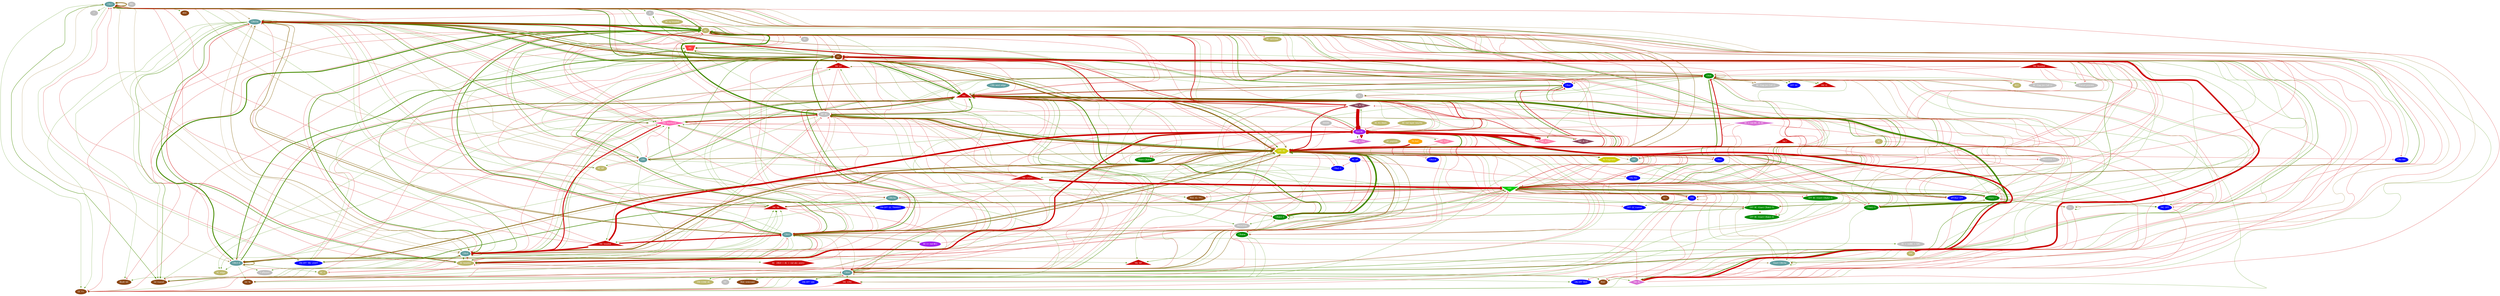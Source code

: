 DiGraph Motif{
graph[
	center  = "true"   ,
	dpi     = "600"    ,
	maxiter = "10000"  ,
	mclimit = "11"     ,
	minlen  = "1"      ,
	mode    = "major"  ,
	model   = "subset" ,
	nodesep = "0.5"    ,
	nslimit = "11"     ,
	ranksep = "0.1"    ,
	ratio   = "compress",
	regular = "true"   ,
	sep     = "1"      ,
	splines = "true"   ];

"?" [
	fillcolor   = "grey"               ,
	fontcolor   = "white"              ,
	fontname    = "Helvetica"          ,
	label       = "?"                  ,
	penwidth    = "0.0"                ,
	peripheries = "3"                  ,
	shape       = "ellipse"            ,
	style       = "filled"             ,
	tooltip     = "1 ? instances: 35775"];

"36688" [
	fillcolor   = "grey"                   ,
	fontcolor   = "white"                  ,
	fontname    = "Helvetica"              ,
	label       = "36688"                  ,
	penwidth    = "0.0"                    ,
	peripheries = "3"                      ,
	shape       = "ellipse"                ,
	style       = "filled"                 ,
	tooltip     = "1 36688 instances: 36688"];

"A" [
	fillcolor   = "grey"                             ,
	fontcolor   = "white"                            ,
	fontname    = "Helvetica"                        ,
	label       = "A"                                ,
	penwidth    = "0.0"                              ,
	peripheries = "3"                                ,
	shape       = "ellipse"                          ,
	style       = "filled"                           ,
	tooltip     = "3 A instances: 32739, 36276, 39841"];

"ac" [
	fillcolor   = "darkkhaki"           ,
	fontcolor   = "white"               ,
	fontname    = "Helvetica"           ,
	label       = "ac"                  ,
	penwidth    = "0.0"                 ,
	peripheries = "3"                   ,
	shape       = "ellipse"             ,
	style       = "filled"              ,
	tooltip     = "1 ac instances: 37461"];

"AC" [
	fillcolor   = "darkkhaki"                                                                                                                                                                                                                                                                                                                                                                                                                                                                                                                                                                                                                                                                                                                                                                                                                                                                                                                                                                                                                                     ,
	fontcolor   = "white"                                                                                                                                                                                                                                                                                                                                                                                                                                                                                                                                                                                                                                                                                                                                                                                                                                                                                                                                                                                                                                         ,
	fontname    = "Helvetica"                                                                                                                                                                                                                                                                                                                                                                                                                                                                                                                                                                                                                                                                                                                                                                                                                                                                                                                                                                                                                                     ,
	label       = "AC"                                                                                                                                                                                                                                                                                                                                                                                                                                                                                                                                                                                                                                                                                                                                                                                                                                                                                                                                                                                                                                            ,
	penwidth    = "0.0"                                                                                                                                                                                                                                                                                                                                                                                                                                                                                                                                                                                                                                                                                                                                                                                                                                                                                                                                                                                                                                           ,
	peripheries = "3"                                                                                                                                                                                                                                                                                                                                                                                                                                                                                                                                                                                                                                                                                                                                                                                                                                                                                                                                                                                                                                             ,
	shape       = "ellipse"                                                                                                                                                                                                                                                                                                                                                                                                                                                                                                                                                                                                                                                                                                                                                                                                                                                                                                                                                                                                                                       ,
	style       = "filled"                                                                                                                                                                                                                                                                                                                                                                                                                                                                                                                                                                                                                                                                                                                                                                                                                                                                                                                                                                                                                                        ,
	tooltip     = "142 AC instances: 5737, 6406, 9810, 10371, 10565, 11222, 11531, 11874, 12492, 13492, 14070, 15130, 16002, 18150, 18471, 18576, 19362, 19571, 19572, 20299, 20311, 20413, 20608, 21384, 21778, 22210, 24174, 24381, 25293, 25374, 25879, 27288, 27304, 29277, 29805, 29827, 30130, 30477, 30495, 30567, 31261, 31305, 31334, 31389, 31430, 31486, 31603, 31665, 31679, 31804, 31915, 31931, 31969, 31994, 32046, 32141, 32172, 32187, 32227, 32273, 32379, 32383, 32405, 32409, 32422, 32445, 32451, 32465, 32513, 32534, 32547, 32581, 32608, 32668, 32726, 32734, 32787, 32795, 32802, 32862, 32871, 32874, 32908, 32913, 32916, 32920, 33003, 33083, 33092, 33217, 33272, 33675, 33714, 33873, 34337, 34601, 34621, 34893, 34899, 34906, 35653, 35751, 35811, 35887, 35966, 36130, 36158, 36162, 36419, 36516, 36698, 36746, 37021, 37127, 37135, 37466, 38200, 38231, 38236, 38345, 38357, 38483, 38600, 38906, 38949, 39516, 39560, 39575, 39581, 39590, 39596, 39610, 39677, 39696, 39717, 40531, 40844, 40880, 40931, 40973, 41935, 42094"];

"AC  {Bb4 > AC > rod abc axon}" [
	fillcolor   = "Red3"                                           ,
	fontcolor   = "white"                                          ,
	fontname    = "Helvetica"                                      ,
	label       = "AC  {Bb4 > AC > rod abc axon}"                  ,
	penwidth    = "0.0"                                            ,
	peripheries = "3"                                              ,
	shape       = "hexagon"                                        ,
	style       = "filled"                                         ,
	tooltip     = "1 AC  {Bb4 > AC > rod abc axon} instances: 30513"];

"AC (> rod BC)" [
	fillcolor   = "purple"                         ,
	fontcolor   = "white"                          ,
	fontname    = "Helvetica"                      ,
	label       = "AC (> rod BC)"                  ,
	penwidth    = "0.0"                            ,
	peripheries = "3"                              ,
	style       = "filled"                         ,
	tooltip     = "1 AC (> rod BC) instances: 34847"];

"AC <" [
	fillcolor   = "darkkhaki"             ,
	fontcolor   = "white"                 ,
	fontname    = "Helvetica"             ,
	label       = "AC <"                  ,
	penwidth    = "0.0"                   ,
	peripheries = "3"                     ,
	shape       = "ellipse"               ,
	style       = "filled"                ,
	tooltip     = "1 AC < instances: 32035"];

"AC > rod BC, AI AC" [
	fillcolor   = "orchid"                              ,
	fontcolor   = "white"                               ,
	fontname    = "Helvetica"                           ,
	label       = "AC > rod BC, AI AC"                  ,
	penwidth    = "0.0"                                 ,
	peripheries = "3"                                   ,
	shape       = "diamond"                             ,
	style       = "filled"                              ,
	tooltip     = "1 AC > rod BC, AI AC instances: 30332"];

"AC > rodBC > SAC" [
	fillcolor   = "grey"                              ,
	fontcolor   = "white"                             ,
	fontname    = "Helvetica"                         ,
	label       = "AC > rodBC > SAC"                  ,
	penwidth    = "0.0"                               ,
	peripheries = "3"                                 ,
	style       = "filled"                            ,
	tooltip     = "1 AC > rodBC > SAC instances: 31356"];

"AC A1-like/s" [
	fillcolor   = "darkkhaki"                     ,
	fontcolor   = "white"                         ,
	fontname    = "Helvetica"                     ,
	label       = "AC A1-like/s"                  ,
	penwidth    = "0.0"                           ,
	peripheries = "3"                             ,
	shape       = "ellipse"                       ,
	style       = "filled"                        ,
	tooltip     = "1 AC A1-like/s instances: 36664"];

"AC beaded" [
	fillcolor   = "darkkhaki"                                                                                                                                                               ,
	fontcolor   = "white"                                                                                                                                                                   ,
	fontname    = "Helvetica"                                                                                                                                                               ,
	label       = "AC beaded"                                                                                                                                                               ,
	penwidth    = "0.0"                                                                                                                                                                     ,
	peripheries = "3"                                                                                                                                                                       ,
	shape       = "ellipse"                                                                                                                                                                 ,
	style       = "filled"                                                                                                                                                                  ,
	tooltip     = "21 AC beaded instances: 25367, 25392, 25861, 31702, 32160, 34036, 34055, 34135, 34138, 34148, 34165, 34253, 34270, 34882, 34914, 35064, 39851, 39867, 39876, 39982, 39998"];

"AC edge" [
	fillcolor   = "darkkhaki"                ,
	fontcolor   = "white"                    ,
	fontname    = "Helvetica"                ,
	label       = "AC edge"                  ,
	penwidth    = "0.0"                      ,
	peripheries = "3"                        ,
	shape       = "ellipse"                  ,
	style       = "filled"                   ,
	tooltip     = "1 AC edge instances: 25440"];

"AC off" [
	fillcolor   = "blue"                    ,
	fontcolor   = "white"                   ,
	fontname    = "Helvetica"               ,
	label       = "AC off"                  ,
	penwidth    = "0.0"                     ,
	peripheries = "3"                       ,
	style       = "filled"                  ,
	tooltip     = "1 AC off instances: 33881"];

"AC peptide" [
	fillcolor   = "darkkhaki"                   ,
	fontcolor   = "white"                       ,
	fontname    = "Helvetica"                   ,
	label       = "AC peptide"                  ,
	penwidth    = "0.0"                         ,
	peripheries = "3"                           ,
	shape       = "ellipse"                     ,
	style       = "filled"                      ,
	tooltip     = "1 AC peptide instances: 25182"];

"AC rod layer neurite" [
	fillcolor   = "darkkhaki"                             ,
	fontcolor   = "white"                                 ,
	fontname    = "Helvetica"                             ,
	label       = "AC rod layer neurite"                  ,
	penwidth    = "0.0"                                   ,
	peripheries = "3"                                     ,
	shape       = "ellipse"                               ,
	style       = "filled"                                ,
	tooltip     = "1 AC rod layer neurite instances: 14725"];

"AC sg beaded" [
	fillcolor   = "darkkhaki"                     ,
	fontcolor   = "white"                         ,
	fontname    = "Helvetica"                     ,
	label       = "AC sg beaded"                  ,
	penwidth    = "0.0"                           ,
	peripheries = "3"                             ,
	shape       = "ellipse"                       ,
	style       = "filled"                        ,
	tooltip     = "1 AC sg beaded instances: 34028"];

"AC varicose" [
	fillcolor   = "darkkhaki"                    ,
	fontcolor   = "white"                        ,
	fontname    = "Helvetica"                    ,
	label       = "AC varicose"                  ,
	penwidth    = "0.0"                          ,
	peripheries = "3"                            ,
	shape       = "ellipse"                      ,
	style       = "filled"                       ,
	tooltip     = "1 AC varicose instances: 18472"];

"AC WF" [
	fillcolor   = "darkkhaki"              ,
	fontcolor   = "white"                  ,
	fontname    = "Helvetica"              ,
	label       = "AC WF"                  ,
	penwidth    = "0.0"                    ,
	peripheries = "3"                      ,
	shape       = "ellipse"                ,
	style       = "filled"                 ,
	tooltip     = "1 AC WF instances: 32804"];

"ACC" [
	fillcolor   = "darkkhaki"            ,
	fontcolor   = "white"                ,
	fontname    = "Helvetica"            ,
	label       = "ACC"                  ,
	penwidth    = "0.0"                  ,
	peripheries = "3"                    ,
	shape       = "ellipse"              ,
	style       = "filled"               ,
	tooltip     = "1 ACC instances: 32892"];

"Aii fragment" [
	fillcolor   = "yellow3"                       ,
	fontcolor   = "white"                         ,
	fontname    = "Helvetica"                     ,
	label       = "Aii fragment"                  ,
	penwidth    = "0.0"                           ,
	peripheries = "3"                             ,
	shape       = "hexagon"                       ,
	style       = "filled"                        ,
	tooltip     = "1 Aii fragment instances: 40863"];

"BC" [
	fillcolor   = "grey"                       ,
	fontcolor   = "white"                      ,
	fontname    = "Helvetica"                  ,
	label       = "BC"                         ,
	penwidth    = "0.0"                        ,
	peripheries = "3"                          ,
	style       = "filled"                     ,
	tooltip     = "2 BC instances: 30177, 41999"];

"BC (Gap Jxn Cell 1)" [
	fillcolor   = "grey"                                 ,
	fontcolor   = "white"                                ,
	fontname    = "Helvetica"                            ,
	label       = "BC (Gap Jxn Cell 1)"                  ,
	penwidth    = "0.0"                                  ,
	peripheries = "3"                                    ,
	style       = "filled"                               ,
	tooltip     = "1 BC (Gap Jxn Cell 1) instances: 41159"];

"BC (Gap Jxn Cell 2)" [
	fillcolor   = "grey"                                 ,
	fontcolor   = "white"                                ,
	fontname    = "Helvetica"                            ,
	label       = "BC (Gap Jxn Cell 2)"                  ,
	penwidth    = "0.0"                                  ,
	peripheries = "3"                                    ,
	style       = "filled"                               ,
	tooltip     = "1 BC (Gap Jxn Cell 2) instances: 41169"];

"BLUE GC" [
	fillcolor   = "saddlebrown"              ,
	fontcolor   = "white"                    ,
	fontname    = "Helvetica"                ,
	label       = "BLUE GC"                  ,
	penwidth    = "0.0"                      ,
	peripheries = "3"                        ,
	style       = "filled"                   ,
	tooltip     = "1 BLUE GC instances: 13855"];

"CBa" [
	fillcolor   = "blue"                                                                                ,
	fontcolor   = "white"                                                                               ,
	fontname    = "Helvetica"                                                                           ,
	label       = "CBa"                                                                                 ,
	penwidth    = "0.0"                                                                                 ,
	peripheries = "3"                                                                                   ,
	style       = "filled"                                                                              ,
	tooltip     = "11 CBa instances: 260, 5325, 5519, 5566, 5671, 5922, 6160, 11066, 12113, 31874, 31944"];

"CBa ilex" [
	fillcolor   = "blue"                      ,
	fontcolor   = "white"                     ,
	fontname    = "Helvetica"                 ,
	label       = "CBa ilex"                  ,
	penwidth    = "0.0"                       ,
	peripheries = "3"                         ,
	style       = "filled"                    ,
	tooltip     = "1 CBa ilex instances: 10963"];

"CBa Ilex" [
	fillcolor   = "blue"                      ,
	fontcolor   = "white"                     ,
	fontname    = "Helvetica"                 ,
	label       = "CBa Ilex"                  ,
	penwidth    = "0.0"                       ,
	peripheries = "3"                         ,
	style       = "filled"                    ,
	tooltip     = "1 CBa Ilex instances: 35696"];

"CBa1" [
	fillcolor   = "blue"                                                         ,
	fontcolor   = "white"                                                        ,
	fontname    = "Helvetica"                                                    ,
	label       = "CBa1"                                                         ,
	penwidth    = "0.0"                                                          ,
	peripheries = "3"                                                            ,
	style       = "filled"                                                       ,
	tooltip     = "8 CBa1 instances: 382, 463, 475, 5498, 6138, 6656, 8485, 21874"];

"CBa1-2" [
	fillcolor   = "blue"                         ,
	fontcolor   = "white"                        ,
	fontname    = "Helvetica"                    ,
	label       = "CBa1-2"                       ,
	penwidth    = "0.0"                          ,
	peripheries = "3"                            ,
	style       = "filled"                       ,
	tooltip     = "2 CBa1-2 instances: 4849, 5596"];

"CBa1w" [
	fillcolor   = "blue"                  ,
	fontcolor   = "white"                 ,
	fontname    = "Helvetica"             ,
	label       = "CBa1w"                 ,
	penwidth    = "0.0"                   ,
	peripheries = "3"                     ,
	style       = "filled"                ,
	tooltip     = "1 CBa1w instances: 4567"];

"CBa2" [
	fillcolor   = "blue"                                                                                                       ,
	fontcolor   = "white"                                                                                                      ,
	fontname    = "Helvetica"                                                                                                  ,
	label       = "CBa2"                                                                                                       ,
	penwidth    = "0.0"                                                                                                        ,
	peripheries = "3"                                                                                                          ,
	style       = "filled"                                                                                                     ,
	tooltip     = "16 CBa2 instances: 172, 398, 424, 426, 460, 605, 4876, 5532, 5539, 5544, 5622, 6125, 6134, 6140, 9504, 26304"];

"CBab" [
	fillcolor   = "green4"                                                                                                                                                                                                                        ,
	fontcolor   = "white"                                                                                                                                                                                                                         ,
	fontname    = "Helvetica"                                                                                                                                                                                                                     ,
	label       = "CBab"                                                                                                                                                                                                                          ,
	penwidth    = "0.0"                                                                                                                                                                                                                           ,
	peripheries = "3"                                                                                                                                                                                                                             ,
	style       = "filled"                                                                                                                                                                                                                        ,
	tooltip     = "35 CBab instances: 138, 161, 165, 173, 181, 298, 325, 359, 992, 999, 2063, 2065, 5500, 5502, 5504, 5511, 5538, 5542, 5585, 5602, 5636, 5639, 5640, 5648, 6048, 6131, 6132, 6133, 6166, 12099, 13469, 14034, 14293, 16940, 35046"];

"CBab2-3" [
	fillcolor   = "green4"                                         ,
	fontcolor   = "white"                                          ,
	fontname    = "Helvetica"                                      ,
	label       = "CBab2-3"                                        ,
	penwidth    = "0.0"                                            ,
	peripheries = "3"                                              ,
	style       = "filled"                                         ,
	tooltip     = "5 CBab2-3 instances: 425, 455, 6046, 6136, 32359"];

"CBab2-4" [
	fillcolor   = "green4"                                  ,
	fontcolor   = "white"                                   ,
	fontname    = "Helvetica"                               ,
	label       = "CBab2-4"                                 ,
	penwidth    = "0.0"                                     ,
	peripheries = "3"                                       ,
	style       = "filled"                                  ,
	tooltip     = "4 CBab2-4 instances: 437, 968, 3928, 4568"];

"CBab2-5" [
	fillcolor   = "green4"                       ,
	fontcolor   = "white"                        ,
	fontname    = "Helvetica"                    ,
	label       = "CBab2-5"                      ,
	penwidth    = "0.0"                          ,
	peripheries = "3"                            ,
	style       = "filled"                       ,
	tooltip     = "2 CBab2-5 instances: 458, 5543"];

"CBabw" [
	fillcolor   = "green4"               ,
	fontcolor   = "white"                ,
	fontname    = "Helvetica"            ,
	label       = "CBabw"                ,
	penwidth    = "0.0"                  ,
	peripheries = "3"                    ,
	style       = "filled"               ,
	tooltip     = "1 CBabw instances: 478"];

"CBb" [
	fillcolor   = "cadetblue"                                                                               ,
	fontcolor   = "white"                                                                                   ,
	fontname    = "Helvetica"                                                                               ,
	label       = "CBb"                                                                                     ,
	penwidth    = "0.0"                                                                                     ,
	peripheries = "3"                                                                                       ,
	style       = "filled"                                                                                  ,
	tooltip     = "11 CBb instances: 5516, 5561, 6141, 6912, 30102, 31323, 31710, 32654, 38787, 38848, 39862"];

"CBb west edge" [
	fillcolor   = "cadetblue"                      ,
	fontcolor   = "white"                          ,
	fontname    = "Helvetica"                      ,
	label       = "CBb west edge"                  ,
	penwidth    = "0.0"                            ,
	peripheries = "3"                              ,
	style       = "filled"                         ,
	tooltip     = "1 CBb west edge instances: 38799"];

"CBb3" [
	fillcolor   = "cadetblue"                                                                                                                             ,
	fontcolor   = "white"                                                                                                                                 ,
	fontname    = "Helvetica"                                                                                                                             ,
	label       = "CBb3"                                                                                                                                  ,
	penwidth    = "0.0"                                                                                                                                   ,
	peripheries = "3"                                                                                                                                     ,
	style       = "filled"                                                                                                                                ,
	tooltip     = "20 CBb3 instances: 299, 372, 405, 408, 412, 479, 909, 1637, 5297, 5468, 5509, 5517, 5592, 6050, 6155, 20136, 24303, 24401, 26079, 35145"];

"CBb3-4" [
	fillcolor   = "cadetblue"                                            ,
	fontcolor   = "white"                                                ,
	fontname    = "Helvetica"                                            ,
	label       = "CBb3-4"                                               ,
	penwidth    = "0.0"                                                  ,
	peripheries = "3"                                                    ,
	style       = "filled"                                               ,
	tooltip     = "6 CBb3-4 instances: 309, 1724, 5278, 5279, 5579, 37309"];

"CBb3w" [
	fillcolor   = "cadetblue"              ,
	fontcolor   = "white"                  ,
	fontname    = "Helvetica"              ,
	label       = "CBb3w"                  ,
	penwidth    = "0.0"                    ,
	peripheries = "3"                      ,
	style       = "filled"                 ,
	tooltip     = "1 CBb3w instances: 19203"];

"CBb4" [
	fillcolor   = "cadetblue"                                                                                                                                                    ,
	fontcolor   = "white"                                                                                                                                                        ,
	fontname    = "Helvetica"                                                                                                                                                    ,
	label       = "CBb4"                                                                                                                                                         ,
	penwidth    = "0.0"                                                                                                                                                          ,
	peripheries = "3"                                                                                                                                                            ,
	style       = "filled"                                                                                                                                                       ,
	tooltip     = "24 CBb4 instances: 142, 321, 485, 593, 3116, 4569, 5284, 5292, 5501, 5503, 5514, 5520, 5565, 5568, 5584, 5598, 5637, 5711, 6117, 6203, 6204, 7024, 7040, 15976"];

"CBb5" [
	fillcolor   = "cadetblue"                                                                                                                                                                                                                              ,
	fontcolor   = "white"                                                                                                                                                                                                                                  ,
	fontname    = "Helvetica"                                                                                                                                                                                                                              ,
	label       = "CBb5"                                                                                                                                                                                                                                   ,
	penwidth    = "0.0"                                                                                                                                                                                                                                    ,
	peripheries = "3"                                                                                                                                                                                                                                      ,
	style       = "filled"                                                                                                                                                                                                                                 ,
	tooltip     = "37 CBb5 instances: 166, 168, 176, 277, 286, 335, 364, 366, 400, 431, 595, 1021, 3756, 4877, 5530, 5535, 5562, 5606, 5607, 5641, 5645, 5729, 6047, 6115, 6118, 6120, 6121, 6127, 6142, 6146, 6162, 6958, 8040, 21299, 24366, 31157, 38298"];

"CBb5w" [
	fillcolor   = "cadetblue"                                                                                      ,
	fontcolor   = "white"                                                                                          ,
	fontname    = "Helvetica"                                                                                      ,
	label       = "CBb5w"                                                                                          ,
	penwidth    = "0.0"                                                                                            ,
	peripheries = "3"                                                                                              ,
	style       = "filled"                                                                                         ,
	tooltip     = "14 CBb5w instances: 170, 307, 324, 327, 330, 419, 5499, 5515, 5601, 5623, 5649, 5650, 6997, 9693"];

"CBb6" [
	fillcolor   = "cadetblue"                                                                                                                                                                                                                                               ,
	fontcolor   = "white"                                                                                                                                                                                                                                                   ,
	fontname    = "Helvetica"                                                                                                                                                                                                                                               ,
	label       = "CBb6"                                                                                                                                                                                                                                                    ,
	penwidth    = "0.0"                                                                                                                                                                                                                                                     ,
	peripheries = "3"                                                                                                                                                                                                                                                       ,
	style       = "filled"                                                                                                                                                                                                                                                  ,
	tooltip     = "39 CBb6 instances: 177, 276, 332, 344, 353, 440, 443, 446, 447, 450, 461, 4570, 5456, 5528, 5536, 5541, 5599, 5600, 5635, 5638, 5916, 6123, 6129, 6158, 6165, 6909, 6961, 7043, 7174, 7446, 15977, 25155, 35314, 35322, 35392, 35550, 37295, 38245, 38324"];

"dGC" [
	fillcolor   = "saddlebrown"        ,
	fontcolor   = "white"              ,
	fontname    = "Helvetica"          ,
	label       = "dGC"                ,
	penwidth    = "0.0"                ,
	peripheries = "3"                  ,
	style       = "filled"             ,
	tooltip     = "1 dGC instances: 314"];

"GAC" [
	fillcolor   = "green3"                                                                                                                                                                                                                                                                                    ,
	fontcolor   = "white"                                                                                                                                                                                                                                                                                     ,
	fontname    = "Helvetica"                                                                                                                                                                                                                                                                                 ,
	label       = "GAC"                                                                                                                                                                                                                                                                                       ,
	penwidth    = "0.0"                                                                                                                                                                                                                                                                                       ,
	peripheries = "3"                                                                                                                                                                                                                                                                                         ,
	shape       = "invtriangle"                                                                                                                                                                                                                                                                               ,
	style       = "filled"                                                                                                                                                                                                                                                                                    ,
	tooltip     = "45 GAC instances: 146, 178, 278, 289, 310, 341, 415, 421, 906, 911, 1610, 2064, 3865, 5280, 5315, 5485, 5486, 5487, 5489, 5491, 5497, 5507, 5575, 6150, 7073, 7134, 7139, 7145, 7188, 7215, 7461, 7464, 7568, 7691, 7703, 7897, 8035, 9347, 10945, 20614, 27011, 35597, 36153, 36421, 36700"];

"GAC Aii" [
	fillcolor   = "yellow3"                                                                                                                                                                                                                                              ,
	fontcolor   = "white"                                                                                                                                                                                                                                                ,
	fontname    = "Helvetica"                                                                                                                                                                                                                                            ,
	label       = "GAC Aii"                                                                                                                                                                                                                                              ,
	penwidth    = "0.0"                                                                                                                                                                                                                                                  ,
	peripheries = "3"                                                                                                                                                                                                                                                    ,
	shape       = "hexagon"                                                                                                                                                                                                                                              ,
	style       = "filled"                                                                                                                                                                                                                                               ,
	tooltip     = "38 GAC Aii instances: 223, 284, 304, 410, 476, 514, 573, 2610, 3257, 3679, 4835, 5345, 5464, 5473, 5860, 6153, 6169, 7050, 7113, 7114, 7147, 7157, 7225, 7279, 7345, 7468, 7564, 7860, 7861, 7951, 8032, 8037, 8038, 11229, 12897, 13458, 17527, 22634"];

"GBC" [
	fillcolor   = "cadetblue"           ,
	fontcolor   = "white"               ,
	fontname    = "Helvetica"           ,
	label       = "GBC"                 ,
	penwidth    = "0.0"                 ,
	peripheries = "3"                   ,
	style       = "filled"              ,
	tooltip     = "1 GBC instances: 6589"];

"GC" [
	fillcolor   = "saddlebrown"                                                                                                                        ,
	fontcolor   = "white"                                                                                                                              ,
	fontname    = "Helvetica"                                                                                                                          ,
	label       = "GC"                                                                                                                                 ,
	penwidth    = "0.0"                                                                                                                                ,
	peripheries = "3"                                                                                                                                  ,
	style       = "filled"                                                                                                                             ,
	tooltip     = "18 GC instances: 606, 608, 5794, 7594, 8588, 8720, 9787, 12203, 12408, 15394, 15796, 24862, 28913, 28950, 29340, 31024, 34761, 37288"];

"GC transit" [
	fillcolor   = "saddlebrown"                                                   ,
	fontcolor   = "white"                                                         ,
	fontname    = "Helvetica"                                                     ,
	label       = "GC transit"                                                    ,
	penwidth    = "0.0"                                                           ,
	peripheries = "3"                                                             ,
	style       = "filled"                                                        ,
	tooltip     = "6 GC transit instances: 5150, 16087, 22974, 23870, 29198, 33161"];

"GC Y+" [
	fillcolor   = "saddlebrown"                       ,
	fontcolor   = "white"                             ,
	fontname    = "Helvetica"                         ,
	label       = "GC Y+"                             ,
	penwidth    = "0.0"                               ,
	peripheries = "3"                                 ,
	style       = "filled"                            ,
	tooltip     = "3 GC Y+ instances: 5107, 6857, 8575"];

"GC Yo" [
	fillcolor   = "saddlebrown"           ,
	fontcolor   = "white"                 ,
	fontname    = "Helvetica"             ,
	label       = "GC Yo"                 ,
	penwidth    = "0.0"                   ,
	peripheries = "3"                     ,
	style       = "filled"                ,
	tooltip     = "1 GC Yo instances: 5118"];

"GC?" [
	fillcolor   = "saddlebrown"          ,
	fontcolor   = "white"                ,
	fontname    = "Helvetica"            ,
	label       = "GC?"                  ,
	penwidth    = "0.0"                  ,
	peripheries = "3"                    ,
	style       = "filled"               ,
	tooltip     = "1 GC? instances: 40604"];

"Giant CBabw" [
	fillcolor   = "green4"                      ,
	fontcolor   = "white"                       ,
	fontname    = "Helvetica"                   ,
	label       = "Giant CBabw"                 ,
	penwidth    = "0.0"                         ,
	peripheries = "3"                           ,
	style       = "filled"                      ,
	tooltip     = "1 Giant CBabw instances: 5057"];

"Giant CBb3w" [
	fillcolor   = "cadetblue"                   ,
	fontcolor   = "white"                       ,
	fontname    = "Helvetica"                   ,
	label       = "Giant CBb3w"                 ,
	penwidth    = "0.0"                         ,
	peripheries = "3"                           ,
	style       = "filled"                      ,
	tooltip     = "1 Giant CBb3w instances: 5513"];

"HC" [
	fillcolor   = "grey"                ,
	fontcolor   = "white"               ,
	fontname    = "Helvetica"           ,
	label       = "HC"                  ,
	penwidth    = "0.0"                 ,
	peripheries = "3"                   ,
	shape       = "ellipse"             ,
	style       = "filled"              ,
	tooltip     = "1 HC instances: 12563"];

"IAC" [
	fillcolor   = "brown1"              ,
	fontcolor   = "white"               ,
	fontname    = "Helvetica"           ,
	label       = "IAC"                 ,
	penwidth    = "0.0"                 ,
	peripheries = "3"                   ,
	shape       = "invtrapezium"        ,
	style       = "filled"              ,
	tooltip     = "1 IAC instances: 9769"];

"MG" [
	fillcolor   = "grey"              ,
	fontcolor   = "white"             ,
	fontname    = "Helvetica"         ,
	label       = "MG"                ,
	penwidth    = "0.0"               ,
	peripheries = "3"                 ,
	shape       = "ellipse"           ,
	style       = "filled"            ,
	tooltip     = "1 MG instances: 333"];

"OFF BC (Giant CBab2-3)" [
	fillcolor   = "green4"                                ,
	fontcolor   = "white"                                 ,
	fontname    = "Helvetica"                             ,
	label       = "OFF BC (Giant CBab2-3)"                ,
	penwidth    = "0.0"                                   ,
	peripheries = "3"                                     ,
	style       = "filled"                                ,
	tooltip     = "1 OFF BC (Giant CBab2-3) instances: 433"];

"OFF BC (Giant CBab2-4)" [
	fillcolor   = "green4"                                ,
	fontcolor   = "white"                                 ,
	fontname    = "Helvetica"                             ,
	label       = "OFF BC (Giant CBab2-4)"                ,
	penwidth    = "0.0"                                   ,
	peripheries = "3"                                     ,
	style       = "filled"                                ,
	tooltip     = "1 OFF BC (Giant CBab2-4) instances: 452"];

"OFF BC (Giant CBab2-5)" [
	fillcolor   = "green4"                                 ,
	fontcolor   = "white"                                  ,
	fontname    = "Helvetica"                              ,
	label       = "OFF BC (Giant CBab2-5)"                 ,
	penwidth    = "0.0"                                    ,
	peripheries = "3"                                      ,
	style       = "filled"                                 ,
	tooltip     = "1 OFF BC (Giant CBab2-5) instances: 6128"];

"OFF GC" [
	fillcolor   = "blue"                    ,
	fontcolor   = "white"                   ,
	fontname    = "Helvetica"               ,
	label       = "OFF GC"                  ,
	penwidth    = "0.0"                     ,
	peripheries = "3"                       ,
	style       = "filled"                  ,
	tooltip     = "1 OFF GC instances: 13858"];

"OFF GC transit" [
	fillcolor   = "blue"                            ,
	fontcolor   = "white"                           ,
	fontname    = "Helvetica"                       ,
	label       = "OFF GC transit"                  ,
	penwidth    = "0.0"                             ,
	peripheries = "3"                               ,
	style       = "filled"                          ,
	tooltip     = "1 OFF GC transit instances: 24898"];

"ON CONE AC" [
	fillcolor   = "darkkhaki"                   ,
	fontcolor   = "white"                       ,
	fontname    = "Helvetica"                   ,
	label       = "ON CONE AC"                  ,
	penwidth    = "0.0"                         ,
	peripheries = "3"                           ,
	shape       = "ellipse"                     ,
	style       = "filled"                      ,
	tooltip     = "1 ON CONE AC instances: 31399"];

"ON-OFF GAC" [
	fillcolor   = "blue"                       ,
	fontcolor   = "white"                      ,
	fontname    = "Helvetica"                  ,
	label       = "ON-OFF GAC"                 ,
	penwidth    = "0.0"                        ,
	peripheries = "3"                          ,
	style       = "filled"                     ,
	tooltip     = "1 ON-OFF GAC instances: 7858"];

"ON-OFF GC TRANSIT" [
	fillcolor   = "blue"                               ,
	fontcolor   = "white"                              ,
	fontname    = "Helvetica"                          ,
	label       = "ON-OFF GC TRANSIT"                  ,
	penwidth    = "0.0"                                ,
	peripheries = "3"                                  ,
	style       = "filled"                             ,
	tooltip     = "1 ON-OFF GC TRANSIT instances: 18693"];

"ON-OFF RGC" [
	fillcolor   = "blue"                        ,
	fontcolor   = "white"                       ,
	fontname    = "Helvetica"                   ,
	label       = "ON-OFF RGC"                  ,
	penwidth    = "0.0"                         ,
	peripheries = "3"                           ,
	style       = "filled"                      ,
	tooltip     = "1 ON-OFF RGC instances: 21779"];

"ON-OFF YAC LIGHT" [
	fillcolor   = "blue"                             ,
	fontcolor   = "white"                            ,
	fontname    = "Helvetica"                        ,
	label       = "ON-OFF YAC LIGHT"                 ,
	penwidth    = "0.0"                              ,
	peripheries = "3"                                ,
	style       = "filled"                           ,
	tooltip     = "1 ON-OFF YAC LIGHT instances: 5405"];

"PROCESS" [
	fillcolor   = "grey"                                                     ,
	fontcolor   = "white"                                                    ,
	fontname    = "Helvetica"                                                ,
	label       = "PROCESS"                                                  ,
	penwidth    = "0.0"                                                      ,
	peripheries = "3"                                                        ,
	shape       = "ellipse"                                                  ,
	style       = "filled"                                                   ,
	tooltip     = "7 PROCESS instances: 521, 545, 582, 4942, 5285, 6073, 6850"];

"PROCESS Y+" [
	fillcolor   = "grey"                       ,
	fontcolor   = "white"                      ,
	fontname    = "Helvetica"                  ,
	label       = "PROCESS Y+"                 ,
	penwidth    = "0.0"                        ,
	peripheries = "3"                          ,
	shape       = "ellipse"                    ,
	style       = "filled"                     ,
	tooltip     = "1 PROCESS Y+ instances: 6011"];

"RGC" [
	fillcolor   = "saddlebrown"          ,
	fontcolor   = "white"                ,
	fontname    = "Helvetica"            ,
	label       = "RGC"                  ,
	penwidth    = "0.0"                  ,
	peripheries = "3"                    ,
	style       = "filled"               ,
	tooltip     = "1 RGC instances: 34336"];

"RGC (G- YY-)" [
	fillcolor   = "saddlebrown"                   ,
	fontcolor   = "white"                         ,
	fontname    = "Helvetica"                     ,
	label       = "RGC (G- YY-)"                  ,
	penwidth    = "0.0"                           ,
	peripheries = "3"                             ,
	style       = "filled"                        ,
	tooltip     = "1 RGC (G- YY-) instances: 12208"];

"RGC Unknown" [
	fillcolor   = "saddlebrown"                  ,
	fontcolor   = "white"                        ,
	fontname    = "Helvetica"                    ,
	label       = "RGC Unknown"                  ,
	penwidth    = "0.0"                          ,
	peripheries = "3"                            ,
	style       = "filled"                       ,
	tooltip     = "1 RGC Unknown instances: 26971"];

"Rod BC" [
	fillcolor   = "purple"                                                                                                                                                                                                                                                                                                                                                                                                                                                                                                                                                                                                                                                                         ,
	fontcolor   = "white"                                                                                                                                                                                                                                                                                                                                                                                                                                                                                                                                                                                                                                                                          ,
	fontname    = "Helvetica"                                                                                                                                                                                                                                                                                                                                                                                                                                                                                                                                                                                                                                                                      ,
	label       = "Rod BC"                                                                                                                                                                                                                                                                                                                                                                                                                                                                                                                                                                                                                                                                         ,
	penwidth    = "0.0"                                                                                                                                                                                                                                                                                                                                                                                                                                                                                                                                                                                                                                                                            ,
	peripheries = "3"                                                                                                                                                                                                                                                                                                                                                                                                                                                                                                                                                                                                                                                                              ,
	style       = "filled"                                                                                                                                                                                                                                                                                                                                                                                                                                                                                                                                                                                                                                                                         ,
	tooltip     = "102 Rod BC instances: 171, 273, 280, 285, 293, 294, 328, 334, 342, 345, 350, 360, 365, 369, 380, 422, 434, 441, 445, 453, 464, 468, 469, 471, 516, 517, 518, 519, 579, 3881, 5017, 5556, 5563, 5595, 5614, 5923, 6135, 6163, 6164, 6561, 6617, 6618, 6911, 7054, 8586, 8749, 9129, 9183, 9376, 10142, 10412, 10590, 10596, 10625, 10632, 10815, 10826, 10840, 10872, 10897, 10931, 10943, 10953, 10956, 10957, 10959, 10960, 10961, 10962, 10964, 10969, 11020, 11021, 11022, 11030, 11031, 11033, 11037, 11038, 11042, 11043, 11044, 11049, 11063, 11085, 11089, 11172, 11234, 11235, 11246, 11248, 11250, 11321, 11401, 14615, 15100, 15942, 15979, 16446, 17183, 17228, 17533"];

"SAC" [
	fillcolor   = "darkkhaki"                   ,
	fontcolor   = "white"                       ,
	fontname    = "Helvetica"                   ,
	label       = "SAC"                         ,
	penwidth    = "0.0"                         ,
	peripheries = "3"                           ,
	shape       = "ellipse"                     ,
	style       = "filled"                      ,
	tooltip     = "2 SAC instances: 31161, 31239"];

"TH AxC" [
	fillcolor   = "orange"                                                            ,
	fontcolor   = "white"                                                             ,
	fontname    = "Helvetica"                                                         ,
	label       = "TH AxC"                                                            ,
	penwidth    = "0.0"                                                               ,
	peripheries = "3"                                                                 ,
	shape       = "doubleoctagon"                                                     ,
	style       = "filled"                                                            ,
	tooltip     = "7 TH AxC instances: 10954, 10966, 10970, 11011, 11015, 11023, 11024"];

"Transit process" [
	fillcolor   = "grey"                             ,
	fontcolor   = "white"                            ,
	fontname    = "Helvetica"                        ,
	label       = "Transit process"                  ,
	penwidth    = "0.0"                              ,
	peripheries = "3"                                ,
	shape       = "ellipse"                          ,
	style       = "filled"                           ,
	tooltip     = "1 Transit process instances: 31605"];

"WF BC" [
	fillcolor   = "grey"                                                          ,
	fontcolor   = "white"                                                         ,
	fontname    = "Helvetica"                                                     ,
	label       = "WF BC"                                                         ,
	penwidth    = "0.0"                                                           ,
	peripheries = "3"                                                             ,
	style       = "filled"                                                        ,
	tooltip     = "8 WF BC instances: 180, 428, 483, 5283, 5534, 5537, 6156, 16026"];

"wfCBa2 OFF" [
	fillcolor   = "blue"                      ,
	fontcolor   = "white"                     ,
	fontname    = "Helvetica"                 ,
	label       = "wfCBa2 OFF"                ,
	penwidth    = "0.0"                       ,
	peripheries = "3"                         ,
	style       = "filled"                    ,
	tooltip     = "1 wfCBa2 OFF instances: 175"];

"Y-" [
	fillcolor   = "grey"                              ,
	fontcolor   = "white"                             ,
	fontname    = "Helvetica"                         ,
	label       = "Y-"                                ,
	penwidth    = "0.0"                               ,
	peripheries = "3"                                 ,
	shape       = "ellipse"                           ,
	style       = "filled"                            ,
	tooltip     = "3 Y- instances: 11645, 13159, 20681"];

"Y efferent" [
	fillcolor   = "grey"                        ,
	fontcolor   = "white"                       ,
	fontname    = "Helvetica"                   ,
	label       = "Y efferent"                  ,
	penwidth    = "0.0"                         ,
	peripheries = "3"                           ,
	shape       = "ellipse"                     ,
	style       = "filled"                      ,
	tooltip     = "1 Y efferent instances: 22554"];

"Y+" [
	fillcolor   = "grey"               ,
	fontcolor   = "white"              ,
	fontname    = "Helvetica"          ,
	label       = "Y+"                 ,
	penwidth    = "0.0"                ,
	peripheries = "3"                  ,
	shape       = "ellipse"            ,
	style       = "filled"             ,
	tooltip     = "1 Y+ instances: 8504"];

"YAC" [
	fillcolor   = "Red3"                                                                                                                                                                                                                                                                                                                                                                                                                                                                                                                                                                       ,
	fontcolor   = "white"                                                                                                                                                                                                                                                                                                                                                                                                                                                                                                                                                                      ,
	fontname    = "Helvetica"                                                                                                                                                                                                                                                                                                                                                                                                                                                                                                                                                                  ,
	label       = "YAC"                                                                                                                                                                                                                                                                                                                                                                                                                                                                                                                                                                        ,
	penwidth    = "0.0"                                                                                                                                                                                                                                                                                                                                                                                                                                                                                                                                                                        ,
	peripheries = "3"                                                                                                                                                                                                                                                                                                                                                                                                                                                                                                                                                                          ,
	shape       = "triangle"                                                                                                                                                                                                                                                                                                                                                                                                                                                                                                                                                                   ,
	style       = "filled"                                                                                                                                                                                                                                                                                                                                                                                                                                                                                                                                                                     ,
	tooltip     = "84 YAC instances: 115, 162, 174, 184, 250, 288, 375, 407, 492, 525, 592, 598, 1620, 5294, 5351, 5352, 5374, 5377, 5388, 5396, 5411, 5436, 5437, 5451, 5452, 5453, 5454, 5458, 5481, 5482, 5634, 6300, 7204, 7561, 8551, 9226, 10720, 11485, 11696, 13448, 13624, 15377, 15412, 15779, 18282, 20537, 20728, 21094, 23566, 23836, 24148, 24909, 24947, 25327, 25355, 25364, 25382, 25402, 25405, 25410, 25429, 25529, 25551, 25575, 25669, 25688, 30015, 30379, 31349, 32147, 32719, 33127, 33625, 35193, 35240, 35576, 35894, 35969, 35975, 36151, 36481, 40917, 42423, 42432"];

"YAC (ON)" [
	fillcolor   = "Red3"                     ,
	fontcolor   = "white"                    ,
	fontname    = "Helvetica"                ,
	label       = "YAC (ON)"                 ,
	penwidth    = "0.0"                      ,
	peripheries = "3"                        ,
	shape       = "triangle"                 ,
	style       = "filled"                   ,
	tooltip     = "1 YAC (ON) instances: 5350"];

"YAC Ai" [
	fillcolor   = "orchid"                                                                                                                                                                                                                                                                                                                                                                                          ,
	fontcolor   = "white"                                                                                                                                                                                                                                                                                                                                                                                           ,
	fontname    = "Helvetica"                                                                                                                                                                                                                                                                                                                                                                                       ,
	label       = "YAC Ai"                                                                                                                                                                                                                                                                                                                                                                                          ,
	penwidth    = "0.0"                                                                                                                                                                                                                                                                                                                                                                                             ,
	peripheries = "3"                                                                                                                                                                                                                                                                                                                                                                                               ,
	shape       = "diamond"                                                                                                                                                                                                                                                                                                                                                                                         ,
	style       = "filled"                                                                                                                                                                                                                                                                                                                                                                                          ,
	tooltip     = "55 YAC Ai instances: 308, 352, 488, 591, 4941, 4943, 5006, 5303, 5331, 5394, 5609, 8990, 9023, 9260, 9643, 13313, 25342, 25359, 25385, 30370, 30499, 32144, 32312, 32371, 32681, 33333, 33588, 36412, 36512, 36650, 39196, 39201, 39208, 39244, 39252, 39285, 39324, 39530, 39724, 39737, 39745, 39787, 39798, 39816, 39993, 40896, 40901, 40911, 40919, 40927, 40956, 40965, 40988, 41031, 41042"];

"YAC Ai S1" [
	fillcolor   = "palevioletred1"                         ,
	fontcolor   = "white"                                  ,
	fontname    = "Helvetica"                              ,
	label       = "YAC Ai S1"                              ,
	penwidth    = "0.0"                                    ,
	peripheries = "3"                                      ,
	shape       = "diamond"                                ,
	style       = "filled"                                 ,
	tooltip     = "3 YAC Ai S1 instances: 179, 36714, 36724"];

"YAC Ai S2" [
	fillcolor   = "palevioletred4"                                 ,
	fontcolor   = "white"                                          ,
	fontname    = "Helvetica"                                      ,
	label       = "YAC Ai S2"                                      ,
	penwidth    = "0.0"                                            ,
	peripheries = "3"                                              ,
	shape       = "diamond"                                        ,
	style       = "filled"                                         ,
	tooltip     = "4 YAC Ai S2 instances: 4850, 13444, 25352, 40851"];

"YAC AI S2" [
	fillcolor   = "palevioletred4"            ,
	fontcolor   = "white"                     ,
	fontname    = "Helvetica"                 ,
	label       = "YAC AI S2"                 ,
	penwidth    = "0.0"                       ,
	peripheries = "3"                         ,
	shape       = "diamond"                   ,
	style       = "filled"                    ,
	tooltip     = "1 YAC AI S2 instances: 5457"];

"YAC Ai-like" [
	fillcolor   = "orchid"                                            ,
	fontcolor   = "white"                                             ,
	fontname    = "Helvetica"                                         ,
	label       = "YAC Ai-like"                                       ,
	penwidth    = "0.0"                                               ,
	peripheries = "3"                                                 ,
	shape       = "diamond"                                           ,
	style       = "filled"                                            ,
	tooltip     = "4 YAC Ai-like instances: 32848, 39168, 39216, 39794"];

"YAC beaded" [
	fillcolor   = "Red3"                                      ,
	fontcolor   = "white"                                     ,
	fontname    = "Helvetica"                                 ,
	label       = "YAC beaded"                                ,
	penwidth    = "0.0"                                       ,
	peripheries = "3"                                         ,
	shape       = "triangle"                                  ,
	style       = "filled"                                    ,
	tooltip     = "3 YAC beaded instances: 32400, 34868, 34940"];

"YAC Beaded" [
	fillcolor   = "Red3"                        ,
	fontcolor   = "white"                       ,
	fontname    = "Helvetica"                   ,
	label       = "YAC Beaded"                  ,
	penwidth    = "0.0"                         ,
	peripheries = "3"                           ,
	shape       = "triangle"                    ,
	style       = "filled"                      ,
	tooltip     = "1 YAC Beaded instances: 24241"];

"YAC IC" [
	fillcolor   = "Red3"                    ,
	fontcolor   = "white"                   ,
	fontname    = "Helvetica"               ,
	label       = "YAC IC"                  ,
	penwidth    = "0.0"                     ,
	peripheries = "3"                       ,
	shape       = "triangle"                ,
	style       = "filled"                  ,
	tooltip     = "1 YAC IC instances: 10574"];

"YAC LIGHT" [
	fillcolor   = "Red3"                            ,
	fontcolor   = "white"                           ,
	fontname    = "Helvetica"                       ,
	label       = "YAC LIGHT"                       ,
	penwidth    = "0.0"                             ,
	peripheries = "3"                               ,
	shape       = "triangle"                        ,
	style       = "filled"                          ,
	tooltip     = "2 YAC LIGHT instances: 5281, 5372"];

"YAC OFF" [
	fillcolor   = "blue"                            ,
	fontcolor   = "white"                           ,
	fontname    = "Helvetica"                       ,
	label       = "YAC OFF"                         ,
	penwidth    = "0.0"                             ,
	peripheries = "3"                               ,
	style       = "filled"                          ,
	tooltip     = "2 YAC OFF instances: 14291, 35681"];

"YAC p2" [
	fillcolor   = "Red3"                   ,
	fontcolor   = "white"                  ,
	fontname    = "Helvetica"              ,
	label       = "YAC p2"                 ,
	penwidth    = "0.0"                    ,
	peripheries = "3"                      ,
	shape       = "triangle"               ,
	style       = "filled"                 ,
	tooltip     = "1 YAC p2 instances: 5435"];

"YAC PA" [
	fillcolor   = "Red3"                    ,
	fontcolor   = "white"                   ,
	fontname    = "Helvetica"               ,
	label       = "YAC PA"                  ,
	penwidth    = "0.0"                     ,
	peripheries = "3"                       ,
	shape       = "triangle"                ,
	style       = "filled"                  ,
	tooltip     = "1 YAC PA instances: 16073"];

"YAC S1/2" [
	fillcolor   = "palevioletred1"            ,
	fontcolor   = "white"                     ,
	fontname    = "Helvetica"                 ,
	label       = "YAC S1/2"                  ,
	penwidth    = "0.0"                       ,
	peripheries = "3"                         ,
	shape       = "diamond"                   ,
	style       = "filled"                    ,
	tooltip     = "1 YAC S1/2 instances: 29791"];

"YAC Starburst" [
	fillcolor   = "hotpink"                                                      ,
	fontcolor   = "white"                                                        ,
	fontname    = "Helvetica"                                                    ,
	label       = "YAC Starburst"                                                ,
	penwidth    = "0.0"                                                          ,
	peripheries = "3"                                                            ,
	shape       = "diamond"                                                      ,
	style       = "filled"                                                       ,
	tooltip     = "6 YAC Starburst instances: 4890, 5117, 8576, 8577, 8579, 23512"];

"YAC WF" [
	fillcolor   = "Red3"                        ,
	fontcolor   = "white"                       ,
	fontname    = "Helvetica"                   ,
	label       = "YAC WF"                      ,
	penwidth    = "0.0"                         ,
	peripheries = "3"                           ,
	shape       = "triangle"                    ,
	style       = "filled"                      ,
	tooltip     = "2 YAC WF instances: 456, 8033"];

"YAC?" [
	fillcolor   = "Red3"                  ,
	fontcolor   = "white"                 ,
	fontname    = "Helvetica"             ,
	label       = "YAC?"                  ,
	penwidth    = "0.0"                   ,
	peripheries = "3"                     ,
	shape       = "triangle"              ,
	style       = "filled"                ,
	tooltip     = "1 YAC? instances: 10335"];


"36688"->"GAC Aii"[
	arrowhead = "tee"                                           ,
	arrowsize = "1"                                             ,
	arrowtail = "none"                                          ,
	color     = "red3"                                          ,
	dir       = "forward"                                       ,
	penwidth  = "1"                                             ,
	tailclip  = "true"                                          ,
	tooltip   = "36688 connects: 100%    GAC Aii contacted: 100%",
	weight    = "1"                                             ];

"36688"->"Rod BC"[
	arrowhead = "tee"                                          ,
	arrowsize = "1"                                            ,
	arrowtail = "none"                                         ,
	color     = "red3"                                         ,
	dir       = "forward"                                      ,
	penwidth  = "1"                                            ,
	tailclip  = "true"                                         ,
	tooltip   = "36688 connects: 100%    Rod BC contacted: 100%",
	weight    = "1"                                            ];

"A"->"CBb5w"[
	arrowhead = "tee"                                   ,
	arrowsize = "1"                                     ,
	arrowtail = "none"                                  ,
	color     = "red3"                                  ,
	dir       = "forward"                               ,
	penwidth  = "1"                                     ,
	tailclip  = "true"                                  ,
	tooltip   = "A connects: 33%    CBb5w contacted: 67%",
	weight    = "1"                                     ];

"A"->"GAC Aii"[
	arrowhead = "tee"                                     ,
	arrowsize = "1"                                       ,
	arrowtail = "none"                                    ,
	color     = "red3"                                    ,
	dir       = "forward"                                 ,
	penwidth  = "1"                                       ,
	tailclip  = "true"                                    ,
	tooltip   = "A connects: 33%    GAC Aii contacted: 67%",
	weight    = "1"                                       ];

"A"->"Rod BC"[
	arrowhead = "tee"                                    ,
	arrowsize = "1"                                      ,
	arrowtail = "none"                                   ,
	color     = "red3"                                   ,
	dir       = "forward"                                ,
	penwidth  = "1"                                      ,
	tailclip  = "true"                                   ,
	tooltip   = "A connects: 33%    Rod BC contacted: 67%",
	weight    = "1"                                      ];

"ac"->"GAC Aii"[
	arrowhead = "tee"                                        ,
	arrowsize = "1"                                          ,
	arrowtail = "none"                                       ,
	color     = "red3"                                       ,
	dir       = "forward"                                    ,
	penwidth  = "1"                                          ,
	tailclip  = "true"                                       ,
	tooltip   = "ac connects: 100%    GAC Aii contacted: 100%",
	weight    = "1"                                          ];

"ac"->"YAC Ai"[
	arrowhead = "tee"                                       ,
	arrowsize = "1"                                         ,
	arrowtail = "none"                                      ,
	color     = "red3"                                      ,
	dir       = "forward"                                   ,
	penwidth  = "1"                                         ,
	tailclip  = "true"                                      ,
	tooltip   = "ac connects: 100%    YAC Ai contacted: 100%",
	weight    = "1"                                         ];

"AC"->"AC"[
	arrowhead = "tee"                               ,
	arrowsize = "1"                                 ,
	arrowtail = "none"                              ,
	color     = "red3"                              ,
	dir       = "forward"                           ,
	penwidth  = "1"                                 ,
	tailclip  = "true"                              ,
	tooltip   = "AC connects: 5%    AC contacted: 5%",
	weight    = "1"                                 ];

"AC"->"AC varicose"[
	arrowhead = "tee"                                        ,
	arrowsize = "1"                                          ,
	arrowtail = "none"                                       ,
	color     = "red3"                                       ,
	dir       = "forward"                                    ,
	penwidth  = "1"                                          ,
	tailclip  = "true"                                       ,
	tooltip   = "AC connects: 1%    AC varicose contacted: 1%",
	weight    = "1"                                          ];

"AC"->"BC"[
	arrowhead = "tee"                               ,
	arrowsize = "1"                                 ,
	arrowtail = "none"                              ,
	color     = "red3"                              ,
	dir       = "forward"                           ,
	penwidth  = "1"                                 ,
	tailclip  = "true"                              ,
	tooltip   = "AC connects: 1%    BC contacted: 1%",
	weight    = "1"                                 ];

"AC"->"BC (Gap Jxn Cell 1)"[
	arrowhead = "tee"                                                ,
	arrowsize = "1"                                                  ,
	arrowtail = "none"                                               ,
	color     = "red3"                                               ,
	dir       = "forward"                                            ,
	penwidth  = "1"                                                  ,
	tailclip  = "true"                                               ,
	tooltip   = "AC connects: 1%    BC (Gap Jxn Cell 1) contacted: 1%",
	weight    = "1"                                                  ];

"AC"->"BLUE GC"[
	arrowhead = "tee"                                    ,
	arrowsize = "1"                                      ,
	arrowtail = "none"                                   ,
	color     = "red3"                                   ,
	dir       = "forward"                                ,
	penwidth  = "1"                                      ,
	tailclip  = "true"                                   ,
	tooltip   = "AC connects: 1%    BLUE GC contacted: 1%",
	weight    = "1"                                      ];

"AC"->"CBa"[
	arrowhead = "tee"                                ,
	arrowsize = "1"                                  ,
	arrowtail = "none"                               ,
	color     = "red3"                               ,
	dir       = "forward"                            ,
	penwidth  = "1"                                  ,
	tailclip  = "true"                               ,
	tooltip   = "AC connects: 1%    CBa contacted: 1%",
	weight    = "1"                                  ];

"AC"->"CBa ilex"[
	arrowhead = "tee"                                     ,
	arrowsize = "1"                                       ,
	arrowtail = "none"                                    ,
	color     = "red3"                                    ,
	dir       = "forward"                                 ,
	penwidth  = "1"                                       ,
	tailclip  = "true"                                    ,
	tooltip   = "AC connects: 1%    CBa ilex contacted: 1%",
	weight    = "1"                                       ];

"AC"->"CBa2"[
	arrowhead = "tee"                                 ,
	arrowsize = "1"                                   ,
	arrowtail = "none"                                ,
	color     = "red3"                                ,
	dir       = "forward"                             ,
	penwidth  = "1"                                   ,
	tailclip  = "true"                                ,
	tooltip   = "AC connects: 4%    CBa2 contacted: 4%",
	weight    = "1"                                   ];

"AC"->"CBab"[
	arrowhead = "tee"                                 ,
	arrowsize = "1"                                   ,
	arrowtail = "none"                                ,
	color     = "red3"                                ,
	dir       = "forward"                             ,
	penwidth  = "1"                                   ,
	tailclip  = "true"                                ,
	tooltip   = "AC connects: 1%    CBab contacted: 1%",
	weight    = "1"                                   ];

"AC"->"CBb"[
	arrowhead = "tee"                                ,
	arrowsize = "1"                                  ,
	arrowtail = "none"                               ,
	color     = "red3"                               ,
	dir       = "forward"                            ,
	penwidth  = "1"                                  ,
	tailclip  = "true"                               ,
	tooltip   = "AC connects: 3%    CBb contacted: 2%",
	weight    = "1"                                  ];

"AC"->"CBb3"[
	arrowhead = "tee"                                 ,
	arrowsize = "1"                                   ,
	arrowtail = "none"                                ,
	color     = "red3"                                ,
	dir       = "forward"                             ,
	penwidth  = "1"                                   ,
	tailclip  = "true"                                ,
	tooltip   = "AC connects: 6%    CBb3 contacted: 6%",
	weight    = "1"                                   ];

"AC"->"CBb3-4"[
	arrowhead = "tee"                                   ,
	arrowsize = "1"                                     ,
	arrowtail = "none"                                  ,
	color     = "red3"                                  ,
	dir       = "forward"                               ,
	penwidth  = "1"                                     ,
	tailclip  = "true"                                  ,
	tooltip   = "AC connects: 4%    CBb3-4 contacted: 2%",
	weight    = "1"                                     ];

"AC"->"CBb3w"[
	arrowhead = "tee"                                  ,
	arrowsize = "1"                                    ,
	arrowtail = "none"                                 ,
	color     = "red3"                                 ,
	dir       = "forward"                              ,
	penwidth  = "1"                                    ,
	tailclip  = "true"                                 ,
	tooltip   = "AC connects: 1%    CBb3w contacted: 1%",
	weight    = "1"                                    ];

"AC"->"CBb4"[
	arrowhead = "tee"                                 ,
	arrowsize = "1"                                   ,
	arrowtail = "none"                                ,
	color     = "red3"                                ,
	dir       = "forward"                             ,
	penwidth  = "1"                                   ,
	tailclip  = "true"                                ,
	tooltip   = "AC connects: 8%    CBb4 contacted: 6%",
	weight    = "1"                                   ];

"AC"->"CBb5"[
	arrowhead = "tee"                                   ,
	arrowsize = "1"                                     ,
	arrowtail = "none"                                  ,
	color     = "red3"                                  ,
	dir       = "forward"                               ,
	penwidth  = "2"                                     ,
	tailclip  = "true"                                  ,
	tooltip   = "AC connects: 14%    CBb5 contacted: 12%",
	weight    = "4"                                     ];

"AC"->"CBb5w"[
	arrowhead = "tee"                                   ,
	arrowsize = "1"                                     ,
	arrowtail = "none"                                  ,
	color     = "red3"                                  ,
	dir       = "forward"                               ,
	penwidth  = "1"                                     ,
	tailclip  = "true"                                  ,
	tooltip   = "AC connects: 11%    CBb5w contacted: 6%",
	weight    = "1"                                     ];

"AC"->"CBb6"[
	arrowhead = "tee"                                 ,
	arrowsize = "1"                                   ,
	arrowtail = "none"                                ,
	color     = "red3"                                ,
	dir       = "forward"                             ,
	penwidth  = "1"                                   ,
	tailclip  = "true"                                ,
	tooltip   = "AC connects: 5%    CBb6 contacted: 4%",
	weight    = "1"                                   ];

"AC"->"GAC"[
	arrowhead = "tee"                                ,
	arrowsize = "1"                                  ,
	arrowtail = "none"                               ,
	color     = "red3"                               ,
	dir       = "forward"                            ,
	penwidth  = "1"                                  ,
	tailclip  = "true"                               ,
	tooltip   = "AC connects: 1%    GAC contacted: 1%",
	weight    = "1"                                  ];

"AC"->"GAC Aii"[
	arrowhead = "tee"                                     ,
	arrowsize = "1"                                       ,
	arrowtail = "none"                                    ,
	color     = "red3"                                    ,
	dir       = "forward"                                 ,
	penwidth  = "1"                                       ,
	tailclip  = "true"                                    ,
	tooltip   = "AC connects: 10%    GAC Aii contacted: 6%",
	weight    = "1"                                       ];

"AC"->"GBC"[
	arrowhead = "tee"                                ,
	arrowsize = "1"                                  ,
	arrowtail = "none"                               ,
	color     = "red3"                               ,
	dir       = "forward"                            ,
	penwidth  = "1"                                  ,
	tailclip  = "true"                               ,
	tooltip   = "AC connects: 1%    GBC contacted: 1%",
	weight    = "1"                                  ];

"AC"->"GC"[
	arrowhead = "tee"                               ,
	arrowsize = "1"                                 ,
	arrowtail = "none"                              ,
	color     = "red3"                              ,
	dir       = "forward"                           ,
	penwidth  = "1"                                 ,
	tailclip  = "true"                              ,
	tooltip   = "AC connects: 4%    GC contacted: 3%",
	weight    = "1"                                 ];

"GC"->"AC"[
	arrowhead = "open"                              ,
	arrowsize = "1"                                 ,
	arrowtail = "open"                              ,
	color     = "goldenrod4"                        ,
	dir       = "both"                              ,
	penwidth  = "1"                                 ,
	style     = "invis"                             ,
	tailclip  = "true"                              ,
	tooltip   = "AC connects: 1%    GC contacted: 1%",
	weight    = "1"                                 ];

"AC"->"GC"[
	arrowhead = "open"                              ,
	arrowsize = "1"                                 ,
	arrowtail = "open"                              ,
	color     = "goldenrod4"                        ,
	dir       = "both"                              ,
	penwidth  = "1"                                 ,
	tailclip  = "true"                              ,
	tooltip   = "AC connects: 1%    GC contacted: 1%",
	weight    = "1"                                 ];

"AC"->"GC Y+"[
	arrowhead = "tee"                                  ,
	arrowsize = "1"                                    ,
	arrowtail = "none"                                 ,
	color     = "red3"                                 ,
	dir       = "forward"                              ,
	penwidth  = "1"                                    ,
	tailclip  = "true"                                 ,
	tooltip   = "AC connects: 3%    GC Y+ contacted: 1%",
	weight    = "1"                                    ];

"AC"->"Giant CBb3w"[
	arrowhead = "tee"                                        ,
	arrowsize = "1"                                          ,
	arrowtail = "none"                                       ,
	color     = "red3"                                       ,
	dir       = "forward"                                    ,
	penwidth  = "1"                                          ,
	tailclip  = "true"                                       ,
	tooltip   = "AC connects: 2%    Giant CBb3w contacted: 1%",
	weight    = "1"                                          ];

"AC"->"IAC"[
	arrowhead = "tee"                                ,
	arrowsize = "1"                                  ,
	arrowtail = "none"                               ,
	color     = "red3"                               ,
	dir       = "forward"                            ,
	penwidth  = "1"                                  ,
	tailclip  = "true"                               ,
	tooltip   = "AC connects: 1%    IAC contacted: 1%",
	weight    = "1"                                  ];

"AC"->"OFF BC (Giant CBab2-5)"[
	arrowhead = "tee"                                                   ,
	arrowsize = "1"                                                     ,
	arrowtail = "none"                                                  ,
	color     = "red3"                                                  ,
	dir       = "forward"                                               ,
	penwidth  = "1"                                                     ,
	tailclip  = "true"                                                  ,
	tooltip   = "AC connects: 1%    OFF BC (Giant CBab2-5) contacted: 1%",
	weight    = "1"                                                     ];

"AC"->"ON-OFF RGC"[
	arrowhead = "tee"                                       ,
	arrowsize = "1"                                         ,
	arrowtail = "none"                                      ,
	color     = "red3"                                      ,
	dir       = "forward"                                   ,
	penwidth  = "1"                                         ,
	tailclip  = "true"                                      ,
	tooltip   = "AC connects: 2%    ON-OFF RGC contacted: 1%",
	weight    = "1"                                         ];

"AC"->"RGC"[
	arrowhead = "tee"                                ,
	arrowsize = "1"                                  ,
	arrowtail = "none"                               ,
	color     = "red3"                               ,
	dir       = "forward"                            ,
	penwidth  = "1"                                  ,
	tailclip  = "true"                               ,
	tooltip   = "AC connects: 1%    RGC contacted: 1%",
	weight    = "1"                                  ];

"AC"->"Rod BC"[
	arrowhead = "tee"                                     ,
	arrowsize = "1"                                       ,
	arrowtail = "none"                                    ,
	color     = "red3"                                    ,
	dir       = "forward"                                 ,
	penwidth  = "4.01408450704225"                        ,
	tailclip  = "true"                                    ,
	tooltip   = "AC connects: 51%    Rod BC contacted: 30%",
	weight    = "16.1128744296767"                        ];

"AC"->"Transit process"[
	arrowhead = "tee"                                            ,
	arrowsize = "1"                                              ,
	arrowtail = "none"                                           ,
	color     = "red3"                                           ,
	dir       = "forward"                                        ,
	penwidth  = "1"                                              ,
	tailclip  = "true"                                           ,
	tooltip   = "AC connects: 1%    Transit process contacted: 1%",
	weight    = "1"                                              ];

"AC"->"WF BC"[
	arrowhead = "tee"                                  ,
	arrowsize = "1"                                    ,
	arrowtail = "none"                                 ,
	color     = "red3"                                 ,
	dir       = "forward"                              ,
	penwidth  = "1"                                    ,
	tailclip  = "true"                                 ,
	tooltip   = "AC connects: 3%    WF BC contacted: 3%",
	weight    = "1"                                    ];

"AC"->"Y-"[
	arrowhead = "tee"                               ,
	arrowsize = "1"                                 ,
	arrowtail = "none"                              ,
	color     = "red3"                              ,
	dir       = "forward"                           ,
	penwidth  = "1"                                 ,
	tailclip  = "true"                              ,
	tooltip   = "AC connects: 1%    Y- contacted: 1%",
	weight    = "1"                                 ];

"AC"->"YAC"[
	arrowhead = "tee"                                ,
	arrowsize = "1"                                  ,
	arrowtail = "none"                               ,
	color     = "red3"                               ,
	dir       = "forward"                            ,
	penwidth  = "1"                                  ,
	tailclip  = "true"                               ,
	tooltip   = "AC connects: 4%    YAC contacted: 4%",
	weight    = "1"                                  ];

"AC"->"YAC Ai"[
	arrowhead = "tee"                                   ,
	arrowsize = "1"                                     ,
	arrowtail = "none"                                  ,
	color     = "red3"                                  ,
	dir       = "forward"                               ,
	penwidth  = "1"                                     ,
	tailclip  = "true"                                  ,
	tooltip   = "AC connects: 5%    YAC Ai contacted: 4%",
	weight    = "1"                                     ];

"AC"->"YAC AI S2"[
	arrowhead = "tee"                                      ,
	arrowsize = "1"                                        ,
	arrowtail = "none"                                     ,
	color     = "red3"                                     ,
	dir       = "forward"                                  ,
	penwidth  = "1"                                        ,
	tailclip  = "true"                                     ,
	tooltip   = "AC connects: 1%    YAC AI S2 contacted: 1%",
	weight    = "1"                                        ];

"AC"->"YAC OFF"[
	arrowhead = "tee"                                    ,
	arrowsize = "1"                                      ,
	arrowtail = "none"                                   ,
	color     = "red3"                                   ,
	dir       = "forward"                                ,
	penwidth  = "1"                                      ,
	tailclip  = "true"                                   ,
	tooltip   = "AC connects: 1%    YAC OFF contacted: 1%",
	weight    = "1"                                      ];

"AC"->"YAC Starburst"[
	arrowhead = "tee"                                          ,
	arrowsize = "1"                                            ,
	arrowtail = "none"                                         ,
	color     = "red3"                                         ,
	dir       = "forward"                                      ,
	penwidth  = "1"                                            ,
	tailclip  = "true"                                         ,
	tooltip   = "AC connects: 1%    YAC Starburst contacted: 1%",
	weight    = "1"                                            ];

"AC  {Bb4 > AC > rod abc axon}"->"Rod BC"[
	arrowhead = "tee"                                                                  ,
	arrowsize = "1"                                                                    ,
	arrowtail = "none"                                                                 ,
	color     = "red3"                                                                 ,
	dir       = "forward"                                                              ,
	penwidth  = "1"                                                                    ,
	tailclip  = "true"                                                                 ,
	tooltip   = "AC  {Bb4 > AC > rod abc axon} connects: 100%    Rod BC contacted: 100%",
	weight    = "1"                                                                    ];

"AC (> rod BC)"->"CBb5"[
	arrowhead = "tee"                                                ,
	arrowsize = "1"                                                  ,
	arrowtail = "none"                                               ,
	color     = "red3"                                               ,
	dir       = "forward"                                            ,
	penwidth  = "1"                                                  ,
	tailclip  = "true"                                               ,
	tooltip   = "AC (> rod BC) connects: 100%    CBb5 contacted: 100%",
	weight    = "1"                                                  ];

"AC (> rod BC)"->"CBb6"[
	arrowhead = "tee"                                                ,
	arrowsize = "1"                                                  ,
	arrowtail = "none"                                               ,
	color     = "red3"                                               ,
	dir       = "forward"                                            ,
	penwidth  = "1"                                                  ,
	tailclip  = "true"                                               ,
	tooltip   = "AC (> rod BC) connects: 100%    CBb6 contacted: 100%",
	weight    = "1"                                                  ];

"AC (> rod BC)"->"Rod BC"[
	arrowhead = "tee"                                                  ,
	arrowsize = "1"                                                    ,
	arrowtail = "none"                                                 ,
	color     = "red3"                                                 ,
	dir       = "forward"                                              ,
	penwidth  = "1"                                                    ,
	tailclip  = "true"                                                 ,
	tooltip   = "AC (> rod BC) connects: 100%    Rod BC contacted: 100%",
	weight    = "1"                                                    ];

"AC (> rod BC)"->"WF BC"[
	arrowhead = "tee"                                                 ,
	arrowsize = "1"                                                   ,
	arrowtail = "none"                                                ,
	color     = "red3"                                                ,
	dir       = "forward"                                             ,
	penwidth  = "1"                                                   ,
	tailclip  = "true"                                                ,
	tooltip   = "AC (> rod BC) connects: 100%    WF BC contacted: 100%",
	weight    = "1"                                                   ];

"AC <"->"CBb4"[
	arrowhead = "tee"                                       ,
	arrowsize = "1"                                         ,
	arrowtail = "none"                                      ,
	color     = "red3"                                      ,
	dir       = "forward"                                   ,
	penwidth  = "1"                                         ,
	tailclip  = "true"                                      ,
	tooltip   = "AC < connects: 100%    CBb4 contacted: 100%",
	weight    = "1"                                         ];

"AC <"->"Rod BC"[
	arrowhead = "tee"                                         ,
	arrowsize = "1"                                           ,
	arrowtail = "none"                                        ,
	color     = "red3"                                        ,
	dir       = "forward"                                     ,
	penwidth  = "1"                                           ,
	tailclip  = "true"                                        ,
	tooltip   = "AC < connects: 100%    Rod BC contacted: 100%",
	weight    = "1"                                           ];

"AC > rod BC, AI AC"->"GAC"[
	arrowhead = "tee"                                                    ,
	arrowsize = "1"                                                      ,
	arrowtail = "none"                                                   ,
	color     = "red3"                                                   ,
	dir       = "forward"                                                ,
	penwidth  = "1"                                                      ,
	tailclip  = "true"                                                   ,
	tooltip   = "AC > rod BC, AI AC connects: 100%    GAC contacted: 100%",
	weight    = "1"                                                      ];

"AC > rod BC, AI AC"->"GAC Aii"[
	arrowhead = "tee"                                                        ,
	arrowsize = "1"                                                          ,
	arrowtail = "none"                                                       ,
	color     = "red3"                                                       ,
	dir       = "forward"                                                    ,
	penwidth  = "1"                                                          ,
	tailclip  = "true"                                                       ,
	tooltip   = "AC > rod BC, AI AC connects: 100%    GAC Aii contacted: 100%",
	weight    = "1"                                                          ];

"AC > rod BC, AI AC"->"Rod BC"[
	arrowhead = "tee"                                                       ,
	arrowsize = "1"                                                         ,
	arrowtail = "none"                                                      ,
	color     = "red3"                                                      ,
	dir       = "forward"                                                   ,
	penwidth  = "1"                                                         ,
	tailclip  = "true"                                                      ,
	tooltip   = "AC > rod BC, AI AC connects: 100%    Rod BC contacted: 100%",
	weight    = "1"                                                         ];

"AC > rod BC, AI AC"->"YAC Ai"[
	arrowhead = "tee"                                                       ,
	arrowsize = "1"                                                         ,
	arrowtail = "none"                                                      ,
	color     = "red3"                                                      ,
	dir       = "forward"                                                   ,
	penwidth  = "1"                                                         ,
	tailclip  = "true"                                                      ,
	tooltip   = "AC > rod BC, AI AC connects: 100%    YAC Ai contacted: 100%",
	weight    = "1"                                                         ];

"AC > rodBC > SAC"->"Rod BC"[
	arrowhead = "tee"                                                     ,
	arrowsize = "1"                                                       ,
	arrowtail = "none"                                                    ,
	color     = "red3"                                                    ,
	dir       = "forward"                                                 ,
	penwidth  = "1"                                                       ,
	tailclip  = "true"                                                    ,
	tooltip   = "AC > rodBC > SAC connects: 100%    Rod BC contacted: 100%",
	weight    = "1"                                                       ];

"AC > rodBC > SAC"->"SAC"[
	arrowhead = "tee"                                                  ,
	arrowsize = "1"                                                    ,
	arrowtail = "none"                                                 ,
	color     = "red3"                                                 ,
	dir       = "forward"                                              ,
	penwidth  = "1"                                                    ,
	tailclip  = "true"                                                 ,
	tooltip   = "AC > rodBC > SAC connects: 100%    SAC contacted: 100%",
	weight    = "1"                                                    ];

"AC A1-like/s"->"Rod BC"[
	arrowhead = "tee"                                                 ,
	arrowsize = "1"                                                   ,
	arrowtail = "none"                                                ,
	color     = "red3"                                                ,
	dir       = "forward"                                             ,
	penwidth  = "1"                                                   ,
	tailclip  = "true"                                                ,
	tooltip   = "AC A1-like/s connects: 100%    Rod BC contacted: 100%",
	weight    = "1"                                                   ];

"AC beaded"->"AC"[
	arrowhead = "tee"                                        ,
	arrowsize = "1"                                          ,
	arrowtail = "none"                                       ,
	color     = "red3"                                       ,
	dir       = "forward"                                    ,
	penwidth  = "1"                                          ,
	tailclip  = "true"                                       ,
	tooltip   = "AC beaded connects: 10%    AC contacted: 10%",
	weight    = "1"                                          ];

"AC beaded"->"AC beaded"[
	arrowhead = "tee"                                              ,
	arrowsize = "1"                                                ,
	arrowtail = "none"                                             ,
	color     = "red3"                                             ,
	dir       = "forward"                                          ,
	penwidth  = "1"                                                ,
	tailclip  = "true"                                             ,
	tooltip   = "AC beaded connects: 10%    AC beaded contacted: 5%",
	weight    = "1"                                                ];

"AC beaded"->"CBb3"[
	arrowhead = "tee"                                         ,
	arrowsize = "1"                                           ,
	arrowtail = "none"                                        ,
	color     = "red3"                                        ,
	dir       = "forward"                                     ,
	penwidth  = "1"                                           ,
	tailclip  = "true"                                        ,
	tooltip   = "AC beaded connects: 5%    CBb3 contacted: 10%",
	weight    = "1"                                           ];

"AC beaded"->"CBb4"[
	arrowhead = "tee"                                          ,
	arrowsize = "1"                                            ,
	arrowtail = "none"                                         ,
	color     = "red3"                                         ,
	dir       = "forward"                                      ,
	penwidth  = "2.38095238095238"                             ,
	tailclip  = "true"                                         ,
	tooltip   = "AC beaded connects: 29%    CBb4 contacted: 19%",
	weight    = "5.66893424036281"                             ];

"AC beaded"->"CBb5"[
	arrowhead = "tee"                                          ,
	arrowsize = "1"                                            ,
	arrowtail = "none"                                         ,
	color     = "red3"                                         ,
	dir       = "forward"                                      ,
	penwidth  = "2"                                            ,
	tailclip  = "true"                                         ,
	tooltip   = "AC beaded connects: 14%    CBb5 contacted: 19%",
	weight    = "4"                                            ];

"AC beaded"->"CBb5w"[
	arrowhead = "tee"                                           ,
	arrowsize = "1"                                             ,
	arrowtail = "none"                                          ,
	color     = "red3"                                          ,
	dir       = "forward"                                       ,
	penwidth  = "2"                                             ,
	tailclip  = "true"                                          ,
	tooltip   = "AC beaded connects: 10%    CBb5w contacted: 14%",
	weight    = "4"                                             ];

"AC beaded"->"CBb6"[
	arrowhead = "tee"                                          ,
	arrowsize = "1"                                            ,
	arrowtail = "none"                                         ,
	color     = "red3"                                         ,
	dir       = "forward"                                      ,
	penwidth  = "1"                                            ,
	tailclip  = "true"                                         ,
	tooltip   = "AC beaded connects: 10%    CBb6 contacted: 10%",
	weight    = "1"                                            ];

"AC beaded"->"GAC"[
	arrowhead = "tee"                                        ,
	arrowsize = "1"                                          ,
	arrowtail = "none"                                       ,
	color     = "red3"                                       ,
	dir       = "forward"                                    ,
	penwidth  = "1"                                          ,
	tailclip  = "true"                                       ,
	tooltip   = "AC beaded connects: 5%    GAC contacted: 10%",
	weight    = "1"                                          ];

"AC beaded"->"GC"[
	arrowhead = "tee"                                      ,
	arrowsize = "1"                                        ,
	arrowtail = "none"                                     ,
	color     = "red3"                                     ,
	dir       = "forward"                                  ,
	penwidth  = "1"                                        ,
	tailclip  = "true"                                     ,
	tooltip   = "AC beaded connects: 5%    GC contacted: 5%",
	weight    = "1"                                        ];

"AC beaded"->"GC Y+"[
	arrowhead = "tee"                                         ,
	arrowsize = "1"                                           ,
	arrowtail = "none"                                        ,
	color     = "red3"                                        ,
	dir       = "forward"                                     ,
	penwidth  = "1"                                           ,
	tailclip  = "true"                                        ,
	tooltip   = "AC beaded connects: 5%    GC Y+ contacted: 5%",
	weight    = "1"                                           ];

"AC beaded"->"Rod BC"[
	arrowhead = "tee"                                            ,
	arrowsize = "1"                                              ,
	arrowtail = "none"                                           ,
	color     = "red3"                                           ,
	dir       = "forward"                                        ,
	penwidth  = "8.09523809523809"                               ,
	tailclip  = "true"                                           ,
	tooltip   = "AC beaded connects: 86%    Rod BC contacted: 76%",
	weight    = "65.5328798185941"                               ];

"AC beaded"->"WF BC"[
	arrowhead = "tee"                                         ,
	arrowsize = "1"                                           ,
	arrowtail = "none"                                        ,
	color     = "red3"                                        ,
	dir       = "forward"                                     ,
	penwidth  = "1"                                           ,
	tailclip  = "true"                                        ,
	tooltip   = "AC beaded connects: 5%    WF BC contacted: 5%",
	weight    = "1"                                           ];

"AC off"->"CBa1-2"[
	arrowhead = "tee"                                           ,
	arrowsize = "1"                                             ,
	arrowtail = "none"                                          ,
	color     = "red3"                                          ,
	dir       = "forward"                                       ,
	penwidth  = "1"                                             ,
	tailclip  = "true"                                          ,
	tooltip   = "AC off connects: 100%    CBa1-2 contacted: 100%",
	weight    = "1"                                             ];

"AC off"->"CBab2-4"[
	arrowhead = "tee"                                            ,
	arrowsize = "1"                                              ,
	arrowtail = "none"                                           ,
	color     = "red3"                                           ,
	dir       = "forward"                                        ,
	penwidth  = "1"                                              ,
	tailclip  = "true"                                           ,
	tooltip   = "AC off connects: 100%    CBab2-4 contacted: 100%",
	weight    = "1"                                              ];

"AC off"->"CBab2-5"[
	arrowhead = "tee"                                            ,
	arrowsize = "1"                                              ,
	arrowtail = "none"                                           ,
	color     = "red3"                                           ,
	dir       = "forward"                                        ,
	penwidth  = "1"                                              ,
	tailclip  = "true"                                           ,
	tooltip   = "AC off connects: 100%    CBab2-5 contacted: 100%",
	weight    = "1"                                              ];

"AC off"->"YAC Ai S2"[
	arrowhead = "tee"                                              ,
	arrowsize = "1"                                                ,
	arrowtail = "none"                                             ,
	color     = "red3"                                             ,
	dir       = "forward"                                          ,
	penwidth  = "1"                                                ,
	tailclip  = "true"                                             ,
	tooltip   = "AC off connects: 100%    YAC Ai S2 contacted: 100%",
	weight    = "1"                                                ];

"AC peptide"->"GAC Aii"[
	arrowhead = "tee"                                                ,
	arrowsize = "1"                                                  ,
	arrowtail = "none"                                               ,
	color     = "red3"                                               ,
	dir       = "forward"                                            ,
	penwidth  = "1"                                                  ,
	tailclip  = "true"                                               ,
	tooltip   = "AC peptide connects: 100%    GAC Aii contacted: 100%",
	weight    = "1"                                                  ];

"AC rod layer neurite"->"Rod BC"[
	arrowhead = "tee"                                                         ,
	arrowsize = "1"                                                           ,
	arrowtail = "none"                                                        ,
	color     = "red3"                                                        ,
	dir       = "forward"                                                     ,
	penwidth  = "1"                                                           ,
	tailclip  = "true"                                                        ,
	tooltip   = "AC rod layer neurite connects: 100%    Rod BC contacted: 100%",
	weight    = "1"                                                           ];

"AC sg beaded"->"AC"[
	arrowhead = "tee"                                             ,
	arrowsize = "1"                                               ,
	arrowtail = "none"                                            ,
	color     = "red3"                                            ,
	dir       = "forward"                                         ,
	penwidth  = "1"                                               ,
	tailclip  = "true"                                            ,
	tooltip   = "AC sg beaded connects: 100%    AC contacted: 100%",
	weight    = "1"                                               ];

"AC sg beaded"->"Rod BC"[
	arrowhead = "tee"                                                 ,
	arrowsize = "1"                                                   ,
	arrowtail = "none"                                                ,
	color     = "red3"                                                ,
	dir       = "forward"                                             ,
	penwidth  = "1"                                                   ,
	tailclip  = "true"                                                ,
	tooltip   = "AC sg beaded connects: 100%    Rod BC contacted: 100%",
	weight    = "1"                                                   ];

"AC WF"->"CBb"[
	arrowhead = "tee"                                       ,
	arrowsize = "1"                                         ,
	arrowtail = "none"                                      ,
	color     = "red3"                                      ,
	dir       = "forward"                                   ,
	penwidth  = "1"                                         ,
	tailclip  = "true"                                      ,
	tooltip   = "AC WF connects: 100%    CBb contacted: 100%",
	weight    = "1"                                         ];

"AC WF"->"CBb5w"[
	arrowhead = "tee"                                         ,
	arrowsize = "1"                                           ,
	arrowtail = "none"                                        ,
	color     = "red3"                                        ,
	dir       = "forward"                                     ,
	penwidth  = "1"                                           ,
	tailclip  = "true"                                        ,
	tooltip   = "AC WF connects: 100%    CBb5w contacted: 200%",
	weight    = "1"                                           ];

"ACC"->"AC"[
	arrowhead = "tee"                                    ,
	arrowsize = "1"                                      ,
	arrowtail = "none"                                   ,
	color     = "red3"                                   ,
	dir       = "forward"                                ,
	penwidth  = "1"                                      ,
	tailclip  = "true"                                   ,
	tooltip   = "ACC connects: 100%    AC contacted: 100%",
	weight    = "1"                                      ];

"ACC"->"CBab"[
	arrowhead = "tee"                                      ,
	arrowsize = "1"                                        ,
	arrowtail = "none"                                     ,
	color     = "red3"                                     ,
	dir       = "forward"                                  ,
	penwidth  = "1"                                        ,
	tailclip  = "true"                                     ,
	tooltip   = "ACC connects: 100%    CBab contacted: 100%",
	weight    = "1"                                        ];

"BC"->"IAC"[
	arrowhead = "normal"                               ,
	arrowsize = "1"                                    ,
	arrowtail = "none"                                 ,
	color     = "chartreuse4"                          ,
	dir       = "forward"                              ,
	penwidth  = "1"                                    ,
	tailclip  = "true"                                 ,
	tooltip   = "BC connects: 50%    IAC contacted: 50%",
	weight    = "1"                                    ];

"CBab"->"BC (Gap Jxn Cell 1)"[
	arrowhead = "open"                                                     ,
	arrowsize = "1"                                                        ,
	arrowtail = "open"                                                     ,
	color     = "goldenrod4"                                               ,
	dir       = "both"                                                     ,
	penwidth  = "1"                                                        ,
	style     = "invis"                                                    ,
	tailclip  = "true"                                                     ,
	tooltip   = "BC (Gap Jxn Cell 1) connects: 100%    CBab contacted: 100%",
	weight    = "1"                                                        ];

"BC (Gap Jxn Cell 1)"->"CBab"[
	arrowhead = "open"                                                     ,
	arrowsize = "1"                                                        ,
	arrowtail = "open"                                                     ,
	color     = "goldenrod4"                                               ,
	dir       = "both"                                                     ,
	penwidth  = "1"                                                        ,
	tailclip  = "true"                                                     ,
	tooltip   = "BC (Gap Jxn Cell 1) connects: 100%    CBab contacted: 100%",
	weight    = "1"                                                        ];

"CBab"->"BC (Gap Jxn Cell 2)"[
	arrowhead = "open"                                                     ,
	arrowsize = "1"                                                        ,
	arrowtail = "open"                                                     ,
	color     = "goldenrod4"                                               ,
	dir       = "both"                                                     ,
	penwidth  = "1"                                                        ,
	style     = "invis"                                                    ,
	tailclip  = "true"                                                     ,
	tooltip   = "BC (Gap Jxn Cell 2) connects: 100%    CBab contacted: 100%",
	weight    = "1"                                                        ];

"BC (Gap Jxn Cell 2)"->"CBab"[
	arrowhead = "open"                                                     ,
	arrowsize = "1"                                                        ,
	arrowtail = "open"                                                     ,
	color     = "goldenrod4"                                               ,
	dir       = "both"                                                     ,
	penwidth  = "1"                                                        ,
	tailclip  = "true"                                                     ,
	tooltip   = "BC (Gap Jxn Cell 2) connects: 100%    CBab contacted: 100%",
	weight    = "1"                                                        ];

"CBa"->"CBa"[
	arrowhead = "open"                                ,
	arrowsize = "1"                                   ,
	arrowtail = "open"                                ,
	color     = "goldenrod4"                          ,
	dir       = "both"                                ,
	penwidth  = "1"                                   ,
	style     = "invis"                               ,
	tailclip  = "true"                                ,
	tooltip   = "CBa connects: 9%    CBa contacted: 9%",
	weight    = "1"                                   ];

"CBa"->"CBa"[
	arrowhead = "open"                                ,
	arrowsize = "1"                                   ,
	arrowtail = "open"                                ,
	color     = "goldenrod4"                          ,
	dir       = "both"                                ,
	penwidth  = "1"                                   ,
	tailclip  = "true"                                ,
	tooltip   = "CBa connects: 9%    CBa contacted: 9%",
	weight    = "1"                                   ];

"CBa"->"CBab"[
	arrowhead = "normal"                               ,
	arrowsize = "1"                                    ,
	arrowtail = "none"                                 ,
	color     = "chartreuse4"                          ,
	dir       = "forward"                              ,
	penwidth  = "1"                                    ,
	tailclip  = "true"                                 ,
	tooltip   = "CBa connects: 9%    CBab contacted: 9%",
	weight    = "1"                                    ];

"CBa"->"GAC"[
	arrowhead = "normal"                              ,
	arrowsize = "1"                                   ,
	arrowtail = "none"                                ,
	color     = "chartreuse4"                         ,
	dir       = "forward"                             ,
	penwidth  = "1"                                   ,
	tailclip  = "true"                                ,
	tooltip   = "CBa connects: 9%    GAC contacted: 9%",
	weight    = "1"                                   ];

"CBa"->"GAC Aii"[
	arrowhead = "normal"                                  ,
	arrowsize = "1"                                       ,
	arrowtail = "none"                                    ,
	color     = "chartreuse4"                             ,
	dir       = "forward"                                 ,
	penwidth  = "1"                                       ,
	tailclip  = "true"                                    ,
	tooltip   = "CBa connects: 9%    GAC Aii contacted: 9%",
	weight    = "1"                                       ];

"CBa"->"OFF GC transit"[
	arrowhead = "normal"                                         ,
	arrowsize = "1"                                              ,
	arrowtail = "none"                                           ,
	color     = "chartreuse4"                                    ,
	dir       = "forward"                                        ,
	penwidth  = "1"                                              ,
	tailclip  = "true"                                           ,
	tooltip   = "CBa connects: 9%    OFF GC transit contacted: 9%",
	weight    = "1"                                              ];

"CBa"->"ON-OFF GAC"[
	arrowhead = "normal"                                     ,
	arrowsize = "1"                                          ,
	arrowtail = "none"                                       ,
	color     = "chartreuse4"                                ,
	dir       = "forward"                                    ,
	penwidth  = "1"                                          ,
	tailclip  = "true"                                       ,
	tooltip   = "CBa connects: 9%    ON-OFF GAC contacted: 9%",
	weight    = "1"                                          ];

"CBa"->"YAC"[
	arrowhead = "normal"                              ,
	arrowsize = "1"                                   ,
	arrowtail = "none"                                ,
	color     = "chartreuse4"                         ,
	dir       = "forward"                             ,
	penwidth  = "1"                                   ,
	tailclip  = "true"                                ,
	tooltip   = "CBa connects: 9%    YAC contacted: 9%",
	weight    = "1"                                   ];

"CBa"->"YAC PA"[
	arrowhead = "normal"                                 ,
	arrowsize = "1"                                      ,
	arrowtail = "none"                                   ,
	color     = "chartreuse4"                            ,
	dir       = "forward"                                ,
	penwidth  = "1"                                      ,
	tailclip  = "true"                                   ,
	tooltip   = "CBa connects: 9%    YAC PA contacted: 9%",
	weight    = "1"                                      ];

"CBa ilex"->"AC"[
	arrowhead = "normal"                                      ,
	arrowsize = "1"                                           ,
	arrowtail = "none"                                        ,
	color     = "chartreuse4"                                 ,
	dir       = "forward"                                     ,
	penwidth  = "1"                                           ,
	tailclip  = "true"                                        ,
	tooltip   = "CBa ilex connects: 100%    AC contacted: 100%",
	weight    = "1"                                           ];

"CBa Ilex"->"GC"[
	arrowhead = "normal"                                      ,
	arrowsize = "1"                                           ,
	arrowtail = "none"                                        ,
	color     = "chartreuse4"                                 ,
	dir       = "forward"                                     ,
	penwidth  = "1"                                           ,
	tailclip  = "true"                                        ,
	tooltip   = "CBa Ilex connects: 100%    GC contacted: 100%",
	weight    = "1"                                           ];

"CBa Ilex"->"YAC OFF"[
	arrowhead = "normal"                                           ,
	arrowsize = "1"                                                ,
	arrowtail = "none"                                             ,
	color     = "chartreuse4"                                      ,
	dir       = "forward"                                          ,
	penwidth  = "1"                                                ,
	tailclip  = "true"                                             ,
	tooltip   = "CBa Ilex connects: 100%    YAC OFF contacted: 100%",
	weight    = "1"                                                ];

"CBa Ilex"->"YAC PA"[
	arrowhead = "normal"                                          ,
	arrowsize = "1"                                               ,
	arrowtail = "none"                                            ,
	color     = "chartreuse4"                                     ,
	dir       = "forward"                                         ,
	penwidth  = "1"                                               ,
	tailclip  = "true"                                            ,
	tooltip   = "CBa Ilex connects: 100%    YAC PA contacted: 100%",
	weight    = "1"                                               ];

"CBa1"->"CBab2-5"[
	arrowhead = "normal"                                     ,
	arrowsize = "1"                                          ,
	arrowtail = "none"                                       ,
	color     = "chartreuse4"                                ,
	dir       = "forward"                                    ,
	penwidth  = "1"                                          ,
	tailclip  = "true"                                       ,
	tooltip   = "CBa1 connects: 13%    CBab2-5 contacted: 13%",
	weight    = "1"                                          ];

"CBa1"->"GAC"[
	arrowhead = "normal"                                 ,
	arrowsize = "1"                                      ,
	arrowtail = "none"                                   ,
	color     = "chartreuse4"                            ,
	dir       = "forward"                                ,
	penwidth  = "1"                                      ,
	tailclip  = "true"                                   ,
	tooltip   = "CBa1 connects: 13%    GAC contacted: 13%",
	weight    = "1"                                      ];

"CBa1"->"GAC Aii"[
	arrowhead = "normal"                                     ,
	arrowsize = "1"                                          ,
	arrowtail = "none"                                       ,
	color     = "chartreuse4"                                ,
	dir       = "forward"                                    ,
	penwidth  = "1"                                          ,
	tailclip  = "true"                                       ,
	tooltip   = "CBa1 connects: 13%    GAC Aii contacted: 13%",
	weight    = "1"                                          ];

"CBa1-2"->"GAC Aii"[
	arrowhead = "normal"                                       ,
	arrowsize = "1"                                            ,
	arrowtail = "none"                                         ,
	color     = "chartreuse4"                                  ,
	dir       = "forward"                                      ,
	penwidth  = "1"                                            ,
	tailclip  = "true"                                         ,
	tooltip   = "CBa1-2 connects: 50%    GAC Aii contacted: 50%",
	weight    = "1"                                            ];

"CBa1-2"->"YAC"[
	arrowhead = "normal"                                   ,
	arrowsize = "1"                                        ,
	arrowtail = "none"                                     ,
	color     = "chartreuse4"                              ,
	dir       = "forward"                                  ,
	penwidth  = "1"                                        ,
	tailclip  = "true"                                     ,
	tooltip   = "CBa1-2 connects: 50%    YAC contacted: 50%",
	weight    = "1"                                        ];

"CBa1-2"->"YAC LIGHT"[
	arrowhead = "normal"                                         ,
	arrowsize = "1"                                              ,
	arrowtail = "none"                                           ,
	color     = "chartreuse4"                                    ,
	dir       = "forward"                                        ,
	penwidth  = "1"                                              ,
	tailclip  = "true"                                           ,
	tooltip   = "CBa1-2 connects: 50%    YAC LIGHT contacted: 50%",
	weight    = "1"                                              ];

"CBa1w"->"GAC Aii"[
	arrowhead = "normal"                                        ,
	arrowsize = "1"                                             ,
	arrowtail = "none"                                          ,
	color     = "chartreuse4"                                   ,
	dir       = "forward"                                       ,
	penwidth  = "1"                                             ,
	tailclip  = "true"                                          ,
	tooltip   = "CBa1w connects: 100%    GAC Aii contacted: 100%",
	weight    = "1"                                             ];

"CBa2"->"AC"[
	arrowhead = "normal"                                ,
	arrowsize = "1"                                     ,
	arrowtail = "none"                                  ,
	color     = "chartreuse4"                           ,
	dir       = "forward"                               ,
	penwidth  = "3.125"                                 ,
	tailclip  = "true"                                  ,
	tooltip   = "CBa2 connects: 31%    AC contacted: 31%",
	weight    = "9.765625"                              ];

"CBab"->"CBa2"[
	arrowhead = "open"                                  ,
	arrowsize = "1"                                     ,
	arrowtail = "open"                                  ,
	color     = "goldenrod4"                            ,
	dir       = "both"                                  ,
	penwidth  = "1"                                     ,
	style     = "invis"                                 ,
	tailclip  = "true"                                  ,
	tooltip   = "CBa2 connects: 6%    CBab contacted: 6%",
	weight    = "1"                                     ];

"CBa2"->"CBab"[
	arrowhead = "open"                                  ,
	arrowsize = "1"                                     ,
	arrowtail = "open"                                  ,
	color     = "goldenrod4"                            ,
	dir       = "both"                                  ,
	penwidth  = "1"                                     ,
	tailclip  = "true"                                  ,
	tooltip   = "CBa2 connects: 6%    CBab contacted: 6%",
	weight    = "1"                                     ];

"CBa2"->"CBab2-4"[
	arrowhead = "normal"                                   ,
	arrowsize = "1"                                        ,
	arrowtail = "none"                                     ,
	color     = "chartreuse4"                              ,
	dir       = "forward"                                  ,
	penwidth  = "1"                                        ,
	tailclip  = "true"                                     ,
	tooltip   = "CBa2 connects: 6%    CBab2-4 contacted: 6%",
	weight    = "1"                                        ];

"CBa2"->"GAC"[
	arrowhead = "normal"                                 ,
	arrowsize = "1"                                      ,
	arrowtail = "none"                                   ,
	color     = "chartreuse4"                            ,
	dir       = "forward"                                ,
	penwidth  = "2.8125"                                 ,
	tailclip  = "true"                                   ,
	tooltip   = "CBa2 connects: 31%    GAC contacted: 25%",
	weight    = "7.91015625"                             ];

"CBa2"->"GAC Aii"[
	arrowhead = "normal"                                     ,
	arrowsize = "1"                                          ,
	arrowtail = "none"                                       ,
	color     = "chartreuse4"                                ,
	dir       = "forward"                                    ,
	penwidth  = "3.125"                                      ,
	tailclip  = "true"                                       ,
	tooltip   = "CBa2 connects: 25%    GAC Aii contacted: 38%",
	weight    = "9.765625"                                   ];

"CBa2"->"GC"[
	arrowhead = "normal"                              ,
	arrowsize = "1"                                   ,
	arrowtail = "none"                                ,
	color     = "chartreuse4"                         ,
	dir       = "forward"                             ,
	penwidth  = "1"                                   ,
	tailclip  = "true"                                ,
	tooltip   = "CBa2 connects: 6%    GC contacted: 6%",
	weight    = "1"                                   ];

"CBa2"->"GC"[
	arrowhead = "normal"                                ,
	arrowsize = "1"                                     ,
	arrowtail = "none"                                  ,
	color     = "chartreuse4"                           ,
	dir       = "forward"                               ,
	penwidth  = "2.5"                                   ,
	tailclip  = "true"                                  ,
	tooltip   = "CBa2 connects: 25%    GC contacted: 25%",
	weight    = "6.25"                                  ];

"CBa2"->"GC Y+"[
	arrowhead = "normal"                                 ,
	arrowsize = "1"                                      ,
	arrowtail = "none"                                   ,
	color     = "chartreuse4"                            ,
	dir       = "forward"                                ,
	penwidth  = "1"                                      ,
	tailclip  = "true"                                   ,
	tooltip   = "CBa2 connects: 6%    GC Y+ contacted: 6%",
	weight    = "1"                                      ];

"CBa2"->"YAC"[
	arrowhead = "normal"                               ,
	arrowsize = "1"                                    ,
	arrowtail = "none"                                 ,
	color     = "chartreuse4"                          ,
	dir       = "forward"                              ,
	penwidth  = "1"                                    ,
	tailclip  = "true"                                 ,
	tooltip   = "CBa2 connects: 6%    YAC contacted: 6%",
	weight    = "1"                                    ];

"CBa2"->"YAC WF"[
	arrowhead = "normal"                                  ,
	arrowsize = "1"                                       ,
	arrowtail = "none"                                    ,
	color     = "chartreuse4"                             ,
	dir       = "forward"                                 ,
	penwidth  = "1"                                       ,
	tailclip  = "true"                                    ,
	tooltip   = "CBa2 connects: 6%    YAC WF contacted: 6%",
	weight    = "1"                                       ];

"CBab"->"AC"[
	arrowhead = "normal"                                ,
	arrowsize = "1"                                     ,
	arrowtail = "none"                                  ,
	color     = "chartreuse4"                           ,
	dir       = "forward"                               ,
	penwidth  = "2"                                     ,
	tailclip  = "true"                                  ,
	tooltip   = "CBab connects: 20%    AC contacted: 20%",
	weight    = "4"                                     ];

"CBab"->"ACC"[
	arrowhead = "normal"                               ,
	arrowsize = "1"                                    ,
	arrowtail = "none"                                 ,
	color     = "chartreuse4"                          ,
	dir       = "forward"                              ,
	penwidth  = "1"                                    ,
	tailclip  = "true"                                 ,
	tooltip   = "CBab connects: 3%    ACC contacted: 3%",
	weight    = "1"                                    ];

"BC (Gap Jxn Cell 2)"->"CBab"[
	arrowhead = "open"                                                 ,
	arrowsize = "1"                                                    ,
	arrowtail = "open"                                                 ,
	color     = "goldenrod4"                                           ,
	dir       = "both"                                                 ,
	penwidth  = "1"                                                    ,
	style     = "invis"                                                ,
	tailclip  = "true"                                                 ,
	tooltip   = "CBab connects: 3%    BC (Gap Jxn Cell 2) contacted: 3%",
	weight    = "1"                                                    ];

"CBab"->"BC (Gap Jxn Cell 2)"[
	arrowhead = "open"                                                 ,
	arrowsize = "1"                                                    ,
	arrowtail = "open"                                                 ,
	color     = "goldenrod4"                                           ,
	dir       = "both"                                                 ,
	penwidth  = "1"                                                    ,
	tailclip  = "true"                                                 ,
	tooltip   = "CBab connects: 3%    BC (Gap Jxn Cell 2) contacted: 3%",
	weight    = "1"                                                    ];

"CBab"->"CBab"[
	arrowhead = "open"                                  ,
	arrowsize = "1"                                     ,
	arrowtail = "open"                                  ,
	color     = "goldenrod4"                            ,
	dir       = "both"                                  ,
	penwidth  = "1"                                     ,
	style     = "invis"                                 ,
	tailclip  = "true"                                  ,
	tooltip   = "CBab connects: 9%    CBab contacted: 9%",
	weight    = "1"                                     ];

"CBab"->"CBab"[
	arrowhead = "open"                                  ,
	arrowsize = "1"                                     ,
	arrowtail = "open"                                  ,
	color     = "goldenrod4"                            ,
	dir       = "both"                                  ,
	penwidth  = "1"                                     ,
	tailclip  = "true"                                  ,
	tooltip   = "CBab connects: 9%    CBab contacted: 9%",
	weight    = "1"                                     ];

"CBab"->"GAC"[
	arrowhead = "normal"                                 ,
	arrowsize = "1"                                      ,
	arrowtail = "none"                                   ,
	color     = "chartreuse4"                            ,
	dir       = "forward"                                ,
	penwidth  = "2"                                      ,
	tailclip  = "true"                                   ,
	tooltip   = "CBab connects: 14%    GAC contacted: 14%",
	weight    = "4"                                      ];

"CBab"->"GAC Aii"[
	arrowhead = "normal"                                     ,
	arrowsize = "1"                                          ,
	arrowtail = "none"                                       ,
	color     = "chartreuse4"                                ,
	dir       = "forward"                                    ,
	penwidth  = "4.42857142857143"                           ,
	tailclip  = "true"                                       ,
	tooltip   = "CBab connects: 49%    GAC Aii contacted: 40%",
	weight    = "19.6122448979592"                           ];

"CBab"->"GC"[
	arrowhead = "normal"                                ,
	arrowsize = "1"                                     ,
	arrowtail = "none"                                  ,
	color     = "chartreuse4"                           ,
	dir       = "forward"                               ,
	penwidth  = "2"                                     ,
	tailclip  = "true"                                  ,
	tooltip   = "CBab connects: 17%    GC contacted: 11%",
	weight    = "4"                                     ];

"CBab"->"GC transit"[
	arrowhead = "normal"                                      ,
	arrowsize = "1"                                           ,
	arrowtail = "none"                                        ,
	color     = "chartreuse4"                                 ,
	dir       = "forward"                                     ,
	penwidth  = "1"                                           ,
	tailclip  = "true"                                        ,
	tooltip   = "CBab connects: 3%    GC transit contacted: 3%",
	weight    = "1"                                           ];

"CBab"->"OFF GC"[
	arrowhead = "normal"                                  ,
	arrowsize = "1"                                       ,
	arrowtail = "none"                                    ,
	color     = "chartreuse4"                             ,
	dir       = "forward"                                 ,
	penwidth  = "1"                                       ,
	tailclip  = "true"                                    ,
	tooltip   = "CBab connects: 3%    OFF GC contacted: 3%",
	weight    = "1"                                       ];

"CBab"->"OFF GC"[
	arrowhead = "normal"                                  ,
	arrowsize = "1"                                       ,
	arrowtail = "none"                                    ,
	color     = "chartreuse4"                             ,
	dir       = "forward"                                 ,
	penwidth  = "1"                                       ,
	tailclip  = "true"                                    ,
	tooltip   = "CBab connects: 3%    OFF GC contacted: 3%",
	weight    = "1"                                       ];

"CBab"->"ON-OFF YAC LIGHT"[
	arrowhead = "normal"                                             ,
	arrowsize = "1"                                                  ,
	arrowtail = "none"                                               ,
	color     = "chartreuse4"                                        ,
	dir       = "forward"                                            ,
	penwidth  = "1"                                                  ,
	tailclip  = "true"                                               ,
	tooltip   = "CBab connects: 11%    ON-OFF YAC LIGHT contacted: 3%",
	weight    = "1"                                                  ];

"CBab"->"RGC"[
	arrowhead = "normal"                               ,
	arrowsize = "1"                                    ,
	arrowtail = "none"                                 ,
	color     = "chartreuse4"                          ,
	dir       = "forward"                              ,
	penwidth  = "1"                                    ,
	tailclip  = "true"                                 ,
	tooltip   = "CBab connects: 3%    RGC contacted: 3%",
	weight    = "1"                                    ];

"CBab"->"Transit process"[
	arrowhead = "normal"                                           ,
	arrowsize = "1"                                                ,
	arrowtail = "none"                                             ,
	color     = "chartreuse4"                                      ,
	dir       = "forward"                                          ,
	penwidth  = "1"                                                ,
	tailclip  = "true"                                             ,
	tooltip   = "CBab connects: 3%    Transit process contacted: 3%",
	weight    = "1"                                                ];

"CBab"->"Y-"[
	arrowhead = "normal"                              ,
	arrowsize = "1"                                   ,
	arrowtail = "none"                                ,
	color     = "chartreuse4"                         ,
	dir       = "forward"                             ,
	penwidth  = "1"                                   ,
	tailclip  = "true"                                ,
	tooltip   = "CBab connects: 3%    Y- contacted: 3%",
	weight    = "1"                                   ];

"CBab"->"Y+"[
	arrowhead = "normal"                              ,
	arrowsize = "1"                                   ,
	arrowtail = "none"                                ,
	color     = "chartreuse4"                         ,
	dir       = "forward"                             ,
	penwidth  = "1"                                   ,
	tailclip  = "true"                                ,
	tooltip   = "CBab connects: 3%    Y+ contacted: 3%",
	weight    = "1"                                   ];

"CBab"->"YAC"[
	arrowhead = "normal"                                 ,
	arrowsize = "1"                                      ,
	arrowtail = "none"                                   ,
	color     = "chartreuse4"                            ,
	dir       = "forward"                                ,
	penwidth  = "3"                                      ,
	tailclip  = "true"                                   ,
	tooltip   = "CBab connects: 34%    YAC contacted: 26%",
	weight    = "9"                                      ];

"CBab"->"YAC IC"[
	arrowhead = "normal"                                  ,
	arrowsize = "1"                                       ,
	arrowtail = "none"                                    ,
	color     = "chartreuse4"                             ,
	dir       = "forward"                                 ,
	penwidth  = "1"                                       ,
	tailclip  = "true"                                    ,
	tooltip   = "CBab connects: 3%    YAC IC contacted: 3%",
	weight    = "1"                                       ];

"CBab"->"YAC IC"[
	arrowhead = "normal"                                  ,
	arrowsize = "1"                                       ,
	arrowtail = "none"                                    ,
	color     = "chartreuse4"                             ,
	dir       = "forward"                                 ,
	penwidth  = "1"                                       ,
	tailclip  = "true"                                    ,
	tooltip   = "CBab connects: 6%    YAC IC contacted: 3%",
	weight    = "1"                                       ];

"CBab"->"YAC OFF"[
	arrowhead = "normal"                                   ,
	arrowsize = "1"                                        ,
	arrowtail = "none"                                     ,
	color     = "chartreuse4"                              ,
	dir       = "forward"                                  ,
	penwidth  = "1"                                        ,
	tailclip  = "true"                                     ,
	tooltip   = "CBab connects: 6%    YAC OFF contacted: 6%",
	weight    = "1"                                        ];

"CBab"->"YAC p2"[
	arrowhead = "normal"                                  ,
	arrowsize = "1"                                       ,
	arrowtail = "none"                                    ,
	color     = "chartreuse4"                             ,
	dir       = "forward"                                 ,
	penwidth  = "1"                                       ,
	tailclip  = "true"                                    ,
	tooltip   = "CBab connects: 3%    YAC p2 contacted: 3%",
	weight    = "1"                                       ];

"CBab"->"YAC PA"[
	arrowhead = "normal"                                  ,
	arrowsize = "1"                                       ,
	arrowtail = "none"                                    ,
	color     = "chartreuse4"                             ,
	dir       = "forward"                                 ,
	penwidth  = "1"                                       ,
	tailclip  = "true"                                    ,
	tooltip   = "CBab connects: 3%    YAC PA contacted: 3%",
	weight    = "1"                                       ];

"CBab"->"YAC PA"[
	arrowhead = "normal"                                  ,
	arrowsize = "1"                                       ,
	arrowtail = "none"                                    ,
	color     = "chartreuse4"                             ,
	dir       = "forward"                                 ,
	penwidth  = "1"                                       ,
	tailclip  = "true"                                    ,
	tooltip   = "CBab connects: 3%    YAC PA contacted: 3%",
	weight    = "1"                                       ];

"CBab"->"YAC WF"[
	arrowhead = "normal"                                  ,
	arrowsize = "1"                                       ,
	arrowtail = "none"                                    ,
	color     = "chartreuse4"                             ,
	dir       = "forward"                                 ,
	penwidth  = "1"                                       ,
	tailclip  = "true"                                    ,
	tooltip   = "CBab connects: 3%    YAC WF contacted: 3%",
	weight    = "1"                                       ];

"CBab2-3"->"AC"[
	arrowhead = "normal"                                   ,
	arrowsize = "1"                                        ,
	arrowtail = "none"                                     ,
	color     = "chartreuse4"                              ,
	dir       = "forward"                                  ,
	penwidth  = "1"                                        ,
	tailclip  = "true"                                     ,
	tooltip   = "CBab2-3 connects: 20%    AC contacted: 20%",
	weight    = "1"                                        ];

"CBab2-5"->"CBab2-3"[
	arrowhead = "open"                                          ,
	arrowsize = "1"                                             ,
	arrowtail = "open"                                          ,
	color     = "goldenrod4"                                    ,
	dir       = "both"                                          ,
	penwidth  = "1"                                             ,
	style     = "invis"                                         ,
	tailclip  = "true"                                          ,
	tooltip   = "CBab2-3 connects: 20%    CBab2-5 contacted: 20%",
	weight    = "1"                                             ];

"CBab2-3"->"CBab2-5"[
	arrowhead = "open"                                          ,
	arrowsize = "1"                                             ,
	arrowtail = "open"                                          ,
	color     = "goldenrod4"                                    ,
	dir       = "both"                                          ,
	penwidth  = "1"                                             ,
	tailclip  = "true"                                          ,
	tooltip   = "CBab2-3 connects: 20%    CBab2-5 contacted: 20%",
	weight    = "1"                                             ];

"CBab2-3"->"GAC"[
	arrowhead = "normal"                                    ,
	arrowsize = "1"                                         ,
	arrowtail = "none"                                      ,
	color     = "chartreuse4"                               ,
	dir       = "forward"                                   ,
	penwidth  = "6"                                         ,
	tailclip  = "true"                                      ,
	tooltip   = "CBab2-3 connects: 60%    GAC contacted: 60%",
	weight    = "36"                                        ];

"CBab2-3"->"GAC Aii"[
	arrowhead = "normal"                                        ,
	arrowsize = "1"                                             ,
	arrowtail = "none"                                          ,
	color     = "chartreuse4"                                   ,
	dir       = "forward"                                       ,
	penwidth  = "4"                                             ,
	tailclip  = "true"                                          ,
	tooltip   = "CBab2-3 connects: 40%    GAC Aii contacted: 40%",
	weight    = "16"                                            ];

"CBab2-3"->"GC"[
	arrowhead = "normal"                                   ,
	arrowsize = "1"                                        ,
	arrowtail = "none"                                     ,
	color     = "chartreuse4"                              ,
	dir       = "forward"                                  ,
	penwidth  = "1"                                        ,
	tailclip  = "true"                                     ,
	tooltip   = "CBab2-3 connects: 20%    GC contacted: 20%",
	weight    = "1"                                        ];

"OFF BC (Giant CBab2-5)"->"CBab2-3"[
	arrowhead = "open"                                                         ,
	arrowsize = "1"                                                            ,
	arrowtail = "open"                                                         ,
	color     = "goldenrod4"                                                   ,
	dir       = "both"                                                         ,
	penwidth  = "1"                                                            ,
	style     = "invis"                                                        ,
	tailclip  = "true"                                                         ,
	tooltip   = "CBab2-3 connects: 20%    OFF BC (Giant CBab2-5) contacted: 20%",
	weight    = "1"                                                            ];

"CBab2-3"->"OFF BC (Giant CBab2-5)"[
	arrowhead = "open"                                                         ,
	arrowsize = "1"                                                            ,
	arrowtail = "open"                                                         ,
	color     = "goldenrod4"                                                   ,
	dir       = "both"                                                         ,
	penwidth  = "1"                                                            ,
	tailclip  = "true"                                                         ,
	tooltip   = "CBab2-3 connects: 20%    OFF BC (Giant CBab2-5) contacted: 20%",
	weight    = "1"                                                            ];

"CBab2-3"->"Y+"[
	arrowhead = "normal"                                   ,
	arrowsize = "1"                                        ,
	arrowtail = "none"                                     ,
	color     = "chartreuse4"                              ,
	dir       = "forward"                                  ,
	penwidth  = "1"                                        ,
	tailclip  = "true"                                     ,
	tooltip   = "CBab2-3 connects: 20%    Y+ contacted: 20%",
	weight    = "1"                                        ];

"CBab2-3"->"YAC"[
	arrowhead = "normal"                                    ,
	arrowsize = "1"                                         ,
	arrowtail = "none"                                      ,
	color     = "chartreuse4"                               ,
	dir       = "forward"                                   ,
	penwidth  = "1"                                         ,
	tailclip  = "true"                                      ,
	tooltip   = "CBab2-3 connects: 20%    YAC contacted: 20%",
	weight    = "1"                                         ];

"CBab2-3"->"YAC OFF"[
	arrowhead = "normal"                                        ,
	arrowsize = "1"                                             ,
	arrowtail = "none"                                          ,
	color     = "chartreuse4"                                   ,
	dir       = "forward"                                       ,
	penwidth  = "1"                                             ,
	tailclip  = "true"                                          ,
	tooltip   = "CBab2-3 connects: 20%    YAC OFF contacted: 20%",
	weight    = "1"                                             ];

"CBab2-3"->"YAC PA"[
	arrowhead = "normal"                                       ,
	arrowsize = "1"                                            ,
	arrowtail = "none"                                         ,
	color     = "chartreuse4"                                  ,
	dir       = "forward"                                      ,
	penwidth  = "1"                                            ,
	tailclip  = "true"                                         ,
	tooltip   = "CBab2-3 connects: 20%    YAC PA contacted: 20%",
	weight    = "1"                                            ];

"CBab2-4"->"AC"[
	arrowhead = "normal"                                   ,
	arrowsize = "1"                                        ,
	arrowtail = "none"                                     ,
	color     = "chartreuse4"                              ,
	dir       = "forward"                                  ,
	penwidth  = "1"                                        ,
	tailclip  = "true"                                     ,
	tooltip   = "CBab2-4 connects: 25%    AC contacted: 25%",
	weight    = "1"                                        ];

"CBab2-4"->"CBab2-4"[
	arrowhead = "normal"                                        ,
	arrowsize = "1"                                             ,
	arrowtail = "none"                                          ,
	color     = "chartreuse4"                                   ,
	dir       = "forward"                                       ,
	penwidth  = "1"                                             ,
	tailclip  = "true"                                          ,
	tooltip   = "CBab2-4 connects: 25%    CBab2-4 contacted: 25%",
	weight    = "1"                                             ];

"CBabw"->"CBab2-4"[
	arrowhead = "open"                                        ,
	arrowsize = "1"                                           ,
	arrowtail = "open"                                        ,
	color     = "goldenrod4"                                  ,
	dir       = "both"                                        ,
	penwidth  = "1"                                           ,
	style     = "invis"                                       ,
	tailclip  = "true"                                        ,
	tooltip   = "CBab2-4 connects: 25%    CBabw contacted: 25%",
	weight    = "1"                                           ];

"CBab2-4"->"CBabw"[
	arrowhead = "open"                                        ,
	arrowsize = "1"                                           ,
	arrowtail = "open"                                        ,
	color     = "goldenrod4"                                  ,
	dir       = "both"                                        ,
	penwidth  = "1"                                           ,
	tailclip  = "true"                                        ,
	tooltip   = "CBab2-4 connects: 25%    CBabw contacted: 25%",
	weight    = "1"                                           ];

"CBab2-4"->"GAC"[
	arrowhead = "normal"                                    ,
	arrowsize = "1"                                         ,
	arrowtail = "none"                                      ,
	color     = "chartreuse4"                               ,
	dir       = "forward"                                   ,
	penwidth  = "1"                                         ,
	tailclip  = "true"                                      ,
	tooltip   = "CBab2-4 connects: 25%    GAC contacted: 25%",
	weight    = "1"                                         ];

"CBab2-4"->"GAC Aii"[
	arrowhead = "normal"                                          ,
	arrowsize = "1"                                               ,
	arrowtail = "none"                                            ,
	color     = "chartreuse4"                                     ,
	dir       = "forward"                                         ,
	penwidth  = "10"                                              ,
	tailclip  = "true"                                            ,
	tooltip   = "CBab2-4 connects: 100%    GAC Aii contacted: 100%",
	weight    = "100"                                             ];

"CBab2-4"->"GC"[
	arrowhead = "normal"                                   ,
	arrowsize = "1"                                        ,
	arrowtail = "none"                                     ,
	color     = "chartreuse4"                              ,
	dir       = "forward"                                  ,
	penwidth  = "1"                                        ,
	tailclip  = "true"                                     ,
	tooltip   = "CBab2-4 connects: 25%    GC contacted: 25%",
	weight    = "1"                                        ];

"CBab2-4"->"OFF BC (Giant CBab2-5)"[
	arrowhead = "normal"                                                       ,
	arrowsize = "1"                                                            ,
	arrowtail = "none"                                                         ,
	color     = "chartreuse4"                                                  ,
	dir       = "forward"                                                      ,
	penwidth  = "1"                                                            ,
	tailclip  = "true"                                                         ,
	tooltip   = "CBab2-4 connects: 25%    OFF BC (Giant CBab2-5) contacted: 25%",
	weight    = "1"                                                            ];

"CBab2-4"->"PROCESS"[
	arrowhead = "normal"                                        ,
	arrowsize = "1"                                             ,
	arrowtail = "none"                                          ,
	color     = "chartreuse4"                                   ,
	dir       = "forward"                                       ,
	penwidth  = "1"                                             ,
	tailclip  = "true"                                          ,
	tooltip   = "CBab2-4 connects: 25%    PROCESS contacted: 25%",
	weight    = "1"                                             ];

"CBab2-4"->"YAC"[
	arrowhead = "normal"                                    ,
	arrowsize = "1"                                         ,
	arrowtail = "none"                                      ,
	color     = "chartreuse4"                               ,
	dir       = "forward"                                   ,
	penwidth  = "5"                                         ,
	tailclip  = "true"                                      ,
	tooltip   = "CBab2-4 connects: 50%    YAC contacted: 50%",
	weight    = "25"                                        ];

"CBab2-4"->"YAC p2"[
	arrowhead = "normal"                                       ,
	arrowsize = "1"                                            ,
	arrowtail = "none"                                         ,
	color     = "chartreuse4"                                  ,
	dir       = "forward"                                      ,
	penwidth  = "1"                                            ,
	tailclip  = "true"                                         ,
	tooltip   = "CBab2-4 connects: 25%    YAC p2 contacted: 25%",
	weight    = "1"                                            ];

"CBab2-5"->"GAC"[
	arrowhead = "normal"                                     ,
	arrowsize = "1"                                          ,
	arrowtail = "none"                                       ,
	color     = "chartreuse4"                                ,
	dir       = "forward"                                    ,
	penwidth  = "1"                                          ,
	tailclip  = "true"                                       ,
	tooltip   = "CBab2-5 connects: 100%    GAC contacted: 50%",
	weight    = "1"                                          ];

"CBab2-5"->"GAC Aii"[
	arrowhead = "normal"                                        ,
	arrowsize = "1"                                             ,
	arrowtail = "none"                                          ,
	color     = "chartreuse4"                                   ,
	dir       = "forward"                                       ,
	penwidth  = "1"                                             ,
	tailclip  = "true"                                          ,
	tooltip   = "CBab2-5 connects: 50%    GAC Aii contacted: 50%",
	weight    = "1"                                             ];

"CBab2-5"->"GC Y+"[
	arrowhead = "normal"                                      ,
	arrowsize = "1"                                           ,
	arrowtail = "none"                                        ,
	color     = "chartreuse4"                                 ,
	dir       = "forward"                                     ,
	penwidth  = "1"                                           ,
	tailclip  = "true"                                        ,
	tooltip   = "CBab2-5 connects: 50%    GC Y+ contacted: 50%",
	weight    = "1"                                           ];

"CBab2-5"->"YAC"[
	arrowhead = "normal"                                      ,
	arrowsize = "1"                                           ,
	arrowtail = "none"                                        ,
	color     = "chartreuse4"                                 ,
	dir       = "forward"                                     ,
	penwidth  = "10"                                          ,
	tailclip  = "true"                                        ,
	tooltip   = "CBab2-5 connects: 100%    YAC contacted: 100%",
	weight    = "100"                                         ];

"CBab"->"CBabw"[
	arrowhead = "open"                                       ,
	arrowsize = "1"                                          ,
	arrowtail = "open"                                       ,
	color     = "goldenrod4"                                 ,
	dir       = "both"                                       ,
	penwidth  = "1"                                          ,
	style     = "invis"                                      ,
	tailclip  = "true"                                       ,
	tooltip   = "CBabw connects: 100%    CBab contacted: 100%",
	weight    = "1"                                          ];

"CBabw"->"CBab"[
	arrowhead = "open"                                       ,
	arrowsize = "1"                                          ,
	arrowtail = "open"                                       ,
	color     = "goldenrod4"                                 ,
	dir       = "both"                                       ,
	penwidth  = "1"                                          ,
	tailclip  = "true"                                       ,
	tooltip   = "CBabw connects: 100%    CBab contacted: 100%",
	weight    = "1"                                          ];

"CBabw"->"GAC"[
	arrowhead = "normal"                                    ,
	arrowsize = "1"                                         ,
	arrowtail = "none"                                      ,
	color     = "chartreuse4"                               ,
	dir       = "forward"                                   ,
	penwidth  = "1"                                         ,
	tailclip  = "true"                                      ,
	tooltip   = "CBabw connects: 100%    GAC contacted: 300%",
	weight    = "1"                                         ];

"CBabw"->"GAC Aii"[
	arrowhead = "normal"                                        ,
	arrowsize = "1"                                             ,
	arrowtail = "none"                                          ,
	color     = "chartreuse4"                                   ,
	dir       = "forward"                                       ,
	penwidth  = "1"                                             ,
	tailclip  = "true"                                          ,
	tooltip   = "CBabw connects: 100%    GAC Aii contacted: 100%",
	weight    = "1"                                             ];

"CBabw"->"GC transit"[
	arrowhead = "normal"                                           ,
	arrowsize = "1"                                                ,
	arrowtail = "none"                                             ,
	color     = "chartreuse4"                                      ,
	dir       = "forward"                                          ,
	penwidth  = "1"                                                ,
	tailclip  = "true"                                             ,
	tooltip   = "CBabw connects: 100%    GC transit contacted: 100%",
	weight    = "1"                                                ];

"CBabw"->"GC Y+"[
	arrowhead = "normal"                                      ,
	arrowsize = "1"                                           ,
	arrowtail = "none"                                        ,
	color     = "chartreuse4"                                 ,
	dir       = "forward"                                     ,
	penwidth  = "1"                                           ,
	tailclip  = "true"                                        ,
	tooltip   = "CBabw connects: 100%    GC Y+ contacted: 100%",
	weight    = "1"                                           ];

"CBb"->"AC"[
	arrowhead = "normal"                               ,
	arrowsize = "1"                                    ,
	arrowtail = "none"                                 ,
	color     = "chartreuse4"                          ,
	dir       = "forward"                              ,
	penwidth  = "2"                                    ,
	tailclip  = "true"                                 ,
	tooltip   = "CBb connects: 18%    AC contacted: 18%",
	weight    = "4"                                    ];

"CBb"->"AC beaded"[
	arrowhead = "normal"                                    ,
	arrowsize = "1"                                         ,
	arrowtail = "none"                                      ,
	color     = "chartreuse4"                               ,
	dir       = "forward"                                   ,
	penwidth  = "1"                                         ,
	tailclip  = "true"                                      ,
	tooltip   = "CBb connects: 9%    AC beaded contacted: 9%",
	weight    = "1"                                         ];

"CBb"->"AC WF"[
	arrowhead = "normal"                                ,
	arrowsize = "1"                                     ,
	arrowtail = "none"                                  ,
	color     = "chartreuse4"                           ,
	dir       = "forward"                               ,
	penwidth  = "1"                                     ,
	tailclip  = "true"                                  ,
	tooltip   = "CBb connects: 9%    AC WF contacted: 9%",
	weight    = "1"                                     ];

"CBb3"->"CBb"[
	arrowhead = "open"                                 ,
	arrowsize = "1"                                    ,
	arrowtail = "open"                                 ,
	color     = "goldenrod4"                           ,
	dir       = "both"                                 ,
	penwidth  = "1"                                    ,
	style     = "invis"                                ,
	tailclip  = "true"                                 ,
	tooltip   = "CBb connects: 9%    CBb3 contacted: 9%",
	weight    = "1"                                    ];

"CBb"->"CBb3"[
	arrowhead = "open"                                 ,
	arrowsize = "1"                                    ,
	arrowtail = "open"                                 ,
	color     = "goldenrod4"                           ,
	dir       = "both"                                 ,
	penwidth  = "1"                                    ,
	tailclip  = "true"                                 ,
	tooltip   = "CBb connects: 9%    CBb3 contacted: 9%",
	weight    = "1"                                    ];

"CBb5w"->"CBb"[
	arrowhead = "open"                                  ,
	arrowsize = "1"                                     ,
	arrowtail = "open"                                  ,
	color     = "goldenrod4"                            ,
	dir       = "both"                                  ,
	penwidth  = "1"                                     ,
	style     = "invis"                                 ,
	tailclip  = "true"                                  ,
	tooltip   = "CBb connects: 9%    CBb5w contacted: 9%",
	weight    = "1"                                     ];

"CBb"->"CBb5w"[
	arrowhead = "open"                                  ,
	arrowsize = "1"                                     ,
	arrowtail = "open"                                  ,
	color     = "goldenrod4"                            ,
	dir       = "both"                                  ,
	penwidth  = "1"                                     ,
	tailclip  = "true"                                  ,
	tooltip   = "CBb connects: 9%    CBb5w contacted: 9%",
	weight    = "1"                                     ];

"CBb"->"GAC"[
	arrowhead = "normal"                              ,
	arrowsize = "1"                                   ,
	arrowtail = "none"                                ,
	color     = "chartreuse4"                         ,
	dir       = "forward"                             ,
	penwidth  = "1"                                   ,
	tailclip  = "true"                                ,
	tooltip   = "CBb connects: 9%    GAC contacted: 9%",
	weight    = "1"                                   ];

"GAC Aii"->"CBb"[
	arrowhead = "open"                                      ,
	arrowsize = "1"                                         ,
	arrowtail = "open"                                      ,
	color     = "goldenrod4"                                ,
	dir       = "both"                                      ,
	penwidth  = "2.72727272727273"                          ,
	style     = "invis"                                     ,
	tailclip  = "true"                                      ,
	tooltip   = "CBb connects: 27%    GAC Aii contacted: 27%",
	weight    = "7.43801652892562"                          ];

"CBb"->"GAC Aii"[
	arrowhead = "open"                                      ,
	arrowsize = "1"                                         ,
	arrowtail = "open"                                      ,
	color     = "goldenrod4"                                ,
	dir       = "both"                                      ,
	penwidth  = "2.72727272727273"                          ,
	tailclip  = "true"                                      ,
	tooltip   = "CBb connects: 27%    GAC Aii contacted: 27%",
	weight    = "7.43801652892562"                          ];

"CBb"->"GC"[
	arrowhead = "normal"                               ,
	arrowsize = "1"                                    ,
	arrowtail = "none"                                 ,
	color     = "chartreuse4"                          ,
	dir       = "forward"                              ,
	penwidth  = "2"                                    ,
	tailclip  = "true"                                 ,
	tooltip   = "CBb connects: 18%    GC contacted: 18%",
	weight    = "4"                                    ];

"CBb"->"IAC"[
	arrowhead = "normal"                               ,
	arrowsize = "1"                                    ,
	arrowtail = "none"                                 ,
	color     = "chartreuse4"                          ,
	dir       = "forward"                              ,
	penwidth  = "1"                                    ,
	tailclip  = "true"                                 ,
	tooltip   = "CBb connects: 18%    IAC contacted: 9%",
	weight    = "1"                                    ];

"CBb"->"YAC"[
	arrowhead = "normal"                                ,
	arrowsize = "1"                                     ,
	arrowtail = "none"                                  ,
	color     = "chartreuse4"                           ,
	dir       = "forward"                               ,
	penwidth  = "2.72727272727273"                      ,
	tailclip  = "true"                                  ,
	tooltip   = "CBb connects: 27%    YAC contacted: 27%",
	weight    = "7.43801652892562"                      ];

"CBb west edge"->"YAC"[
	arrowhead = "normal"                                            ,
	arrowsize = "1"                                                 ,
	arrowtail = "none"                                              ,
	color     = "chartreuse4"                                       ,
	dir       = "forward"                                           ,
	penwidth  = "1"                                                 ,
	tailclip  = "true"                                              ,
	tooltip   = "CBb west edge connects: 100%    YAC contacted: 100%",
	weight    = "1"                                                 ];

"CBb3"->"?"[
	arrowhead = "normal"                             ,
	arrowsize = "1"                                  ,
	arrowtail = "none"                               ,
	color     = "chartreuse4"                        ,
	dir       = "forward"                            ,
	penwidth  = "1"                                  ,
	tailclip  = "true"                               ,
	tooltip   = "CBb3 connects: 5%    ? contacted: 5%",
	weight    = "1"                                  ];

"CBb3"->"A"[
	arrowhead = "normal"                             ,
	arrowsize = "1"                                  ,
	arrowtail = "none"                               ,
	color     = "chartreuse4"                        ,
	dir       = "forward"                            ,
	penwidth  = "1"                                  ,
	tailclip  = "true"                               ,
	tooltip   = "CBb3 connects: 5%    A contacted: 5%",
	weight    = "1"                                  ];

"CBb3"->"AC"[
	arrowhead = "normal"                                ,
	arrowsize = "1"                                     ,
	arrowtail = "none"                                  ,
	color     = "chartreuse4"                           ,
	dir       = "forward"                               ,
	penwidth  = "4.5"                                   ,
	tailclip  = "true"                                  ,
	tooltip   = "CBb3 connects: 45%    AC contacted: 45%",
	weight    = "20.25"                                 ];

"CBb3"->"CBb3"[
	arrowhead = "open"                                    ,
	arrowsize = "1"                                       ,
	arrowtail = "open"                                    ,
	color     = "goldenrod4"                              ,
	dir       = "both"                                    ,
	penwidth  = "4.5"                                     ,
	style     = "invis"                                   ,
	tailclip  = "true"                                    ,
	tooltip   = "CBb3 connects: 45%    CBb3 contacted: 45%",
	weight    = "20.25"                                   ];

"CBb3"->"CBb3"[
	arrowhead = "open"                                    ,
	arrowsize = "1"                                       ,
	arrowtail = "open"                                    ,
	color     = "goldenrod4"                              ,
	dir       = "both"                                    ,
	penwidth  = "4.5"                                     ,
	tailclip  = "true"                                    ,
	tooltip   = "CBb3 connects: 45%    CBb3 contacted: 45%",
	weight    = "20.25"                                   ];

"CBb3-4"->"CBb3"[
	arrowhead = "open"                                    ,
	arrowsize = "1"                                       ,
	arrowtail = "open"                                    ,
	color     = "goldenrod4"                              ,
	dir       = "both"                                    ,
	penwidth  = "1"                                       ,
	style     = "invis"                                   ,
	tailclip  = "true"                                    ,
	tooltip   = "CBb3 connects: 5%    CBb3-4 contacted: 5%",
	weight    = "1"                                       ];

"CBb3"->"CBb3-4"[
	arrowhead = "open"                                    ,
	arrowsize = "1"                                       ,
	arrowtail = "open"                                    ,
	color     = "goldenrod4"                              ,
	dir       = "both"                                    ,
	penwidth  = "1"                                       ,
	tailclip  = "true"                                    ,
	tooltip   = "CBb3 connects: 5%    CBb3-4 contacted: 5%",
	weight    = "1"                                       ];

"CBb4"->"CBb3"[
	arrowhead = "open"                                  ,
	arrowsize = "1"                                     ,
	arrowtail = "open"                                  ,
	color     = "goldenrod4"                            ,
	dir       = "both"                                  ,
	penwidth  = "1"                                     ,
	style     = "invis"                                 ,
	tailclip  = "true"                                  ,
	tooltip   = "CBb3 connects: 5%    CBb4 contacted: 5%",
	weight    = "1"                                     ];

"CBb3"->"CBb4"[
	arrowhead = "open"                                  ,
	arrowsize = "1"                                     ,
	arrowtail = "open"                                  ,
	color     = "goldenrod4"                            ,
	dir       = "both"                                  ,
	penwidth  = "1"                                     ,
	tailclip  = "true"                                  ,
	tooltip   = "CBb3 connects: 5%    CBb4 contacted: 5%",
	weight    = "1"                                     ];

"CBb5w"->"CBb3"[
	arrowhead = "open"                                   ,
	arrowsize = "1"                                      ,
	arrowtail = "open"                                   ,
	color     = "goldenrod4"                             ,
	dir       = "both"                                   ,
	penwidth  = "1"                                      ,
	style     = "invis"                                  ,
	tailclip  = "true"                                   ,
	tooltip   = "CBb3 connects: 5%    CBb5w contacted: 5%",
	weight    = "1"                                      ];

"CBb3"->"CBb5w"[
	arrowhead = "open"                                   ,
	arrowsize = "1"                                      ,
	arrowtail = "open"                                   ,
	color     = "goldenrod4"                             ,
	dir       = "both"                                   ,
	penwidth  = "1"                                      ,
	tailclip  = "true"                                   ,
	tooltip   = "CBb3 connects: 5%    CBb5w contacted: 5%",
	weight    = "1"                                      ];

"CBb3"->"dGC"[
	arrowhead = "normal"                               ,
	arrowsize = "1"                                    ,
	arrowtail = "none"                                 ,
	color     = "chartreuse4"                          ,
	dir       = "forward"                              ,
	penwidth  = "1"                                    ,
	tailclip  = "true"                                 ,
	tooltip   = "CBb3 connects: 5%    dGC contacted: 5%",
	weight    = "1"                                    ];

"CBb3"->"GAC"[
	arrowhead = "normal"                                 ,
	arrowsize = "1"                                      ,
	arrowtail = "none"                                   ,
	color     = "chartreuse4"                            ,
	dir       = "forward"                                ,
	penwidth  = "2"                                      ,
	tailclip  = "true"                                   ,
	tooltip   = "CBb3 connects: 15%    GAC contacted: 15%",
	weight    = "4"                                      ];

"GAC Aii"->"CBb3"[
	arrowhead = "open"                                       ,
	arrowsize = "1"                                          ,
	arrowtail = "open"                                       ,
	color     = "goldenrod4"                                 ,
	dir       = "both"                                       ,
	penwidth  = "3"                                          ,
	style     = "invis"                                      ,
	tailclip  = "true"                                       ,
	tooltip   = "CBb3 connects: 30%    GAC Aii contacted: 30%",
	weight    = "9"                                          ];

"CBb3"->"GAC Aii"[
	arrowhead = "open"                                       ,
	arrowsize = "1"                                          ,
	arrowtail = "open"                                       ,
	color     = "goldenrod4"                                 ,
	dir       = "both"                                       ,
	penwidth  = "3"                                          ,
	tailclip  = "true"                                       ,
	tooltip   = "CBb3 connects: 30%    GAC Aii contacted: 30%",
	weight    = "9"                                          ];

"CBb3"->"GC"[
	arrowhead = "normal"                                ,
	arrowsize = "1"                                     ,
	arrowtail = "none"                                  ,
	color     = "chartreuse4"                           ,
	dir       = "forward"                               ,
	penwidth  = "2.25"                                  ,
	tailclip  = "true"                                  ,
	tooltip   = "CBb3 connects: 30%    GC contacted: 15%",
	weight    = "5.0625"                                ];

"CBb3"->"GC transit"[
	arrowhead = "normal"                                        ,
	arrowsize = "1"                                             ,
	arrowtail = "none"                                          ,
	color     = "chartreuse4"                                   ,
	dir       = "forward"                                       ,
	penwidth  = "2"                                             ,
	tailclip  = "true"                                          ,
	tooltip   = "CBb3 connects: 20%    GC transit contacted: 10%",
	weight    = "4"                                             ];

"CBb3"->"GC Y+"[
	arrowhead = "normal"                                 ,
	arrowsize = "1"                                      ,
	arrowtail = "none"                                   ,
	color     = "chartreuse4"                            ,
	dir       = "forward"                                ,
	penwidth  = "1"                                      ,
	tailclip  = "true"                                   ,
	tooltip   = "CBb3 connects: 5%    GC Y+ contacted: 5%",
	weight    = "1"                                      ];

"CBb3"->"IAC"[
	arrowhead = "normal"                                ,
	arrowsize = "1"                                     ,
	arrowtail = "none"                                  ,
	color     = "chartreuse4"                           ,
	dir       = "forward"                               ,
	penwidth  = "1"                                     ,
	tailclip  = "true"                                  ,
	tooltip   = "CBb3 connects: 30%    IAC contacted: 5%",
	weight    = "1"                                     ];

"CBb3"->"ON-OFF GC TRANSIT"[
	arrowhead = "normal"                                             ,
	arrowsize = "1"                                                  ,
	arrowtail = "none"                                               ,
	color     = "chartreuse4"                                        ,
	dir       = "forward"                                            ,
	penwidth  = "1"                                                  ,
	tailclip  = "true"                                               ,
	tooltip   = "CBb3 connects: 5%    ON-OFF GC TRANSIT contacted: 5%",
	weight    = "1"                                                  ];

"CBb3"->"ON-OFF YAC LIGHT"[
	arrowhead = "normal"                                            ,
	arrowsize = "1"                                                 ,
	arrowtail = "none"                                              ,
	color     = "chartreuse4"                                       ,
	dir       = "forward"                                           ,
	penwidth  = "1"                                                 ,
	tailclip  = "true"                                              ,
	tooltip   = "CBb3 connects: 5%    ON-OFF YAC LIGHT contacted: 5%",
	weight    = "1"                                                 ];

"CBb3"->"YAC"[
	arrowhead = "normal"                                 ,
	arrowsize = "1"                                      ,
	arrowtail = "none"                                   ,
	color     = "chartreuse4"                            ,
	dir       = "forward"                                ,
	penwidth  = "4"                                      ,
	tailclip  = "true"                                   ,
	tooltip   = "CBb3 connects: 40%    YAC contacted: 40%",
	weight    = "16"                                     ];

"CBb3"->"YAC Ai S1"[
	arrowhead = "normal"                                     ,
	arrowsize = "1"                                          ,
	arrowtail = "none"                                       ,
	color     = "chartreuse4"                                ,
	dir       = "forward"                                    ,
	penwidth  = "1"                                          ,
	tailclip  = "true"                                       ,
	tooltip   = "CBb3 connects: 5%    YAC Ai S1 contacted: 5%",
	weight    = "1"                                          ];

"CBb3"->"YAC Starburst"[
	arrowhead = "normal"                                         ,
	arrowsize = "1"                                              ,
	arrowtail = "none"                                           ,
	color     = "chartreuse4"                                    ,
	dir       = "forward"                                        ,
	penwidth  = "1"                                              ,
	tailclip  = "true"                                           ,
	tooltip   = "CBb3 connects: 5%    YAC Starburst contacted: 5%",
	weight    = "1"                                              ];

"CBb3"->"YAC Starburst"[
	arrowhead = "normal"                                         ,
	arrowsize = "1"                                              ,
	arrowtail = "none"                                           ,
	color     = "chartreuse4"                                    ,
	dir       = "forward"                                        ,
	penwidth  = "1"                                              ,
	tailclip  = "true"                                           ,
	tooltip   = "CBb3 connects: 5%    YAC Starburst contacted: 5%",
	weight    = "1"                                              ];

"CBb3-4"->"AC"[
	arrowhead = "normal"                                  ,
	arrowsize = "1"                                       ,
	arrowtail = "none"                                    ,
	color     = "chartreuse4"                             ,
	dir       = "forward"                                 ,
	penwidth  = "5.83333333333333"                        ,
	tailclip  = "true"                                    ,
	tooltip   = "CBb3-4 connects: 50%    AC contacted: 67%",
	weight    = "34.0277777777778"                        ];

"CBb3-4"->"AC <"[
	arrowhead = "normal"                                    ,
	arrowsize = "1"                                         ,
	arrowtail = "none"                                      ,
	color     = "chartreuse4"                               ,
	dir       = "forward"                                   ,
	penwidth  = "1"                                         ,
	tailclip  = "true"                                      ,
	tooltip   = "CBb3-4 connects: 17%    AC < contacted: 17%",
	weight    = "1"                                         ];

"CBb3-4"->"AC edge"[
	arrowhead = "normal"                                       ,
	arrowsize = "1"                                            ,
	arrowtail = "none"                                         ,
	color     = "chartreuse4"                                  ,
	dir       = "forward"                                      ,
	penwidth  = "1"                                            ,
	tailclip  = "true"                                         ,
	tooltip   = "CBb3-4 connects: 17%    AC edge contacted: 17%",
	weight    = "1"                                            ];

"CBb3-4"->"CBb3-4"[
	arrowhead = "open"                                        ,
	arrowsize = "1"                                           ,
	arrowtail = "open"                                        ,
	color     = "goldenrod4"                                  ,
	dir       = "both"                                        ,
	penwidth  = "3.33333333333333"                            ,
	style     = "invis"                                       ,
	tailclip  = "true"                                        ,
	tooltip   = "CBb3-4 connects: 33%    CBb3-4 contacted: 33%",
	weight    = "11.1111111111111"                            ];

"CBb3-4"->"CBb3-4"[
	arrowhead = "open"                                        ,
	arrowsize = "1"                                           ,
	arrowtail = "open"                                        ,
	color     = "goldenrod4"                                  ,
	dir       = "both"                                        ,
	penwidth  = "3.33333333333333"                            ,
	tailclip  = "true"                                        ,
	tooltip   = "CBb3-4 connects: 33%    CBb3-4 contacted: 33%",
	weight    = "11.1111111111111"                            ];

"CBb3-4"->"GAC"[
	arrowhead = "normal"                                   ,
	arrowsize = "1"                                        ,
	arrowtail = "none"                                     ,
	color     = "chartreuse4"                              ,
	dir       = "forward"                                  ,
	penwidth  = "3.33333333333333"                         ,
	tailclip  = "true"                                     ,
	tooltip   = "CBb3-4 connects: 33%    GAC contacted: 33%",
	weight    = "11.1111111111111"                         ];

"GAC Aii"->"CBb3-4"[
	arrowhead = "open"                                         ,
	arrowsize = "1"                                            ,
	arrowtail = "open"                                         ,
	color     = "goldenrod4"                                   ,
	dir       = "both"                                         ,
	penwidth  = "5"                                            ,
	style     = "invis"                                        ,
	tailclip  = "true"                                         ,
	tooltip   = "CBb3-4 connects: 50%    GAC Aii contacted: 50%",
	weight    = "25"                                           ];

"CBb3-4"->"GAC Aii"[
	arrowhead = "open"                                         ,
	arrowsize = "1"                                            ,
	arrowtail = "open"                                         ,
	color     = "goldenrod4"                                   ,
	dir       = "both"                                         ,
	penwidth  = "5"                                            ,
	tailclip  = "true"                                         ,
	tooltip   = "CBb3-4 connects: 50%    GAC Aii contacted: 50%",
	weight    = "25"                                           ];

"CBb3-4"->"GC"[
	arrowhead = "normal"                                  ,
	arrowsize = "1"                                       ,
	arrowtail = "none"                                    ,
	color     = "chartreuse4"                             ,
	dir       = "forward"                                 ,
	penwidth  = "4.16666666666667"                        ,
	tailclip  = "true"                                    ,
	tooltip   = "CBb3-4 connects: 50%    GC contacted: 33%",
	weight    = "17.3611111111111"                        ];

"CBb3-4"->"GC Yo"[
	arrowhead = "normal"                                     ,
	arrowsize = "1"                                          ,
	arrowtail = "none"                                       ,
	color     = "chartreuse4"                                ,
	dir       = "forward"                                    ,
	penwidth  = "1"                                          ,
	tailclip  = "true"                                       ,
	tooltip   = "CBb3-4 connects: 17%    GC Yo contacted: 17%",
	weight    = "1"                                          ];

"CBb3-4"->"Y efferent"[
	arrowhead = "normal"                                          ,
	arrowsize = "1"                                               ,
	arrowtail = "none"                                            ,
	color     = "chartreuse4"                                     ,
	dir       = "forward"                                         ,
	penwidth  = "1"                                               ,
	tailclip  = "true"                                            ,
	tooltip   = "CBb3-4 connects: 17%    Y efferent contacted: 17%",
	weight    = "1"                                               ];

"CBb3-4"->"YAC"[
	arrowhead = "normal"                                   ,
	arrowsize = "1"                                        ,
	arrowtail = "none"                                     ,
	color     = "chartreuse4"                              ,
	dir       = "forward"                                  ,
	penwidth  = "4.16666666666667"                         ,
	tailclip  = "true"                                     ,
	tooltip   = "CBb3-4 connects: 33%    YAC contacted: 50%",
	weight    = "17.3611111111111"                         ];

"CBb3-4"->"YAC PA"[
	arrowhead = "normal"                                      ,
	arrowsize = "1"                                           ,
	arrowtail = "none"                                        ,
	color     = "chartreuse4"                                 ,
	dir       = "forward"                                     ,
	penwidth  = "1"                                           ,
	tailclip  = "true"                                        ,
	tooltip   = "CBb3-4 connects: 17%    YAC PA contacted: 17%",
	weight    = "1"                                           ];

"CBb3-4"->"YAC PA"[
	arrowhead = "normal"                                      ,
	arrowsize = "1"                                           ,
	arrowtail = "none"                                        ,
	color     = "chartreuse4"                                 ,
	dir       = "forward"                                     ,
	penwidth  = "1"                                           ,
	tailclip  = "true"                                        ,
	tooltip   = "CBb3-4 connects: 17%    YAC PA contacted: 17%",
	weight    = "1"                                           ];

"CBb3-4"->"YAC Starburst"[
	arrowhead = "normal"                                             ,
	arrowsize = "1"                                                  ,
	arrowtail = "none"                                               ,
	color     = "chartreuse4"                                        ,
	dir       = "forward"                                            ,
	penwidth  = "1"                                                  ,
	tailclip  = "true"                                               ,
	tooltip   = "CBb3-4 connects: 17%    YAC Starburst contacted: 17%",
	weight    = "1"                                                  ];

"CBb3"->"CBb3w"[
	arrowhead = "open"                                       ,
	arrowsize = "1"                                          ,
	arrowtail = "open"                                       ,
	color     = "goldenrod4"                                 ,
	dir       = "both"                                       ,
	penwidth  = "1"                                          ,
	style     = "invis"                                      ,
	tailclip  = "true"                                       ,
	tooltip   = "CBb3w connects: 100%    CBb3 contacted: 100%",
	weight    = "1"                                          ];

"CBb3w"->"CBb3"[
	arrowhead = "open"                                       ,
	arrowsize = "1"                                          ,
	arrowtail = "open"                                       ,
	color     = "goldenrod4"                                 ,
	dir       = "both"                                       ,
	penwidth  = "1"                                          ,
	tailclip  = "true"                                       ,
	tooltip   = "CBb3w connects: 100%    CBb3 contacted: 100%",
	weight    = "1"                                          ];

"CBb3w"->"GAC"[
	arrowhead = "normal"                                    ,
	arrowsize = "1"                                         ,
	arrowtail = "none"                                      ,
	color     = "chartreuse4"                               ,
	dir       = "forward"                                   ,
	penwidth  = "1"                                         ,
	tailclip  = "true"                                      ,
	tooltip   = "CBb3w connects: 100%    GAC contacted: 100%",
	weight    = "1"                                         ];

"CBb3w"->"GAC Aii"[
	arrowhead = "normal"                                        ,
	arrowsize = "1"                                             ,
	arrowtail = "none"                                          ,
	color     = "chartreuse4"                                   ,
	dir       = "forward"                                       ,
	penwidth  = "1"                                             ,
	tailclip  = "true"                                          ,
	tooltip   = "CBb3w connects: 100%    GAC Aii contacted: 100%",
	weight    = "1"                                             ];

"CBb3w"->"GC Y+"[
	arrowhead = "normal"                                      ,
	arrowsize = "1"                                           ,
	arrowtail = "none"                                        ,
	color     = "chartreuse4"                                 ,
	dir       = "forward"                                     ,
	penwidth  = "1"                                           ,
	tailclip  = "true"                                        ,
	tooltip   = "CBb3w connects: 100%    GC Y+ contacted: 100%",
	weight    = "1"                                           ];

"CBb3w"->"ON-OFF GC TRANSIT"[
	arrowhead = "normal"                                                  ,
	arrowsize = "1"                                                       ,
	arrowtail = "none"                                                    ,
	color     = "chartreuse4"                                             ,
	dir       = "forward"                                                 ,
	penwidth  = "1"                                                       ,
	tailclip  = "true"                                                    ,
	tooltip   = "CBb3w connects: 100%    ON-OFF GC TRANSIT contacted: 100%",
	weight    = "1"                                                       ];

"CBb3w"->"YAC beaded"[
	arrowhead = "normal"                                           ,
	arrowsize = "1"                                                ,
	arrowtail = "none"                                             ,
	color     = "chartreuse4"                                      ,
	dir       = "forward"                                          ,
	penwidth  = "1"                                                ,
	tailclip  = "true"                                             ,
	tooltip   = "CBb3w connects: 100%    YAC beaded contacted: 100%",
	weight    = "1"                                                ];

"CBb4"->"AC"[
	arrowhead = "normal"                                ,
	arrowsize = "1"                                     ,
	arrowtail = "none"                                  ,
	color     = "chartreuse4"                           ,
	dir       = "forward"                               ,
	penwidth  = "3.54166666666667"                      ,
	tailclip  = "true"                                  ,
	tooltip   = "CBb4 connects: 38%    AC contacted: 33%",
	weight    = "12.5434027777778"                      ];

"CBb4"->"AC  {Bb4 > AC > rod abc axon}"[
	arrowhead = "normal"                                                         ,
	arrowsize = "1"                                                              ,
	arrowtail = "none"                                                           ,
	color     = "chartreuse4"                                                    ,
	dir       = "forward"                                                        ,
	penwidth  = "1"                                                              ,
	tailclip  = "true"                                                           ,
	tooltip   = "CBb4 connects: 4%    AC  {Bb4 > AC > rod abc axon} contacted: 4%",
	weight    = "1"                                                              ];

"CBb4"->"AC beaded"[
	arrowhead = "normal"                                       ,
	arrowsize = "1"                                            ,
	arrowtail = "none"                                         ,
	color     = "chartreuse4"                                  ,
	dir       = "forward"                                      ,
	penwidth  = "2.08333333333333"                             ,
	tailclip  = "true"                                         ,
	tooltip   = "CBb4 connects: 17%    AC beaded contacted: 25%",
	weight    = "4.34027777777778"                             ];

"CBb3"->"CBb4"[
	arrowhead = "open"                                  ,
	arrowsize = "1"                                     ,
	arrowtail = "open"                                  ,
	color     = "goldenrod4"                            ,
	dir       = "both"                                  ,
	penwidth  = "1"                                     ,
	style     = "invis"                                 ,
	tailclip  = "true"                                  ,
	tooltip   = "CBb4 connects: 8%    CBb3 contacted: 8%",
	weight    = "1"                                     ];

"CBb4"->"CBb3"[
	arrowhead = "open"                                  ,
	arrowsize = "1"                                     ,
	arrowtail = "open"                                  ,
	color     = "goldenrod4"                            ,
	dir       = "both"                                  ,
	penwidth  = "1"                                     ,
	tailclip  = "true"                                  ,
	tooltip   = "CBb4 connects: 8%    CBb3 contacted: 8%",
	weight    = "1"                                     ];

"CBb3-4"->"CBb4"[
	arrowhead = "open"                                    ,
	arrowsize = "1"                                       ,
	arrowtail = "open"                                    ,
	color     = "goldenrod4"                              ,
	dir       = "both"                                    ,
	penwidth  = "1"                                       ,
	style     = "invis"                                   ,
	tailclip  = "true"                                    ,
	tooltip   = "CBb4 connects: 4%    CBb3-4 contacted: 4%",
	weight    = "1"                                       ];

"CBb4"->"CBb3-4"[
	arrowhead = "open"                                    ,
	arrowsize = "1"                                       ,
	arrowtail = "open"                                    ,
	color     = "goldenrod4"                              ,
	dir       = "both"                                    ,
	penwidth  = "1"                                       ,
	tailclip  = "true"                                    ,
	tooltip   = "CBb4 connects: 4%    CBb3-4 contacted: 4%",
	weight    = "1"                                       ];

"CBb4"->"CBb4"[
	arrowhead = "open"                                    ,
	arrowsize = "1"                                       ,
	arrowtail = "open"                                    ,
	color     = "goldenrod4"                              ,
	dir       = "both"                                    ,
	penwidth  = "2"                                       ,
	style     = "invis"                                   ,
	tailclip  = "true"                                    ,
	tooltip   = "CBb4 connects: 21%    CBb4 contacted: 17%",
	weight    = "4"                                       ];

"CBb4"->"CBb4"[
	arrowhead = "open"                                    ,
	arrowsize = "1"                                       ,
	arrowtail = "open"                                    ,
	color     = "goldenrod4"                              ,
	dir       = "both"                                    ,
	penwidth  = "2"                                       ,
	tailclip  = "true"                                    ,
	tooltip   = "CBb4 connects: 21%    CBb4 contacted: 17%",
	weight    = "4"                                       ];

"CBb5w"->"CBb4"[
	arrowhead = "open"                                   ,
	arrowsize = "1"                                      ,
	arrowtail = "open"                                   ,
	color     = "goldenrod4"                             ,
	dir       = "both"                                   ,
	penwidth  = "1"                                      ,
	style     = "invis"                                  ,
	tailclip  = "true"                                   ,
	tooltip   = "CBb4 connects: 4%    CBb5w contacted: 4%",
	weight    = "1"                                      ];

"CBb4"->"CBb5w"[
	arrowhead = "open"                                   ,
	arrowsize = "1"                                      ,
	arrowtail = "open"                                   ,
	color     = "goldenrod4"                             ,
	dir       = "both"                                   ,
	penwidth  = "1"                                      ,
	tailclip  = "true"                                   ,
	tooltip   = "CBb4 connects: 4%    CBb5w contacted: 4%",
	weight    = "1"                                      ];

"CBb4"->"GAC"[
	arrowhead = "normal"                               ,
	arrowsize = "1"                                    ,
	arrowtail = "none"                                 ,
	color     = "chartreuse4"                          ,
	dir       = "forward"                              ,
	penwidth  = "1"                                    ,
	tailclip  = "true"                                 ,
	tooltip   = "CBb4 connects: 4%    GAC contacted: 4%",
	weight    = "1"                                    ];

"GAC Aii"->"CBb4"[
	arrowhead = "open"                                       ,
	arrowsize = "1"                                          ,
	arrowtail = "open"                                       ,
	color     = "goldenrod4"                                 ,
	dir       = "both"                                       ,
	penwidth  = "5.83333333333333"                           ,
	style     = "invis"                                      ,
	tailclip  = "true"                                       ,
	tooltip   = "CBb4 connects: 58%    GAC Aii contacted: 58%",
	weight    = "34.0277777777778"                           ];

"CBb4"->"GAC Aii"[
	arrowhead = "open"                                       ,
	arrowsize = "1"                                          ,
	arrowtail = "open"                                       ,
	color     = "goldenrod4"                                 ,
	dir       = "both"                                       ,
	penwidth  = "5.83333333333333"                           ,
	tailclip  = "true"                                       ,
	tooltip   = "CBb4 connects: 58%    GAC Aii contacted: 58%",
	weight    = "34.0277777777778"                           ];

"CBb4"->"GC"[
	arrowhead = "normal"                                ,
	arrowsize = "1"                                     ,
	arrowtail = "none"                                  ,
	color     = "chartreuse4"                           ,
	dir       = "forward"                               ,
	penwidth  = "2.08333333333333"                      ,
	tailclip  = "true"                                  ,
	tooltip   = "CBb4 connects: 21%    GC contacted: 21%",
	weight    = "4.34027777777778"                      ];

"CBb4"->"GC transit"[
	arrowhead = "normal"                                      ,
	arrowsize = "1"                                           ,
	arrowtail = "none"                                        ,
	color     = "chartreuse4"                                 ,
	dir       = "forward"                                     ,
	penwidth  = "1"                                           ,
	tailclip  = "true"                                        ,
	tooltip   = "CBb4 connects: 4%    GC transit contacted: 4%",
	weight    = "1"                                           ];

"CBb4"->"GC transit"[
	arrowhead = "normal"                                      ,
	arrowsize = "1"                                           ,
	arrowtail = "none"                                        ,
	color     = "chartreuse4"                                 ,
	dir       = "forward"                                     ,
	penwidth  = "1"                                           ,
	tailclip  = "true"                                        ,
	tooltip   = "CBb4 connects: 4%    GC transit contacted: 4%",
	weight    = "1"                                           ];

"Giant CBb3w"->"CBb4"[
	arrowhead = "open"                                         ,
	arrowsize = "1"                                            ,
	arrowtail = "open"                                         ,
	color     = "goldenrod4"                                   ,
	dir       = "both"                                         ,
	penwidth  = "1"                                            ,
	style     = "invis"                                        ,
	tailclip  = "true"                                         ,
	tooltip   = "CBb4 connects: 4%    Giant CBb3w contacted: 4%",
	weight    = "1"                                            ];

"CBb4"->"Giant CBb3w"[
	arrowhead = "open"                                         ,
	arrowsize = "1"                                            ,
	arrowtail = "open"                                         ,
	color     = "goldenrod4"                                   ,
	dir       = "both"                                         ,
	penwidth  = "1"                                            ,
	tailclip  = "true"                                         ,
	tooltip   = "CBb4 connects: 4%    Giant CBb3w contacted: 4%",
	weight    = "1"                                            ];

"CBb4"->"IAC"[
	arrowhead = "normal"                                ,
	arrowsize = "1"                                     ,
	arrowtail = "none"                                  ,
	color     = "chartreuse4"                           ,
	dir       = "forward"                               ,
	penwidth  = "1"                                     ,
	tailclip  = "true"                                  ,
	tooltip   = "CBb4 connects: 21%    IAC contacted: 4%",
	weight    = "1"                                     ];

"CBb4"->"ON-OFF YAC LIGHT"[
	arrowhead = "normal"                                            ,
	arrowsize = "1"                                                 ,
	arrowtail = "none"                                              ,
	color     = "chartreuse4"                                       ,
	dir       = "forward"                                           ,
	penwidth  = "1"                                                 ,
	tailclip  = "true"                                              ,
	tooltip   = "CBb4 connects: 4%    ON-OFF YAC LIGHT contacted: 4%",
	weight    = "1"                                                 ];

"CBb4"->"Y efferent"[
	arrowhead = "normal"                                      ,
	arrowsize = "1"                                           ,
	arrowtail = "none"                                        ,
	color     = "chartreuse4"                                 ,
	dir       = "forward"                                     ,
	penwidth  = "1"                                           ,
	tailclip  = "true"                                        ,
	tooltip   = "CBb4 connects: 4%    Y efferent contacted: 4%",
	weight    = "1"                                           ];

"CBb4"->"YAC"[
	arrowhead = "normal"                               ,
	arrowsize = "1"                                    ,
	arrowtail = "none"                                 ,
	color     = "chartreuse4"                          ,
	dir       = "forward"                              ,
	penwidth  = "1"                                    ,
	tailclip  = "true"                                 ,
	tooltip   = "CBb4 connects: 4%    YAC contacted: 4%",
	weight    = "1"                                    ];

"CBb4"->"YAC"[
	arrowhead = "normal"                                 ,
	arrowsize = "1"                                      ,
	arrowtail = "none"                                   ,
	color     = "chartreuse4"                            ,
	dir       = "forward"                                ,
	penwidth  = "2.5"                                    ,
	tailclip  = "true"                                   ,
	tooltip   = "CBb4 connects: 21%    YAC contacted: 29%",
	weight    = "6.25"                                   ];

"CBb4"->"YAC PA"[
	arrowhead = "normal"                                  ,
	arrowsize = "1"                                       ,
	arrowtail = "none"                                    ,
	color     = "chartreuse4"                             ,
	dir       = "forward"                                 ,
	penwidth  = "1"                                       ,
	tailclip  = "true"                                    ,
	tooltip   = "CBb4 connects: 4%    YAC PA contacted: 4%",
	weight    = "1"                                       ];

"CBb4"->"YAC PA"[
	arrowhead = "normal"                                  ,
	arrowsize = "1"                                       ,
	arrowtail = "none"                                    ,
	color     = "chartreuse4"                             ,
	dir       = "forward"                                 ,
	penwidth  = "1"                                       ,
	tailclip  = "true"                                    ,
	tooltip   = "CBb4 connects: 4%    YAC PA contacted: 4%",
	weight    = "1"                                       ];

"CBb4"->"YAC Starburst"[
	arrowhead = "normal"                                         ,
	arrowsize = "1"                                              ,
	arrowtail = "none"                                           ,
	color     = "chartreuse4"                                    ,
	dir       = "forward"                                        ,
	penwidth  = "1"                                              ,
	tailclip  = "true"                                           ,
	tooltip   = "CBb4 connects: 8%    YAC Starburst contacted: 8%",
	weight    = "1"                                              ];

"CBb4"->"YAC WF"[
	arrowhead = "normal"                                  ,
	arrowsize = "1"                                       ,
	arrowtail = "none"                                    ,
	color     = "chartreuse4"                             ,
	dir       = "forward"                                 ,
	penwidth  = "1"                                       ,
	tailclip  = "true"                                    ,
	tooltip   = "CBb4 connects: 4%    YAC WF contacted: 4%",
	weight    = "1"                                       ];

"CBb5"->"AC"[
	arrowhead = "normal"                                ,
	arrowsize = "1"                                     ,
	arrowtail = "none"                                  ,
	color     = "chartreuse4"                           ,
	dir       = "forward"                               ,
	penwidth  = "4.05405405405405"                      ,
	tailclip  = "true"                                  ,
	tooltip   = "CBb5 connects: 35%    AC contacted: 46%",
	weight    = "16.4353542731921"                      ];

"CBb5"->"AC (> rod BC)"[
	arrowhead = "normal"                                         ,
	arrowsize = "1"                                              ,
	arrowtail = "none"                                           ,
	color     = "chartreuse4"                                    ,
	dir       = "forward"                                        ,
	penwidth  = "1"                                              ,
	tailclip  = "true"                                           ,
	tooltip   = "CBb5 connects: 3%    AC (> rod BC) contacted: 3%",
	weight    = "1"                                              ];

"CBb5"->"AC > rodBC > SAC"[
	arrowhead = "normal"                                            ,
	arrowsize = "1"                                                 ,
	arrowtail = "none"                                              ,
	color     = "chartreuse4"                                       ,
	dir       = "forward"                                           ,
	penwidth  = "1"                                                 ,
	tailclip  = "true"                                              ,
	tooltip   = "CBb5 connects: 3%    AC > rodBC > SAC contacted: 3%",
	weight    = "1"                                                 ];

"CBb5"->"AC beaded"[
	arrowhead = "normal"                                      ,
	arrowsize = "1"                                           ,
	arrowtail = "none"                                        ,
	color     = "chartreuse4"                                 ,
	dir       = "forward"                                     ,
	penwidth  = "2"                                           ,
	tailclip  = "true"                                        ,
	tooltip   = "CBb5 connects: 19%    AC beaded contacted: 8%",
	weight    = "4"                                           ];

"CBb5"->"CBb5"[
	arrowhead = "open"                                    ,
	arrowsize = "1"                                       ,
	arrowtail = "open"                                    ,
	color     = "goldenrod4"                              ,
	dir       = "both"                                    ,
	penwidth  = "3.10810810810811"                        ,
	style     = "invis"                                   ,
	tailclip  = "true"                                    ,
	tooltip   = "CBb5 connects: 32%    CBb5 contacted: 30%",
	weight    = "9.66033601168737"                        ];

"CBb5"->"CBb5"[
	arrowhead = "open"                                    ,
	arrowsize = "1"                                       ,
	arrowtail = "open"                                    ,
	color     = "goldenrod4"                              ,
	dir       = "both"                                    ,
	penwidth  = "3.10810810810811"                        ,
	tailclip  = "true"                                    ,
	tooltip   = "CBb5 connects: 32%    CBb5 contacted: 30%",
	weight    = "9.66033601168737"                        ];

"CBb5"->"CBb5"[
	arrowhead = "normal"                                ,
	arrowsize = "1"                                     ,
	arrowtail = "none"                                  ,
	color     = "chartreuse4"                           ,
	dir       = "forward"                               ,
	penwidth  = "1"                                     ,
	tailclip  = "true"                                  ,
	tooltip   = "CBb5 connects: 8%    CBb5 contacted: 8%",
	weight    = "1"                                     ];

"CBb5w"->"CBb5"[
	arrowhead = "open"                                    ,
	arrowsize = "1"                                       ,
	arrowtail = "open"                                    ,
	color     = "goldenrod4"                              ,
	dir       = "both"                                    ,
	penwidth  = "2"                                       ,
	style     = "invis"                                   ,
	tailclip  = "true"                                    ,
	tooltip   = "CBb5 connects: 14%    CBb5w contacted: 8%",
	weight    = "4"                                       ];

"CBb5"->"CBb5w"[
	arrowhead = "open"                                    ,
	arrowsize = "1"                                       ,
	arrowtail = "open"                                    ,
	color     = "goldenrod4"                              ,
	dir       = "both"                                    ,
	penwidth  = "2"                                       ,
	tailclip  = "true"                                    ,
	tooltip   = "CBb5 connects: 14%    CBb5w contacted: 8%",
	weight    = "4"                                       ];

"CBb6"->"CBb5"[
	arrowhead = "open"                                  ,
	arrowsize = "1"                                     ,
	arrowtail = "open"                                  ,
	color     = "goldenrod4"                            ,
	dir       = "both"                                  ,
	penwidth  = "1"                                     ,
	style     = "invis"                                 ,
	tailclip  = "true"                                  ,
	tooltip   = "CBb5 connects: 3%    CBb6 contacted: 3%",
	weight    = "1"                                     ];

"CBb5"->"CBb6"[
	arrowhead = "open"                                  ,
	arrowsize = "1"                                     ,
	arrowtail = "open"                                  ,
	color     = "goldenrod4"                            ,
	dir       = "both"                                  ,
	penwidth  = "1"                                     ,
	tailclip  = "true"                                  ,
	tooltip   = "CBb5 connects: 3%    CBb6 contacted: 3%",
	weight    = "1"                                     ];

"CBb5"->"GAC"[
	arrowhead = "normal"                                 ,
	arrowsize = "1"                                      ,
	arrowtail = "none"                                   ,
	color     = "chartreuse4"                            ,
	dir       = "forward"                                ,
	penwidth  = "2"                                      ,
	tailclip  = "true"                                   ,
	tooltip   = "CBb5 connects: 11%    GAC contacted: 14%",
	weight    = "4"                                      ];

"GAC Aii"->"CBb5"[
	arrowhead = "open"                                       ,
	arrowsize = "1"                                          ,
	arrowtail = "open"                                       ,
	color     = "goldenrod4"                                 ,
	dir       = "both"                                       ,
	penwidth  = "4.05405405405405"                           ,
	style     = "invis"                                      ,
	tailclip  = "true"                                       ,
	tooltip   = "CBb5 connects: 41%    GAC Aii contacted: 41%",
	weight    = "16.4353542731921"                           ];

"CBb5"->"GAC Aii"[
	arrowhead = "open"                                       ,
	arrowsize = "1"                                          ,
	arrowtail = "open"                                       ,
	color     = "goldenrod4"                                 ,
	dir       = "both"                                       ,
	penwidth  = "4.05405405405405"                           ,
	tailclip  = "true"                                       ,
	tooltip   = "CBb5 connects: 41%    GAC Aii contacted: 41%",
	weight    = "16.4353542731921"                           ];

"CBb5"->"GAC Aii"[
	arrowhead = "normal"                                   ,
	arrowsize = "1"                                        ,
	arrowtail = "none"                                     ,
	color     = "chartreuse4"                              ,
	dir       = "forward"                                  ,
	penwidth  = "1"                                        ,
	tailclip  = "true"                                     ,
	tooltip   = "CBb5 connects: 3%    GAC Aii contacted: 3%",
	weight    = "1"                                        ];

"CBb5"->"GC"[
	arrowhead = "tee"                                 ,
	arrowsize = "1"                                   ,
	arrowtail = "none"                                ,
	color     = "red3"                                ,
	dir       = "forward"                             ,
	penwidth  = "1"                                   ,
	tailclip  = "true"                                ,
	tooltip   = "CBb5 connects: 3%    GC contacted: 3%",
	weight    = "1"                                   ];

"CBb5"->"GC"[
	arrowhead = "normal"                                ,
	arrowsize = "1"                                     ,
	arrowtail = "none"                                  ,
	color     = "chartreuse4"                           ,
	dir       = "forward"                               ,
	penwidth  = "3.24324324324324"                      ,
	tailclip  = "true"                                  ,
	tooltip   = "CBb5 connects: 41%    GC contacted: 24%",
	weight    = "10.518626734843"                       ];

"CBb5"->"GC transit"[
	arrowhead = "normal"                                      ,
	arrowsize = "1"                                           ,
	arrowtail = "none"                                        ,
	color     = "chartreuse4"                                 ,
	dir       = "forward"                                     ,
	penwidth  = "1"                                           ,
	tailclip  = "true"                                        ,
	tooltip   = "CBb5 connects: 8%    GC transit contacted: 3%",
	weight    = "1"                                           ];

"CBb5"->"GC Y+"[
	arrowhead = "normal"                                 ,
	arrowsize = "1"                                      ,
	arrowtail = "none"                                   ,
	color     = "chartreuse4"                            ,
	dir       = "forward"                                ,
	penwidth  = "1"                                      ,
	tailclip  = "true"                                   ,
	tooltip   = "CBb5 connects: 3%    GC Y+ contacted: 3%",
	weight    = "1"                                      ];

"CBb5"->"GC Yo"[
	arrowhead = "normal"                                 ,
	arrowsize = "1"                                      ,
	arrowtail = "none"                                   ,
	color     = "chartreuse4"                            ,
	dir       = "forward"                                ,
	penwidth  = "1"                                      ,
	tailclip  = "true"                                   ,
	tooltip   = "CBb5 connects: 3%    GC Yo contacted: 3%",
	weight    = "1"                                      ];

"CBb5"->"IAC"[
	arrowhead = "normal"                                ,
	arrowsize = "1"                                     ,
	arrowtail = "none"                                  ,
	color     = "chartreuse4"                           ,
	dir       = "forward"                               ,
	penwidth  = "1"                                     ,
	tailclip  = "true"                                  ,
	tooltip   = "CBb5 connects: 24%    IAC contacted: 3%",
	weight    = "1"                                     ];

"CBb5"->"ON-OFF YAC LIGHT"[
	arrowhead = "normal"                                            ,
	arrowsize = "1"                                                 ,
	arrowtail = "none"                                              ,
	color     = "chartreuse4"                                       ,
	dir       = "forward"                                           ,
	penwidth  = "1"                                                 ,
	tailclip  = "true"                                              ,
	tooltip   = "CBb5 connects: 3%    ON-OFF YAC LIGHT contacted: 3%",
	weight    = "1"                                                 ];

"CBb5"->"WF BC"[
	arrowhead = "tee"                                    ,
	arrowsize = "1"                                      ,
	arrowtail = "none"                                   ,
	color     = "red3"                                   ,
	dir       = "forward"                                ,
	penwidth  = "1"                                      ,
	tailclip  = "true"                                   ,
	tooltip   = "CBb5 connects: 3%    WF BC contacted: 3%",
	weight    = "1"                                      ];

"WF BC"->"CBb5"[
	arrowhead = "open"                                   ,
	arrowsize = "1"                                      ,
	arrowtail = "open"                                   ,
	color     = "goldenrod4"                             ,
	dir       = "both"                                   ,
	penwidth  = "1"                                      ,
	style     = "invis"                                  ,
	tailclip  = "true"                                   ,
	tooltip   = "CBb5 connects: 8%    WF BC contacted: 8%",
	weight    = "1"                                      ];

"CBb5"->"WF BC"[
	arrowhead = "open"                                   ,
	arrowsize = "1"                                      ,
	arrowtail = "open"                                   ,
	color     = "goldenrod4"                             ,
	dir       = "both"                                   ,
	penwidth  = "1"                                      ,
	tailclip  = "true"                                   ,
	tooltip   = "CBb5 connects: 8%    WF BC contacted: 8%",
	weight    = "1"                                      ];

"CBb5"->"YAC"[
	arrowhead = "normal"                                 ,
	arrowsize = "1"                                      ,
	arrowtail = "none"                                   ,
	color     = "chartreuse4"                            ,
	dir       = "forward"                                ,
	penwidth  = "3.64864864864865"                       ,
	tailclip  = "true"                                   ,
	tooltip   = "CBb5 connects: 38%    YAC contacted: 35%",
	weight    = "13.3126369612856"                       ];

"CBb5"->"YAC beaded"[
	arrowhead = "normal"                                      ,
	arrowsize = "1"                                           ,
	arrowtail = "none"                                        ,
	color     = "chartreuse4"                                 ,
	dir       = "forward"                                     ,
	penwidth  = "1"                                           ,
	tailclip  = "true"                                        ,
	tooltip   = "CBb5 connects: 3%    YAC beaded contacted: 3%",
	weight    = "1"                                           ];

"CBb5"->"YAC p2"[
	arrowhead = "normal"                                  ,
	arrowsize = "1"                                       ,
	arrowtail = "none"                                    ,
	color     = "chartreuse4"                             ,
	dir       = "forward"                                 ,
	penwidth  = "1"                                       ,
	tailclip  = "true"                                    ,
	tooltip   = "CBb5 connects: 8%    YAC p2 contacted: 3%",
	weight    = "1"                                       ];

"CBb5"->"YAC Starburst"[
	arrowhead = "normal"                                           ,
	arrowsize = "1"                                                ,
	arrowtail = "none"                                             ,
	color     = "chartreuse4"                                      ,
	dir       = "forward"                                          ,
	penwidth  = "2"                                                ,
	tailclip  = "true"                                             ,
	tooltip   = "CBb5 connects: 16%    YAC Starburst contacted: 16%",
	weight    = "4"                                                ];

"CBb5w"->"AC"[
	arrowhead = "normal"                                  ,
	arrowsize = "1"                                       ,
	arrowtail = "none"                                    ,
	color     = "chartreuse4"                             ,
	dir       = "forward"                                 ,
	penwidth  = "9.64285714285714"                        ,
	tailclip  = "true"                                    ,
	tooltip   = "CBb5w connects: 64%    AC contacted: 129%",
	weight    = "92.984693877551"                         ];

"CBb5w"->"AC beaded"[
	arrowhead = "normal"                                        ,
	arrowsize = "1"                                             ,
	arrowtail = "none"                                          ,
	color     = "chartreuse4"                                   ,
	dir       = "forward"                                       ,
	penwidth  = "2.85714285714286"                              ,
	tailclip  = "true"                                          ,
	tooltip   = "CBb5w connects: 29%    AC beaded contacted: 29%",
	weight    = "8.16326530612245"                              ];

"CBb5w"->"AC WF"[
	arrowhead = "normal"                                   ,
	arrowsize = "1"                                        ,
	arrowtail = "none"                                     ,
	color     = "chartreuse4"                              ,
	dir       = "forward"                                  ,
	penwidth  = "1"                                        ,
	tailclip  = "true"                                     ,
	tooltip   = "CBb5w connects: 21%    AC WF contacted: 7%",
	weight    = "1"                                        ];

"CBb5w"->"BLUE GC"[
	arrowhead = "normal"                                    ,
	arrowsize = "1"                                         ,
	arrowtail = "none"                                      ,
	color     = "chartreuse4"                               ,
	dir       = "forward"                                   ,
	penwidth  = "1"                                         ,
	tailclip  = "true"                                      ,
	tooltip   = "CBb5w connects: 7%    BLUE GC contacted: 7%",
	weight    = "1"                                         ];

"CBb4"->"CBb5w"[
	arrowhead = "open"                                     ,
	arrowsize = "1"                                        ,
	arrowtail = "open"                                     ,
	color     = "goldenrod4"                               ,
	dir       = "both"                                     ,
	penwidth  = "2"                                        ,
	style     = "invis"                                    ,
	tailclip  = "true"                                     ,
	tooltip   = "CBb5w connects: 14%    CBb4 contacted: 14%",
	weight    = "4"                                        ];

"CBb5w"->"CBb4"[
	arrowhead = "open"                                     ,
	arrowsize = "1"                                        ,
	arrowtail = "open"                                     ,
	color     = "goldenrod4"                               ,
	dir       = "both"                                     ,
	penwidth  = "2"                                        ,
	tailclip  = "true"                                     ,
	tooltip   = "CBb5w connects: 14%    CBb4 contacted: 14%",
	weight    = "4"                                        ];

"CBb5"->"CBb5w"[
	arrowhead = "open"                                     ,
	arrowsize = "1"                                        ,
	arrowtail = "open"                                     ,
	color     = "goldenrod4"                               ,
	dir       = "both"                                     ,
	penwidth  = "2.85714285714286"                         ,
	style     = "invis"                                    ,
	tailclip  = "true"                                     ,
	tooltip   = "CBb5w connects: 29%    CBb5 contacted: 29%",
	weight    = "8.16326530612245"                         ];

"CBb5w"->"CBb5"[
	arrowhead = "open"                                     ,
	arrowsize = "1"                                        ,
	arrowtail = "open"                                     ,
	color     = "goldenrod4"                               ,
	dir       = "both"                                     ,
	penwidth  = "2.85714285714286"                         ,
	tailclip  = "true"                                     ,
	tooltip   = "CBb5w connects: 29%    CBb5 contacted: 29%",
	weight    = "8.16326530612245"                         ];

"CBb5w"->"CBb5w"[
	arrowhead = "open"                                      ,
	arrowsize = "1"                                         ,
	arrowtail = "open"                                      ,
	color     = "goldenrod4"                                ,
	dir       = "both"                                      ,
	penwidth  = "2.5"                                       ,
	style     = "invis"                                     ,
	tailclip  = "true"                                      ,
	tooltip   = "CBb5w connects: 21%    CBb5w contacted: 29%",
	weight    = "6.25"                                      ];

"CBb5w"->"CBb5w"[
	arrowhead = "open"                                      ,
	arrowsize = "1"                                         ,
	arrowtail = "open"                                      ,
	color     = "goldenrod4"                                ,
	dir       = "both"                                      ,
	penwidth  = "2.5"                                       ,
	tailclip  = "true"                                      ,
	tooltip   = "CBb5w connects: 21%    CBb5w contacted: 29%",
	weight    = "6.25"                                      ];

"CBb5w"->"CBb5w"[
	arrowhead = "normal"                                  ,
	arrowsize = "1"                                       ,
	arrowtail = "none"                                    ,
	color     = "chartreuse4"                             ,
	dir       = "forward"                                 ,
	penwidth  = "1"                                       ,
	tailclip  = "true"                                    ,
	tooltip   = "CBb5w connects: 7%    CBb5w contacted: 7%",
	weight    = "1"                                       ];

"CBb5w"->"GAC"[
	arrowhead = "normal"                                  ,
	arrowsize = "1"                                       ,
	arrowtail = "none"                                    ,
	color     = "chartreuse4"                             ,
	dir       = "forward"                                 ,
	penwidth  = "2.85714285714286"                        ,
	tailclip  = "true"                                    ,
	tooltip   = "CBb5w connects: 29%    GAC contacted: 29%",
	weight    = "8.16326530612245"                        ];

"GAC Aii"->"CBb5w"[
	arrowhead = "open"                                        ,
	arrowsize = "1"                                           ,
	arrowtail = "open"                                        ,
	color     = "goldenrod4"                                  ,
	dir       = "both"                                        ,
	penwidth  = "6.78571428571429"                            ,
	style     = "invis"                                       ,
	tailclip  = "true"                                        ,
	tooltip   = "CBb5w connects: 64%    GAC Aii contacted: 71%",
	weight    = "46.045918367347"                             ];

"CBb5w"->"GAC Aii"[
	arrowhead = "open"                                        ,
	arrowsize = "1"                                           ,
	arrowtail = "open"                                        ,
	color     = "goldenrod4"                                  ,
	dir       = "both"                                        ,
	penwidth  = "6.78571428571429"                            ,
	tailclip  = "true"                                        ,
	tooltip   = "CBb5w connects: 64%    GAC Aii contacted: 71%",
	weight    = "46.045918367347"                             ];

"CBb5w"->"GAC Aii"[
	arrowhead = "normal"                                      ,
	arrowsize = "1"                                           ,
	arrowtail = "none"                                        ,
	color     = "chartreuse4"                                 ,
	dir       = "forward"                                     ,
	penwidth  = "2.5"                                         ,
	tailclip  = "true"                                        ,
	tooltip   = "CBb5w connects: 14%    GAC Aii contacted: 36%",
	weight    = "6.25"                                        ];

"CBb5w"->"GC"[
	arrowhead = "normal"                                 ,
	arrowsize = "1"                                      ,
	arrowtail = "none"                                   ,
	color     = "chartreuse4"                            ,
	dir       = "forward"                                ,
	penwidth  = "3.21428571428571"                       ,
	tailclip  = "true"                                   ,
	tooltip   = "CBb5w connects: 29%    GC contacted: 36%",
	weight    = "10.3316326530612"                       ];

"CBb5w"->"GC transit"[
	arrowhead = "normal"                                       ,
	arrowsize = "1"                                            ,
	arrowtail = "none"                                         ,
	color     = "chartreuse4"                                  ,
	dir       = "forward"                                      ,
	penwidth  = "1"                                            ,
	tailclip  = "true"                                         ,
	tooltip   = "CBb5w connects: 7%    GC transit contacted: 7%",
	weight    = "1"                                            ];

"CBb5w"->"GC transit"[
	arrowhead = "normal"                                         ,
	arrowsize = "1"                                              ,
	arrowtail = "none"                                           ,
	color     = "chartreuse4"                                    ,
	dir       = "forward"                                        ,
	penwidth  = "2"                                              ,
	tailclip  = "true"                                           ,
	tooltip   = "CBb5w connects: 21%    GC transit contacted: 14%",
	weight    = "4"                                              ];

"CBb5w"->"GC Y+"[
	arrowhead = "normal"                                  ,
	arrowsize = "1"                                       ,
	arrowtail = "none"                                    ,
	color     = "chartreuse4"                             ,
	dir       = "forward"                                 ,
	penwidth  = "1"                                       ,
	tailclip  = "true"                                    ,
	tooltip   = "CBb5w connects: 7%    GC Y+ contacted: 7%",
	weight    = "1"                                       ];

"Giant CBb3w"->"CBb5w"[
	arrowhead = "open"                                          ,
	arrowsize = "1"                                             ,
	arrowtail = "open"                                          ,
	color     = "goldenrod4"                                    ,
	dir       = "both"                                          ,
	penwidth  = "1"                                             ,
	style     = "invis"                                         ,
	tailclip  = "true"                                          ,
	tooltip   = "CBb5w connects: 7%    Giant CBb3w contacted: 7%",
	weight    = "1"                                             ];

"CBb5w"->"Giant CBb3w"[
	arrowhead = "open"                                          ,
	arrowsize = "1"                                             ,
	arrowtail = "open"                                          ,
	color     = "goldenrod4"                                    ,
	dir       = "both"                                          ,
	penwidth  = "1"                                             ,
	tailclip  = "true"                                          ,
	tooltip   = "CBb5w connects: 7%    Giant CBb3w contacted: 7%",
	weight    = "1"                                             ];

"CBb5w"->"IAC"[
	arrowhead = "normal"                                 ,
	arrowsize = "1"                                      ,
	arrowtail = "none"                                   ,
	color     = "chartreuse4"                            ,
	dir       = "forward"                                ,
	penwidth  = "1"                                      ,
	tailclip  = "true"                                   ,
	tooltip   = "CBb5w connects: 43%    IAC contacted: 7%",
	weight    = "1"                                      ];

"CBb5w"->"YAC"[
	arrowhead = "normal"                                ,
	arrowsize = "1"                                     ,
	arrowtail = "none"                                  ,
	color     = "chartreuse4"                           ,
	dir       = "forward"                               ,
	penwidth  = "1"                                     ,
	tailclip  = "true"                                  ,
	tooltip   = "CBb5w connects: 7%    YAC contacted: 7%",
	weight    = "1"                                     ];

"CBb5w"->"YAC"[
	arrowhead = "normal"                                  ,
	arrowsize = "1"                                       ,
	arrowtail = "none"                                    ,
	color     = "chartreuse4"                             ,
	dir       = "forward"                                 ,
	penwidth  = "5.35714285714286"                        ,
	tailclip  = "true"                                    ,
	tooltip   = "CBb5w connects: 50%    YAC contacted: 57%",
	weight    = "28.6989795918367"                        ];

"CBb5w"->"YAC Ai"[
	arrowhead = "normal"                                   ,
	arrowsize = "1"                                        ,
	arrowtail = "none"                                     ,
	color     = "chartreuse4"                              ,
	dir       = "forward"                                  ,
	penwidth  = "1"                                        ,
	tailclip  = "true"                                     ,
	tooltip   = "CBb5w connects: 7%    YAC Ai contacted: 7%",
	weight    = "1"                                        ];

"CBb5w"->"YAC Ai S2"[
	arrowhead = "normal"                                      ,
	arrowsize = "1"                                           ,
	arrowtail = "none"                                        ,
	color     = "chartreuse4"                                 ,
	dir       = "forward"                                     ,
	penwidth  = "1"                                           ,
	tailclip  = "true"                                        ,
	tooltip   = "CBb5w connects: 7%    YAC Ai S2 contacted: 7%",
	weight    = "1"                                           ];

"CBb5w"->"YAC PA"[
	arrowhead = "normal"                                   ,
	arrowsize = "1"                                        ,
	arrowtail = "none"                                     ,
	color     = "chartreuse4"                              ,
	dir       = "forward"                                  ,
	penwidth  = "1"                                        ,
	tailclip  = "true"                                     ,
	tooltip   = "CBb5w connects: 7%    YAC PA contacted: 7%",
	weight    = "1"                                        ];

"CBb5w"->"YAC Starburst"[
	arrowhead = "normal"                                            ,
	arrowsize = "1"                                                 ,
	arrowtail = "none"                                              ,
	color     = "chartreuse4"                                       ,
	dir       = "forward"                                           ,
	penwidth  = "2.5"                                               ,
	tailclip  = "true"                                              ,
	tooltip   = "CBb5w connects: 29%    YAC Starburst contacted: 21%",
	weight    = "6.25"                                              ];

"CBb5w"->"YAC WF"[
	arrowhead = "normal"                                   ,
	arrowsize = "1"                                        ,
	arrowtail = "none"                                     ,
	color     = "chartreuse4"                              ,
	dir       = "forward"                                  ,
	penwidth  = "1"                                        ,
	tailclip  = "true"                                     ,
	tooltip   = "CBb5w connects: 7%    YAC WF contacted: 7%",
	weight    = "1"                                        ];

"CBb6"->"AC"[
	arrowhead = "normal"                              ,
	arrowsize = "1"                                   ,
	arrowtail = "none"                                ,
	color     = "chartreuse4"                         ,
	dir       = "forward"                             ,
	penwidth  = "1"                                   ,
	tailclip  = "true"                                ,
	tooltip   = "CBb6 connects: 3%    AC contacted: 3%",
	weight    = "1"                                   ];

"CBb6"->"AC"[
	arrowhead = "normal"                                ,
	arrowsize = "1"                                     ,
	arrowtail = "none"                                  ,
	color     = "chartreuse4"                           ,
	dir       = "forward"                               ,
	penwidth  = "2.05128205128205"                      ,
	tailclip  = "true"                                  ,
	tooltip   = "CBb6 connects: 21%    AC contacted: 21%",
	weight    = "4.2077580539119"                       ];

"CBb6"->"AC beaded"[
	arrowhead = "normal"                                     ,
	arrowsize = "1"                                          ,
	arrowtail = "none"                                       ,
	color     = "chartreuse4"                                ,
	dir       = "forward"                                    ,
	penwidth  = "1"                                          ,
	tailclip  = "true"                                       ,
	tooltip   = "CBb6 connects: 8%    AC beaded contacted: 8%",
	weight    = "1"                                          ];

"CBb6"->"BLUE GC"[
	arrowhead = "normal"                                   ,
	arrowsize = "1"                                        ,
	arrowtail = "none"                                     ,
	color     = "chartreuse4"                              ,
	dir       = "forward"                                  ,
	penwidth  = "1"                                        ,
	tailclip  = "true"                                     ,
	tooltip   = "CBb6 connects: 3%    BLUE GC contacted: 3%",
	weight    = "1"                                        ];

"CBb5"->"CBb6"[
	arrowhead = "open"                                  ,
	arrowsize = "1"                                     ,
	arrowtail = "open"                                  ,
	color     = "goldenrod4"                            ,
	dir       = "both"                                  ,
	penwidth  = "1"                                     ,
	style     = "invis"                                 ,
	tailclip  = "true"                                  ,
	tooltip   = "CBb6 connects: 3%    CBb5 contacted: 3%",
	weight    = "1"                                     ];

"CBb6"->"CBb5"[
	arrowhead = "open"                                  ,
	arrowsize = "1"                                     ,
	arrowtail = "open"                                  ,
	color     = "goldenrod4"                            ,
	dir       = "both"                                  ,
	penwidth  = "1"                                     ,
	tailclip  = "true"                                  ,
	tooltip   = "CBb6 connects: 3%    CBb5 contacted: 3%",
	weight    = "1"                                     ];

"CBb6"->"CBb6"[
	arrowhead = "open"                                  ,
	arrowsize = "1"                                     ,
	arrowtail = "open"                                  ,
	color     = "goldenrod4"                            ,
	dir       = "both"                                  ,
	penwidth  = "1"                                     ,
	style     = "invis"                                 ,
	tailclip  = "true"                                  ,
	tooltip   = "CBb6 connects: 3%    CBb6 contacted: 3%",
	weight    = "1"                                     ];

"CBb6"->"CBb6"[
	arrowhead = "open"                                  ,
	arrowsize = "1"                                     ,
	arrowtail = "open"                                  ,
	color     = "goldenrod4"                            ,
	dir       = "both"                                  ,
	penwidth  = "1"                                     ,
	tailclip  = "true"                                  ,
	tooltip   = "CBb6 connects: 3%    CBb6 contacted: 3%",
	weight    = "1"                                     ];

"CBb6"->"GAC"[
	arrowhead = "normal"                                ,
	arrowsize = "1"                                     ,
	arrowtail = "none"                                  ,
	color     = "chartreuse4"                           ,
	dir       = "forward"                               ,
	penwidth  = "1"                                     ,
	tailclip  = "true"                                  ,
	tooltip   = "CBb6 connects: 10%    GAC contacted: 8%",
	weight    = "1"                                     ];

"GAC Aii"->"CBb6"[
	arrowhead = "open"                                       ,
	arrowsize = "1"                                          ,
	arrowtail = "open"                                       ,
	color     = "goldenrod4"                                 ,
	dir       = "both"                                       ,
	penwidth  = "3.71794871794872"                           ,
	style     = "invis"                                      ,
	tailclip  = "true"                                       ,
	tooltip   = "CBb6 connects: 38%    GAC Aii contacted: 36%",
	weight    = "13.8231426692965"                           ];

"CBb6"->"GAC Aii"[
	arrowhead = "open"                                       ,
	arrowsize = "1"                                          ,
	arrowtail = "open"                                       ,
	color     = "goldenrod4"                                 ,
	dir       = "both"                                       ,
	penwidth  = "3.71794871794872"                           ,
	tailclip  = "true"                                       ,
	tooltip   = "CBb6 connects: 38%    GAC Aii contacted: 36%",
	weight    = "13.8231426692965"                           ];

"CBb6"->"GAC Aii"[
	arrowhead = "normal"                                   ,
	arrowsize = "1"                                        ,
	arrowtail = "none"                                     ,
	color     = "chartreuse4"                              ,
	dir       = "forward"                                  ,
	penwidth  = "1"                                        ,
	tailclip  = "true"                                     ,
	tooltip   = "CBb6 connects: 5%    GAC Aii contacted: 5%",
	weight    = "1"                                        ];

"CBb6"->"GC"[
	arrowhead = "normal"                                ,
	arrowsize = "1"                                     ,
	arrowtail = "none"                                  ,
	color     = "chartreuse4"                           ,
	dir       = "forward"                               ,
	penwidth  = "2"                                     ,
	tailclip  = "true"                                  ,
	tooltip   = "CBb6 connects: 15%    GC contacted: 10%",
	weight    = "4"                                     ];

"CBb6"->"GC transit"[
	arrowhead = "normal"                                      ,
	arrowsize = "1"                                           ,
	arrowtail = "none"                                        ,
	color     = "chartreuse4"                                 ,
	dir       = "forward"                                     ,
	penwidth  = "1"                                           ,
	tailclip  = "true"                                        ,
	tooltip   = "CBb6 connects: 8%    GC transit contacted: 5%",
	weight    = "1"                                           ];

"CBb6"->"GC Y+"[
	arrowhead = "tee"                                    ,
	arrowsize = "1"                                      ,
	arrowtail = "none"                                   ,
	color     = "red3"                                   ,
	dir       = "forward"                                ,
	penwidth  = "1"                                      ,
	tailclip  = "true"                                   ,
	tooltip   = "CBb6 connects: 3%    GC Y+ contacted: 3%",
	weight    = "1"                                      ];

"CBb6"->"GC Yo"[
	arrowhead = "normal"                                 ,
	arrowsize = "1"                                      ,
	arrowtail = "none"                                   ,
	color     = "chartreuse4"                            ,
	dir       = "forward"                                ,
	penwidth  = "1"                                      ,
	tailclip  = "true"                                   ,
	tooltip   = "CBb6 connects: 3%    GC Yo contacted: 3%",
	weight    = "1"                                      ];

"CBb6"->"HC"[
	arrowhead = "normal"                              ,
	arrowsize = "1"                                   ,
	arrowtail = "none"                                ,
	color     = "chartreuse4"                         ,
	dir       = "forward"                             ,
	penwidth  = "1"                                   ,
	tailclip  = "true"                                ,
	tooltip   = "CBb6 connects: 3%    HC contacted: 3%",
	weight    = "1"                                   ];

"CBb6"->"IAC"[
	arrowhead = "normal"                               ,
	arrowsize = "1"                                    ,
	arrowtail = "none"                                 ,
	color     = "chartreuse4"                          ,
	dir       = "forward"                              ,
	penwidth  = "1"                                    ,
	tailclip  = "true"                                 ,
	tooltip   = "CBb6 connects: 3%    IAC contacted: 3%",
	weight    = "1"                                    ];

"CBb6"->"ON CONE AC"[
	arrowhead = "normal"                                      ,
	arrowsize = "1"                                           ,
	arrowtail = "none"                                        ,
	color     = "chartreuse4"                                 ,
	dir       = "forward"                                     ,
	penwidth  = "1"                                           ,
	tailclip  = "true"                                        ,
	tooltip   = "CBb6 connects: 3%    ON CONE AC contacted: 3%",
	weight    = "1"                                           ];

"CBb6"->"ON-OFF GAC"[
	arrowhead = "normal"                                      ,
	arrowsize = "1"                                           ,
	arrowtail = "none"                                        ,
	color     = "chartreuse4"                                 ,
	dir       = "forward"                                     ,
	penwidth  = "1"                                           ,
	tailclip  = "true"                                        ,
	tooltip   = "CBb6 connects: 3%    ON-OFF GAC contacted: 3%",
	weight    = "1"                                           ];

"CBb6"->"ON-OFF RGC"[
	arrowhead = "normal"                                      ,
	arrowsize = "1"                                           ,
	arrowtail = "none"                                        ,
	color     = "chartreuse4"                                 ,
	dir       = "forward"                                     ,
	penwidth  = "1"                                           ,
	tailclip  = "true"                                        ,
	tooltip   = "CBb6 connects: 5%    ON-OFF RGC contacted: 3%",
	weight    = "1"                                           ];

"CBb6"->"RGC"[
	arrowhead = "normal"                               ,
	arrowsize = "1"                                    ,
	arrowtail = "none"                                 ,
	color     = "chartreuse4"                          ,
	dir       = "forward"                              ,
	penwidth  = "1"                                    ,
	tailclip  = "true"                                 ,
	tooltip   = "CBb6 connects: 3%    RGC contacted: 3%",
	weight    = "1"                                    ];

"CBb6"->"RGC Unknown"[
	arrowhead = "normal"                                       ,
	arrowsize = "1"                                            ,
	arrowtail = "none"                                         ,
	color     = "chartreuse4"                                  ,
	dir       = "forward"                                      ,
	penwidth  = "1"                                            ,
	tailclip  = "true"                                         ,
	tooltip   = "CBb6 connects: 3%    RGC Unknown contacted: 3%",
	weight    = "1"                                            ];

"WF BC"->"CBb6"[
	arrowhead = "open"                                   ,
	arrowsize = "1"                                      ,
	arrowtail = "open"                                   ,
	color     = "goldenrod4"                             ,
	dir       = "both"                                   ,
	penwidth  = "1"                                      ,
	style     = "invis"                                  ,
	tailclip  = "true"                                   ,
	tooltip   = "CBb6 connects: 3%    WF BC contacted: 3%",
	weight    = "1"                                      ];

"CBb6"->"WF BC"[
	arrowhead = "open"                                   ,
	arrowsize = "1"                                      ,
	arrowtail = "open"                                   ,
	color     = "goldenrod4"                             ,
	dir       = "both"                                   ,
	penwidth  = "1"                                      ,
	tailclip  = "true"                                   ,
	tooltip   = "CBb6 connects: 3%    WF BC contacted: 3%",
	weight    = "1"                                      ];

"CBb6"->"YAC"[
	arrowhead = "normal"                               ,
	arrowsize = "1"                                    ,
	arrowtail = "none"                                 ,
	color     = "chartreuse4"                          ,
	dir       = "forward"                              ,
	penwidth  = "1"                                    ,
	tailclip  = "true"                                 ,
	tooltip   = "CBb6 connects: 3%    YAC contacted: 3%",
	weight    = "1"                                    ];

"CBb6"->"YAC"[
	arrowhead = "normal"                                 ,
	arrowsize = "1"                                      ,
	arrowtail = "none"                                   ,
	color     = "chartreuse4"                            ,
	dir       = "forward"                                ,
	penwidth  = "2"                                      ,
	tailclip  = "true"                                   ,
	tooltip   = "CBb6 connects: 15%    YAC contacted: 13%",
	weight    = "4"                                      ];

"CBb6"->"YAC (ON)"[
	arrowhead = "normal"                                    ,
	arrowsize = "1"                                         ,
	arrowtail = "none"                                      ,
	color     = "chartreuse4"                               ,
	dir       = "forward"                                   ,
	penwidth  = "1"                                         ,
	tailclip  = "true"                                      ,
	tooltip   = "CBb6 connects: 3%    YAC (ON) contacted: 3%",
	weight    = "1"                                         ];

"CBb6"->"YAC Ai"[
	arrowhead = "normal"                                  ,
	arrowsize = "1"                                       ,
	arrowtail = "none"                                    ,
	color     = "chartreuse4"                             ,
	dir       = "forward"                                 ,
	penwidth  = "1"                                       ,
	tailclip  = "true"                                    ,
	tooltip   = "CBb6 connects: 3%    YAC Ai contacted: 3%",
	weight    = "1"                                       ];

"CBb6"->"YAC Starburst"[
	arrowhead = "normal"                                          ,
	arrowsize = "1"                                               ,
	arrowtail = "none"                                            ,
	color     = "chartreuse4"                                     ,
	dir       = "forward"                                         ,
	penwidth  = "2"                                               ,
	tailclip  = "true"                                            ,
	tooltip   = "CBb6 connects: 18%    YAC Starburst contacted: 8%",
	weight    = "4"                                               ];

"GAC"->"AC"[
	arrowhead = "tee"                                 ,
	arrowsize = "1"                                   ,
	arrowtail = "none"                                ,
	color     = "red3"                                ,
	dir       = "forward"                             ,
	penwidth  = "1"                                   ,
	tailclip  = "true"                                ,
	tooltip   = "GAC connects: 9%    AC contacted: 11%",
	weight    = "1"                                   ];

"GAC"->"AC beaded"[
	arrowhead = "tee"                                       ,
	arrowsize = "1"                                         ,
	arrowtail = "none"                                      ,
	color     = "red3"                                      ,
	dir       = "forward"                                   ,
	penwidth  = "1"                                         ,
	tailclip  = "true"                                      ,
	tooltip   = "GAC connects: 2%    AC beaded contacted: 2%",
	weight    = "1"                                         ];

"GAC"->"CBa"[
	arrowhead = "tee"                                 ,
	arrowsize = "1"                                   ,
	arrowtail = "none"                                ,
	color     = "red3"                                ,
	dir       = "forward"                             ,
	penwidth  = "1"                                   ,
	tailclip  = "true"                                ,
	tooltip   = "GAC connects: 2%    CBa contacted: 2%",
	weight    = "1"                                   ];

"GAC"->"CBa2"[
	arrowhead = "tee"                                  ,
	arrowsize = "1"                                    ,
	arrowtail = "none"                                 ,
	color     = "red3"                                 ,
	dir       = "forward"                              ,
	penwidth  = "1"                                    ,
	tailclip  = "true"                                 ,
	tooltip   = "GAC connects: 4%    CBa2 contacted: 7%",
	weight    = "1"                                    ];

"GAC"->"CBab"[
	arrowhead = "tee"                                  ,
	arrowsize = "1"                                    ,
	arrowtail = "none"                                 ,
	color     = "red3"                                 ,
	dir       = "forward"                              ,
	penwidth  = "1"                                    ,
	tailclip  = "true"                                 ,
	tooltip   = "GAC connects: 7%    CBab contacted: 7%",
	weight    = "1"                                    ];

"GAC"->"CBab2-3"[
	arrowhead = "tee"                                     ,
	arrowsize = "1"                                       ,
	arrowtail = "none"                                    ,
	color     = "red3"                                    ,
	dir       = "forward"                                 ,
	penwidth  = "1"                                       ,
	tailclip  = "true"                                    ,
	tooltip   = "GAC connects: 4%    CBab2-3 contacted: 4%",
	weight    = "1"                                       ];

"GAC"->"CBab2-5"[
	arrowhead = "tee"                                     ,
	arrowsize = "1"                                       ,
	arrowtail = "none"                                    ,
	color     = "red3"                                    ,
	dir       = "forward"                                 ,
	penwidth  = "1"                                       ,
	tailclip  = "true"                                    ,
	tooltip   = "GAC connects: 2%    CBab2-5 contacted: 4%",
	weight    = "1"                                       ];

"GAC"->"CBabw"[
	arrowhead = "tee"                                   ,
	arrowsize = "1"                                     ,
	arrowtail = "none"                                  ,
	color     = "red3"                                  ,
	dir       = "forward"                               ,
	penwidth  = "1"                                     ,
	tailclip  = "true"                                  ,
	tooltip   = "GAC connects: 2%    CBabw contacted: 2%",
	weight    = "1"                                     ];

"GAC"->"CBb3"[
	arrowhead = "tee"                                  ,
	arrowsize = "1"                                    ,
	arrowtail = "none"                                 ,
	color     = "red3"                                 ,
	dir       = "forward"                              ,
	penwidth  = "1"                                    ,
	tailclip  = "true"                                 ,
	tooltip   = "GAC connects: 2%    CBb3 contacted: 2%",
	weight    = "1"                                    ];

"GAC"->"CBb3w"[
	arrowhead = "tee"                                   ,
	arrowsize = "1"                                     ,
	arrowtail = "none"                                  ,
	color     = "red3"                                  ,
	dir       = "forward"                               ,
	penwidth  = "1"                                     ,
	tailclip  = "true"                                  ,
	tooltip   = "GAC connects: 2%    CBb3w contacted: 2%",
	weight    = "1"                                     ];

"GAC"->"CBb4"[
	arrowhead = "tee"                                  ,
	arrowsize = "1"                                    ,
	arrowtail = "none"                                 ,
	color     = "red3"                                 ,
	dir       = "forward"                              ,
	penwidth  = "1"                                    ,
	tailclip  = "true"                                 ,
	tooltip   = "GAC connects: 2%    CBb4 contacted: 2%",
	weight    = "1"                                    ];

"GAC"->"CBb5"[
	arrowhead = "tee"                                  ,
	arrowsize = "1"                                    ,
	arrowtail = "none"                                 ,
	color     = "red3"                                 ,
	dir       = "forward"                              ,
	penwidth  = "1"                                    ,
	tailclip  = "true"                                 ,
	tooltip   = "GAC connects: 2%    CBb5 contacted: 2%",
	weight    = "1"                                    ];

"GAC"->"CBb5w"[
	arrowhead = "tee"                                   ,
	arrowsize = "1"                                     ,
	arrowtail = "none"                                  ,
	color     = "red3"                                  ,
	dir       = "forward"                               ,
	penwidth  = "1"                                     ,
	tailclip  = "true"                                  ,
	tooltip   = "GAC connects: 4%    CBb5w contacted: 4%",
	weight    = "1"                                     ];

"GAC"->"CBb6"[
	arrowhead = "tee"                                  ,
	arrowsize = "1"                                    ,
	arrowtail = "none"                                 ,
	color     = "red3"                                 ,
	dir       = "forward"                              ,
	penwidth  = "1"                                    ,
	tailclip  = "true"                                 ,
	tooltip   = "GAC connects: 4%    CBb6 contacted: 7%",
	weight    = "1"                                    ];

"GAC"->"GAC"[
	arrowhead = "tee"                                 ,
	arrowsize = "1"                                   ,
	arrowtail = "none"                                ,
	color     = "red3"                                ,
	dir       = "forward"                             ,
	penwidth  = "1"                                   ,
	tailclip  = "true"                                ,
	tooltip   = "GAC connects: 9%    GAC contacted: 7%",
	weight    = "1"                                   ];

"GAC"->"GAC Aii"[
	arrowhead = "tee"                                     ,
	arrowsize = "1"                                       ,
	arrowtail = "none"                                    ,
	color     = "red3"                                    ,
	dir       = "forward"                                 ,
	penwidth  = "1"                                       ,
	tailclip  = "true"                                    ,
	tooltip   = "GAC connects: 7%    GAC Aii contacted: 7%",
	weight    = "1"                                       ];

"GAC"->"GC"[
	arrowhead = "tee"                                ,
	arrowsize = "1"                                  ,
	arrowtail = "none"                               ,
	color     = "red3"                               ,
	dir       = "forward"                            ,
	penwidth  = "1"                                  ,
	tailclip  = "true"                               ,
	tooltip   = "GAC connects: 7%    GC contacted: 7%",
	weight    = "1"                                  ];

"GAC"->"GC transit"[
	arrowhead = "tee"                                        ,
	arrowsize = "1"                                          ,
	arrowtail = "none"                                       ,
	color     = "red3"                                       ,
	dir       = "forward"                                    ,
	penwidth  = "1"                                          ,
	tailclip  = "true"                                       ,
	tooltip   = "GAC connects: 7%    GC transit contacted: 4%",
	weight    = "1"                                          ];

"GAC"->"GC Y+"[
	arrowhead = "tee"                                   ,
	arrowsize = "1"                                     ,
	arrowtail = "none"                                  ,
	color     = "red3"                                  ,
	dir       = "forward"                               ,
	penwidth  = "1"                                     ,
	tailclip  = "true"                                  ,
	tooltip   = "GAC connects: 4%    GC Y+ contacted: 2%",
	weight    = "1"                                     ];

"GAC"->"OFF BC (Giant CBab2-3)"[
	arrowhead = "tee"                                                    ,
	arrowsize = "1"                                                      ,
	arrowtail = "none"                                                   ,
	color     = "red3"                                                   ,
	dir       = "forward"                                                ,
	penwidth  = "1"                                                      ,
	tailclip  = "true"                                                   ,
	tooltip   = "GAC connects: 2%    OFF BC (Giant CBab2-3) contacted: 2%",
	weight    = "1"                                                      ];

"GAC"->"OFF BC (Giant CBab2-5)"[
	arrowhead = "tee"                                                    ,
	arrowsize = "1"                                                      ,
	arrowtail = "none"                                                   ,
	color     = "red3"                                                   ,
	dir       = "forward"                                                ,
	penwidth  = "1"                                                      ,
	tailclip  = "true"                                                   ,
	tooltip   = "GAC connects: 2%    OFF BC (Giant CBab2-5) contacted: 2%",
	weight    = "1"                                                      ];

"GAC"->"ON-OFF GC TRANSIT"[
	arrowhead = "tee"                                               ,
	arrowsize = "1"                                                 ,
	arrowtail = "none"                                              ,
	color     = "red3"                                              ,
	dir       = "forward"                                           ,
	penwidth  = "1"                                                 ,
	tailclip  = "true"                                              ,
	tooltip   = "GAC connects: 4%    ON-OFF GC TRANSIT contacted: 2%",
	weight    = "1"                                                 ];

"GAC"->"RGC"[
	arrowhead = "tee"                                 ,
	arrowsize = "1"                                   ,
	arrowtail = "none"                                ,
	color     = "red3"                                ,
	dir       = "forward"                             ,
	penwidth  = "1"                                   ,
	tailclip  = "true"                                ,
	tooltip   = "GAC connects: 4%    RGC contacted: 2%",
	weight    = "1"                                   ];

"GAC"->"RGC (G- YY-)"[
	arrowhead = "tee"                                          ,
	arrowsize = "1"                                            ,
	arrowtail = "none"                                         ,
	color     = "red3"                                         ,
	dir       = "forward"                                      ,
	penwidth  = "1"                                            ,
	tailclip  = "true"                                         ,
	tooltip   = "GAC connects: 2%    RGC (G- YY-) contacted: 2%",
	weight    = "1"                                            ];

"GAC"->"Rod BC"[
	arrowhead = "tee"                                      ,
	arrowsize = "1"                                        ,
	arrowtail = "none"                                     ,
	color     = "red3"                                     ,
	dir       = "forward"                                  ,
	penwidth  = "2"                                        ,
	tailclip  = "true"                                     ,
	tooltip   = "GAC connects: 11%    Rod BC contacted: 13%",
	weight    = "4"                                        ];

"GAC"->"WF BC"[
	arrowhead = "tee"                                   ,
	arrowsize = "1"                                     ,
	arrowtail = "none"                                  ,
	color     = "red3"                                  ,
	dir       = "forward"                               ,
	penwidth  = "1"                                     ,
	tailclip  = "true"                                  ,
	tooltip   = "GAC connects: 2%    WF BC contacted: 2%",
	weight    = "1"                                     ];

"GAC"->"wfCBa2 OFF"[
	arrowhead = "tee"                                        ,
	arrowsize = "1"                                          ,
	arrowtail = "none"                                       ,
	color     = "red3"                                       ,
	dir       = "forward"                                    ,
	penwidth  = "1"                                          ,
	tailclip  = "true"                                       ,
	tooltip   = "GAC connects: 2%    wfCBa2 OFF contacted: 2%",
	weight    = "1"                                          ];

"GAC"->"YAC"[
	arrowhead = "tee"                                   ,
	arrowsize = "1"                                     ,
	arrowtail = "none"                                  ,
	color     = "red3"                                  ,
	dir       = "forward"                               ,
	penwidth  = "2"                                     ,
	tailclip  = "true"                                  ,
	tooltip   = "GAC connects: 11%    YAC contacted: 11%",
	weight    = "4"                                     ];

"GAC"->"YAC (ON)"[
	arrowhead = "tee"                                      ,
	arrowsize = "1"                                        ,
	arrowtail = "none"                                     ,
	color     = "red3"                                     ,
	dir       = "forward"                                  ,
	penwidth  = "1"                                        ,
	tailclip  = "true"                                     ,
	tooltip   = "GAC connects: 4%    YAC (ON) contacted: 2%",
	weight    = "1"                                        ];

"GAC"->"YAC Ai"[
	arrowhead = "tee"                                    ,
	arrowsize = "1"                                      ,
	arrowtail = "none"                                   ,
	color     = "red3"                                   ,
	dir       = "forward"                                ,
	penwidth  = "1"                                      ,
	tailclip  = "true"                                   ,
	tooltip   = "GAC connects: 7%    YAC Ai contacted: 7%",
	weight    = "1"                                      ];

"GAC"->"YAC PA"[
	arrowhead = "tee"                                    ,
	arrowsize = "1"                                      ,
	arrowtail = "none"                                   ,
	color     = "red3"                                   ,
	dir       = "forward"                                ,
	penwidth  = "1"                                      ,
	tailclip  = "true"                                   ,
	tooltip   = "GAC connects: 4%    YAC PA contacted: 2%",
	weight    = "1"                                      ];

"GAC Aii"->"AC"[
	arrowhead = "tee"                                    ,
	arrowsize = "1"                                      ,
	arrowtail = "none"                                   ,
	color     = "red3"                                   ,
	dir       = "forward"                                ,
	penwidth  = "1"                                      ,
	tailclip  = "true"                                   ,
	tooltip   = "GAC Aii connects: 3%    AC contacted: 3%",
	weight    = "1"                                      ];

"GAC Aii"->"AC off"[
	arrowhead = "tee"                                        ,
	arrowsize = "1"                                          ,
	arrowtail = "none"                                       ,
	color     = "red3"                                       ,
	dir       = "forward"                                    ,
	penwidth  = "1"                                          ,
	tailclip  = "true"                                       ,
	tooltip   = "GAC Aii connects: 3%    AC off contacted: 3%",
	weight    = "1"                                          ];

"Aii fragment"->"GAC Aii"[
	arrowhead = "open"                                             ,
	arrowsize = "1"                                                ,
	arrowtail = "open"                                             ,
	color     = "goldenrod4"                                       ,
	dir       = "both"                                             ,
	penwidth  = "1"                                                ,
	style     = "invis"                                            ,
	tailclip  = "true"                                             ,
	tooltip   = "GAC Aii connects: 5%    Aii fragment contacted: 3%",
	weight    = "1"                                                ];

"GAC Aii"->"Aii fragment"[
	arrowhead = "open"                                             ,
	arrowsize = "1"                                                ,
	arrowtail = "open"                                             ,
	color     = "goldenrod4"                                       ,
	dir       = "both"                                             ,
	penwidth  = "1"                                                ,
	tailclip  = "true"                                             ,
	tooltip   = "GAC Aii connects: 5%    Aii fragment contacted: 3%",
	weight    = "1"                                                ];

"GAC Aii"->"CBa"[
	arrowhead = "tee"                                      ,
	arrowsize = "1"                                        ,
	arrowtail = "none"                                     ,
	color     = "red3"                                     ,
	dir       = "forward"                                  ,
	penwidth  = "1"                                        ,
	tailclip  = "true"                                     ,
	tooltip   = "GAC Aii connects: 11%    CBa contacted: 8%",
	weight    = "1"                                        ];

"GAC Aii"->"CBa ilex"[
	arrowhead = "tee"                                          ,
	arrowsize = "1"                                            ,
	arrowtail = "none"                                         ,
	color     = "red3"                                         ,
	dir       = "forward"                                      ,
	penwidth  = "1"                                            ,
	tailclip  = "true"                                         ,
	tooltip   = "GAC Aii connects: 3%    CBa ilex contacted: 3%",
	weight    = "1"                                            ];

"GAC Aii"->"CBa Ilex"[
	arrowhead = "tee"                                          ,
	arrowsize = "1"                                            ,
	arrowtail = "none"                                         ,
	color     = "red3"                                         ,
	dir       = "forward"                                      ,
	penwidth  = "1"                                            ,
	tailclip  = "true"                                         ,
	tooltip   = "GAC Aii connects: 3%    CBa Ilex contacted: 3%",
	weight    = "1"                                            ];

"GAC Aii"->"CBa1"[
	arrowhead = "tee"                                       ,
	arrowsize = "1"                                         ,
	arrowtail = "none"                                      ,
	color     = "red3"                                      ,
	dir       = "forward"                                   ,
	penwidth  = "1"                                         ,
	tailclip  = "true"                                      ,
	tooltip   = "GAC Aii connects: 11%    CBa1 contacted: 8%",
	weight    = "1"                                         ];

"GAC Aii"->"CBa1-2"[
	arrowhead = "tee"                                        ,
	arrowsize = "1"                                          ,
	arrowtail = "none"                                       ,
	color     = "red3"                                       ,
	dir       = "forward"                                    ,
	penwidth  = "1"                                          ,
	tailclip  = "true"                                       ,
	tooltip   = "GAC Aii connects: 3%    CBa1-2 contacted: 3%",
	weight    = "1"                                          ];

"GAC Aii"->"CBa1w"[
	arrowhead = "tee"                                       ,
	arrowsize = "1"                                         ,
	arrowtail = "none"                                      ,
	color     = "red3"                                      ,
	dir       = "forward"                                   ,
	penwidth  = "1"                                         ,
	tailclip  = "true"                                      ,
	tooltip   = "GAC Aii connects: 8%    CBa1w contacted: 3%",
	weight    = "1"                                         ];

"GAC Aii"->"CBa2"[
	arrowhead = "tee"                                        ,
	arrowsize = "1"                                          ,
	arrowtail = "none"                                       ,
	color     = "red3"                                       ,
	dir       = "forward"                                    ,
	penwidth  = "2.89473684210526"                           ,
	tailclip  = "true"                                       ,
	tooltip   = "GAC Aii connects: 32%    CBa2 contacted: 26%",
	weight    = "8.37950138504155"                           ];

"GAC Aii"->"CBab"[
	arrowhead = "tee"                                        ,
	arrowsize = "1"                                          ,
	arrowtail = "none"                                       ,
	color     = "red3"                                       ,
	dir       = "forward"                                    ,
	penwidth  = "5"                                          ,
	tailclip  = "true"                                       ,
	tooltip   = "GAC Aii connects: 45%    CBab contacted: 55%",
	weight    = "25"                                         ];

"GAC Aii"->"CBab2-3"[
	arrowhead = "tee"                                          ,
	arrowsize = "1"                                            ,
	arrowtail = "none"                                         ,
	color     = "red3"                                         ,
	dir       = "forward"                                      ,
	penwidth  = "1"                                            ,
	tailclip  = "true"                                         ,
	tooltip   = "GAC Aii connects: 11%    CBab2-3 contacted: 8%",
	weight    = "1"                                            ];

"GAC Aii"->"CBab2-4"[
	arrowhead = "tee"                                           ,
	arrowsize = "1"                                             ,
	arrowtail = "none"                                          ,
	color     = "red3"                                          ,
	dir       = "forward"                                       ,
	penwidth  = "2"                                             ,
	tailclip  = "true"                                          ,
	tooltip   = "GAC Aii connects: 13%    CBab2-4 contacted: 11%",
	weight    = "4"                                             ];

"GAC Aii"->"CBab2-5"[
	arrowhead = "tee"                                         ,
	arrowsize = "1"                                           ,
	arrowtail = "none"                                        ,
	color     = "red3"                                        ,
	dir       = "forward"                                     ,
	penwidth  = "1"                                           ,
	tailclip  = "true"                                        ,
	tooltip   = "GAC Aii connects: 5%    CBab2-5 contacted: 5%",
	weight    = "1"                                           ];

"GAC Aii"->"CBabw"[
	arrowhead = "tee"                                       ,
	arrowsize = "1"                                         ,
	arrowtail = "none"                                      ,
	color     = "red3"                                      ,
	dir       = "forward"                                   ,
	penwidth  = "1"                                         ,
	tailclip  = "true"                                      ,
	tooltip   = "GAC Aii connects: 5%    CBabw contacted: 3%",
	weight    = "1"                                         ];

"CBb"->"GAC Aii"[
	arrowhead = "open"                                    ,
	arrowsize = "1"                                       ,
	arrowtail = "open"                                    ,
	color     = "goldenrod4"                              ,
	dir       = "both"                                    ,
	penwidth  = "1"                                       ,
	style     = "invis"                                   ,
	tailclip  = "true"                                    ,
	tooltip   = "GAC Aii connects: 8%    CBb contacted: 8%",
	weight    = "1"                                       ];

"GAC Aii"->"CBb"[
	arrowhead = "open"                                    ,
	arrowsize = "1"                                       ,
	arrowtail = "open"                                    ,
	color     = "goldenrod4"                              ,
	dir       = "both"                                    ,
	penwidth  = "1"                                       ,
	tailclip  = "true"                                    ,
	tooltip   = "GAC Aii connects: 8%    CBb contacted: 8%",
	weight    = "1"                                       ];

"CBb3"->"GAC Aii"[
	arrowhead = "open"                                       ,
	arrowsize = "1"                                          ,
	arrowtail = "open"                                       ,
	color     = "goldenrod4"                                 ,
	dir       = "both"                                       ,
	penwidth  = "2"                                          ,
	style     = "invis"                                      ,
	tailclip  = "true"                                       ,
	tooltip   = "GAC Aii connects: 11%    CBb3 contacted: 13%",
	weight    = "4"                                          ];

"GAC Aii"->"CBb3"[
	arrowhead = "open"                                       ,
	arrowsize = "1"                                          ,
	arrowtail = "open"                                       ,
	color     = "goldenrod4"                                 ,
	dir       = "both"                                       ,
	penwidth  = "2"                                          ,
	tailclip  = "true"                                       ,
	tooltip   = "GAC Aii connects: 11%    CBb3 contacted: 13%",
	weight    = "4"                                          ];

"CBb3-4"->"GAC Aii"[
	arrowhead = "open"                                       ,
	arrowsize = "1"                                          ,
	arrowtail = "open"                                       ,
	color     = "goldenrod4"                                 ,
	dir       = "both"                                       ,
	penwidth  = "1"                                          ,
	style     = "invis"                                      ,
	tailclip  = "true"                                       ,
	tooltip   = "GAC Aii connects: 8%    CBb3-4 contacted: 8%",
	weight    = "1"                                          ];

"GAC Aii"->"CBb3-4"[
	arrowhead = "open"                                       ,
	arrowsize = "1"                                          ,
	arrowtail = "open"                                       ,
	color     = "goldenrod4"                                 ,
	dir       = "both"                                       ,
	penwidth  = "1"                                          ,
	tailclip  = "true"                                       ,
	tooltip   = "GAC Aii connects: 8%    CBb3-4 contacted: 8%",
	weight    = "1"                                          ];

"GAC Aii"->"CBb4"[
	arrowhead = "tee"                                      ,
	arrowsize = "1"                                        ,
	arrowtail = "none"                                     ,
	color     = "red3"                                     ,
	dir       = "forward"                                  ,
	penwidth  = "1"                                        ,
	tailclip  = "true"                                     ,
	tooltip   = "GAC Aii connects: 3%    CBb4 contacted: 3%",
	weight    = "1"                                        ];

"CBb4"->"GAC Aii"[
	arrowhead = "open"                                       ,
	arrowsize = "1"                                          ,
	arrowtail = "open"                                       ,
	color     = "goldenrod4"                                 ,
	dir       = "both"                                       ,
	penwidth  = "2"                                          ,
	style     = "invis"                                      ,
	tailclip  = "true"                                       ,
	tooltip   = "GAC Aii connects: 18%    CBb4 contacted: 18%",
	weight    = "4"                                          ];

"GAC Aii"->"CBb4"[
	arrowhead = "open"                                       ,
	arrowsize = "1"                                          ,
	arrowtail = "open"                                       ,
	color     = "goldenrod4"                                 ,
	dir       = "both"                                       ,
	penwidth  = "2"                                          ,
	tailclip  = "true"                                       ,
	tooltip   = "GAC Aii connects: 18%    CBb4 contacted: 18%",
	weight    = "4"                                          ];

"CBb5"->"GAC Aii"[
	arrowhead = "open"                                       ,
	arrowsize = "1"                                          ,
	arrowtail = "open"                                       ,
	color     = "goldenrod4"                                 ,
	dir       = "both"                                       ,
	penwidth  = "4.07894736842105"                           ,
	style     = "invis"                                      ,
	tailclip  = "true"                                       ,
	tooltip   = "GAC Aii connects: 42%    CBb5 contacted: 39%",
	weight    = "16.637811634349"                            ];

"GAC Aii"->"CBb5"[
	arrowhead = "open"                                       ,
	arrowsize = "1"                                          ,
	arrowtail = "open"                                       ,
	color     = "goldenrod4"                                 ,
	dir       = "both"                                       ,
	penwidth  = "4.07894736842105"                           ,
	tailclip  = "true"                                       ,
	tooltip   = "GAC Aii connects: 42%    CBb5 contacted: 39%",
	weight    = "16.637811634349"                            ];

"CBb5w"->"GAC Aii"[
	arrowhead = "open"                                        ,
	arrowsize = "1"                                           ,
	arrowtail = "open"                                        ,
	color     = "goldenrod4"                                  ,
	dir       = "both"                                        ,
	penwidth  = "2"                                           ,
	style     = "invis"                                       ,
	tailclip  = "true"                                        ,
	tooltip   = "GAC Aii connects: 18%    CBb5w contacted: 13%",
	weight    = "4"                                           ];

"GAC Aii"->"CBb5w"[
	arrowhead = "open"                                        ,
	arrowsize = "1"                                           ,
	arrowtail = "open"                                        ,
	color     = "goldenrod4"                                  ,
	dir       = "both"                                        ,
	penwidth  = "2"                                           ,
	tailclip  = "true"                                        ,
	tooltip   = "GAC Aii connects: 18%    CBb5w contacted: 13%",
	weight    = "4"                                           ];

"CBb6"->"GAC Aii"[
	arrowhead = "open"                                       ,
	arrowsize = "1"                                          ,
	arrowtail = "open"                                       ,
	color     = "goldenrod4"                                 ,
	dir       = "both"                                       ,
	penwidth  = "2.10526315789474"                           ,
	style     = "invis"                                      ,
	tailclip  = "true"                                       ,
	tooltip   = "GAC Aii connects: 18%    CBb6 contacted: 24%",
	weight    = "4.43213296398892"                           ];

"GAC Aii"->"CBb6"[
	arrowhead = "open"                                       ,
	arrowsize = "1"                                          ,
	arrowtail = "open"                                       ,
	color     = "goldenrod4"                                 ,
	dir       = "both"                                       ,
	penwidth  = "2.10526315789474"                           ,
	tailclip  = "true"                                       ,
	tooltip   = "GAC Aii connects: 18%    CBb6 contacted: 24%",
	weight    = "4.43213296398892"                           ];

"GAC Aii"->"GAC Aii"[
	arrowhead = "open"                                          ,
	arrowsize = "1"                                             ,
	arrowtail = "open"                                          ,
	color     = "goldenrod4"                                    ,
	dir       = "both"                                          ,
	penwidth  = "6.18421052631579"                              ,
	style     = "invis"                                         ,
	tailclip  = "true"                                          ,
	tooltip   = "GAC Aii connects: 63%    GAC Aii contacted: 61%",
	weight    = "38.244459833795"                               ];

"GAC Aii"->"GAC Aii"[
	arrowhead = "open"                                          ,
	arrowsize = "1"                                             ,
	arrowtail = "open"                                          ,
	color     = "goldenrod4"                                    ,
	dir       = "both"                                          ,
	penwidth  = "6.18421052631579"                              ,
	tailclip  = "true"                                          ,
	tooltip   = "GAC Aii connects: 63%    GAC Aii contacted: 61%",
	weight    = "38.244459833795"                               ];

"GAC Aii"->"GAC Aii"[
	arrowhead = "normal"                                      ,
	arrowsize = "1"                                           ,
	arrowtail = "none"                                        ,
	color     = "chartreuse4"                                 ,
	dir       = "forward"                                     ,
	penwidth  = "1"                                           ,
	tailclip  = "true"                                        ,
	tooltip   = "GAC Aii connects: 3%    GAC Aii contacted: 3%",
	weight    = "1"                                           ];

"GBC"->"GAC Aii"[
	arrowhead = "open"                                    ,
	arrowsize = "1"                                       ,
	arrowtail = "open"                                    ,
	color     = "goldenrod4"                              ,
	dir       = "both"                                    ,
	penwidth  = "1"                                       ,
	style     = "invis"                                   ,
	tailclip  = "true"                                    ,
	tooltip   = "GAC Aii connects: 3%    GBC contacted: 3%",
	weight    = "1"                                       ];

"GAC Aii"->"GBC"[
	arrowhead = "open"                                    ,
	arrowsize = "1"                                       ,
	arrowtail = "open"                                    ,
	color     = "goldenrod4"                              ,
	dir       = "both"                                    ,
	penwidth  = "1"                                       ,
	tailclip  = "true"                                    ,
	tooltip   = "GAC Aii connects: 3%    GBC contacted: 3%",
	weight    = "1"                                       ];

"GAC Aii"->"GC"[
	arrowhead = "tee"                                      ,
	arrowsize = "1"                                        ,
	arrowtail = "none"                                     ,
	color     = "red3"                                     ,
	dir       = "forward"                                  ,
	penwidth  = "2.89473684210526"                         ,
	tailclip  = "true"                                     ,
	tooltip   = "GAC Aii connects: 45%    GC contacted: 13%",
	weight    = "8.37950138504155"                         ];

"GAC Aii"->"GC transit"[
	arrowhead = "tee"                                             ,
	arrowsize = "1"                                               ,
	arrowtail = "none"                                            ,
	color     = "red3"                                            ,
	dir       = "forward"                                         ,
	penwidth  = "1"                                               ,
	tailclip  = "true"                                            ,
	tooltip   = "GAC Aii connects: 13%    GC transit contacted: 3%",
	weight    = "1"                                               ];

"GAC Aii"->"Giant CBabw"[
	arrowhead = "tee"                                             ,
	arrowsize = "1"                                               ,
	arrowtail = "none"                                            ,
	color     = "red3"                                            ,
	dir       = "forward"                                         ,
	penwidth  = "1"                                               ,
	tailclip  = "true"                                            ,
	tooltip   = "GAC Aii connects: 5%    Giant CBabw contacted: 3%",
	weight    = "1"                                               ];

"Giant CBb3w"->"GAC Aii"[
	arrowhead = "open"                                            ,
	arrowsize = "1"                                               ,
	arrowtail = "open"                                            ,
	color     = "goldenrod4"                                      ,
	dir       = "both"                                            ,
	penwidth  = "1"                                               ,
	style     = "invis"                                           ,
	tailclip  = "true"                                            ,
	tooltip   = "GAC Aii connects: 5%    Giant CBb3w contacted: 3%",
	weight    = "1"                                               ];

"GAC Aii"->"Giant CBb3w"[
	arrowhead = "open"                                            ,
	arrowsize = "1"                                               ,
	arrowtail = "open"                                            ,
	color     = "goldenrod4"                                      ,
	dir       = "both"                                            ,
	penwidth  = "1"                                               ,
	tailclip  = "true"                                            ,
	tooltip   = "GAC Aii connects: 5%    Giant CBb3w contacted: 3%",
	weight    = "1"                                               ];

"GAC Aii"->"OFF BC (Giant CBab2-3)"[
	arrowhead = "tee"                                                        ,
	arrowsize = "1"                                                          ,
	arrowtail = "none"                                                       ,
	color     = "red3"                                                       ,
	dir       = "forward"                                                    ,
	penwidth  = "1"                                                          ,
	tailclip  = "true"                                                       ,
	tooltip   = "GAC Aii connects: 3%    OFF BC (Giant CBab2-3) contacted: 3%",
	weight    = "1"                                                          ];

"GAC Aii"->"OFF BC (Giant CBab2-4)"[
	arrowhead = "tee"                                                        ,
	arrowsize = "1"                                                          ,
	arrowtail = "none"                                                       ,
	color     = "red3"                                                       ,
	dir       = "forward"                                                    ,
	penwidth  = "1"                                                          ,
	tailclip  = "true"                                                       ,
	tooltip   = "GAC Aii connects: 5%    OFF BC (Giant CBab2-4) contacted: 3%",
	weight    = "1"                                                          ];

"GAC Aii"->"OFF BC (Giant CBab2-4)"[
	arrowhead = "normal"                                                     ,
	arrowsize = "1"                                                          ,
	arrowtail = "none"                                                       ,
	color     = "chartreuse4"                                                ,
	dir       = "forward"                                                    ,
	penwidth  = "1"                                                          ,
	tailclip  = "true"                                                       ,
	tooltip   = "GAC Aii connects: 3%    OFF BC (Giant CBab2-4) contacted: 3%",
	weight    = "1"                                                          ];

"GAC Aii"->"OFF BC (Giant CBab2-5)"[
	arrowhead = "tee"                                                        ,
	arrowsize = "1"                                                          ,
	arrowtail = "none"                                                       ,
	color     = "red3"                                                       ,
	dir       = "forward"                                                    ,
	penwidth  = "1"                                                          ,
	tailclip  = "true"                                                       ,
	tooltip   = "GAC Aii connects: 3%    OFF BC (Giant CBab2-5) contacted: 3%",
	weight    = "1"                                                          ];

"GAC Aii"->"OFF GC transit"[
	arrowhead = "tee"                                                ,
	arrowsize = "1"                                                  ,
	arrowtail = "none"                                               ,
	color     = "red3"                                               ,
	dir       = "forward"                                            ,
	penwidth  = "1"                                                  ,
	tailclip  = "true"                                               ,
	tooltip   = "GAC Aii connects: 3%    OFF GC transit contacted: 3%",
	weight    = "1"                                                  ];

"GAC Aii"->"PROCESS"[
	arrowhead = "tee"                                         ,
	arrowsize = "1"                                           ,
	arrowtail = "none"                                        ,
	color     = "red3"                                        ,
	dir       = "forward"                                     ,
	penwidth  = "1"                                           ,
	tailclip  = "true"                                        ,
	tooltip   = "GAC Aii connects: 3%    PROCESS contacted: 3%",
	weight    = "1"                                           ];

"GAC Aii"->"PROCESS Y+"[
	arrowhead = "tee"                                            ,
	arrowsize = "1"                                              ,
	arrowtail = "none"                                           ,
	color     = "red3"                                           ,
	dir       = "forward"                                        ,
	penwidth  = "1"                                              ,
	tailclip  = "true"                                           ,
	tooltip   = "GAC Aii connects: 3%    PROCESS Y+ contacted: 3%",
	weight    = "1"                                              ];

"GAC Aii"->"RGC"[
	arrowhead = "tee"                                     ,
	arrowsize = "1"                                       ,
	arrowtail = "none"                                    ,
	color     = "red3"                                    ,
	dir       = "forward"                                 ,
	penwidth  = "1"                                       ,
	tailclip  = "true"                                    ,
	tooltip   = "GAC Aii connects: 3%    RGC contacted: 3%",
	weight    = "1"                                       ];

"GAC Aii"->"Rod BC"[
	arrowhead = "tee"                                         ,
	arrowsize = "1"                                           ,
	arrowtail = "none"                                        ,
	color     = "red3"                                        ,
	dir       = "forward"                                     ,
	penwidth  = "1"                                           ,
	tailclip  = "true"                                        ,
	tooltip   = "GAC Aii connects: 8%    Rod BC contacted: 11%",
	weight    = "1"                                           ];

"GAC Aii"->"WF BC"[
	arrowhead = "tee"                                       ,
	arrowsize = "1"                                         ,
	arrowtail = "none"                                      ,
	color     = "red3"                                      ,
	dir       = "forward"                                   ,
	penwidth  = "1"                                         ,
	tailclip  = "true"                                      ,
	tooltip   = "GAC Aii connects: 3%    WF BC contacted: 3%",
	weight    = "1"                                         ];

"WF BC"->"GAC Aii"[
	arrowhead = "open"                                      ,
	arrowsize = "1"                                         ,
	arrowtail = "open"                                      ,
	color     = "goldenrod4"                                ,
	dir       = "both"                                      ,
	penwidth  = "1"                                         ,
	style     = "invis"                                     ,
	tailclip  = "true"                                      ,
	tooltip   = "GAC Aii connects: 5%    WF BC contacted: 5%",
	weight    = "1"                                         ];

"GAC Aii"->"WF BC"[
	arrowhead = "open"                                      ,
	arrowsize = "1"                                         ,
	arrowtail = "open"                                      ,
	color     = "goldenrod4"                                ,
	dir       = "both"                                      ,
	penwidth  = "1"                                         ,
	tailclip  = "true"                                      ,
	tooltip   = "GAC Aii connects: 5%    WF BC contacted: 5%",
	weight    = "1"                                         ];

"GAC Aii"->"YAC"[
	arrowhead = "tee"                                      ,
	arrowsize = "1"                                        ,
	arrowtail = "none"                                     ,
	color     = "red3"                                     ,
	dir       = "forward"                                  ,
	penwidth  = "1"                                        ,
	tailclip  = "true"                                     ,
	tooltip   = "GAC Aii connects: 11%    YAC contacted: 8%",
	weight    = "1"                                        ];

"GBC"->"AC"[
	arrowhead = "normal"                                 ,
	arrowsize = "1"                                      ,
	arrowtail = "none"                                   ,
	color     = "chartreuse4"                            ,
	dir       = "forward"                                ,
	penwidth  = "1"                                      ,
	tailclip  = "true"                                   ,
	tooltip   = "GBC connects: 100%    AC contacted: 100%",
	weight    = "1"                                      ];

"GAC Aii"->"GBC"[
	arrowhead = "open"                                        ,
	arrowsize = "1"                                           ,
	arrowtail = "open"                                        ,
	color     = "goldenrod4"                                  ,
	dir       = "both"                                        ,
	penwidth  = "1"                                           ,
	style     = "invis"                                       ,
	tailclip  = "true"                                        ,
	tooltip   = "GBC connects: 100%    GAC Aii contacted: 200%",
	weight    = "1"                                           ];

"GBC"->"GAC Aii"[
	arrowhead = "open"                                        ,
	arrowsize = "1"                                           ,
	arrowtail = "open"                                        ,
	color     = "goldenrod4"                                  ,
	dir       = "both"                                        ,
	penwidth  = "1"                                           ,
	tailclip  = "true"                                        ,
	tooltip   = "GBC connects: 100%    GAC Aii contacted: 200%",
	weight    = "1"                                           ];

"GBC"->"GAC Aii"[
	arrowhead = "normal"                                      ,
	arrowsize = "1"                                           ,
	arrowtail = "none"                                        ,
	color     = "chartreuse4"                                 ,
	dir       = "forward"                                     ,
	penwidth  = "1"                                           ,
	tailclip  = "true"                                        ,
	tooltip   = "GBC connects: 100%    GAC Aii contacted: 300%",
	weight    = "1"                                           ];

"GBC"->"GC Yo"[
	arrowhead = "normal"                                    ,
	arrowsize = "1"                                         ,
	arrowtail = "none"                                      ,
	color     = "chartreuse4"                               ,
	dir       = "forward"                                   ,
	penwidth  = "1"                                         ,
	tailclip  = "true"                                      ,
	tooltip   = "GBC connects: 100%    GC Yo contacted: 100%",
	weight    = "1"                                         ];

"GBC"->"YAC"[
	arrowhead = "normal"                                  ,
	arrowsize = "1"                                       ,
	arrowtail = "none"                                    ,
	color     = "chartreuse4"                             ,
	dir       = "forward"                                 ,
	penwidth  = "1"                                       ,
	tailclip  = "true"                                    ,
	tooltip   = "GBC connects: 100%    YAC contacted: 100%",
	weight    = "1"                                       ];

"GBC"->"YAC (ON)"[
	arrowhead = "normal"                                       ,
	arrowsize = "1"                                            ,
	arrowtail = "none"                                         ,
	color     = "chartreuse4"                                  ,
	dir       = "forward"                                      ,
	penwidth  = "1"                                            ,
	tailclip  = "true"                                         ,
	tooltip   = "GBC connects: 100%    YAC (ON) contacted: 100%",
	weight    = "1"                                            ];

"GC"->"GC"[
	arrowhead = "tee"                               ,
	arrowsize = "1"                                 ,
	arrowtail = "none"                              ,
	color     = "red3"                              ,
	dir       = "forward"                           ,
	penwidth  = "1"                                 ,
	tailclip  = "true"                              ,
	tooltip   = "GC connects: 6%    GC contacted: 6%",
	weight    = "1"                                 ];

"YAC p2"->"GC"[
	arrowhead = "open"                                  ,
	arrowsize = "1"                                     ,
	arrowtail = "open"                                  ,
	color     = "goldenrod4"                            ,
	dir       = "both"                                  ,
	penwidth  = "1"                                     ,
	style     = "invis"                                 ,
	tailclip  = "true"                                  ,
	tooltip   = "GC connects: 6%    YAC p2 contacted: 6%",
	weight    = "1"                                     ];

"GC"->"YAC p2"[
	arrowhead = "open"                                  ,
	arrowsize = "1"                                     ,
	arrowtail = "open"                                  ,
	color     = "goldenrod4"                            ,
	dir       = "both"                                  ,
	penwidth  = "1"                                     ,
	tailclip  = "true"                                  ,
	tooltip   = "GC connects: 6%    YAC p2 contacted: 6%",
	weight    = "1"                                     ];

"GAC"->"GC?"[
	arrowhead = "open"                                    ,
	arrowsize = "1"                                       ,
	arrowtail = "open"                                    ,
	color     = "goldenrod4"                              ,
	dir       = "both"                                    ,
	penwidth  = "1"                                       ,
	style     = "invis"                                   ,
	tailclip  = "true"                                    ,
	tooltip   = "GC? connects: 100%    GAC contacted: 100%",
	weight    = "1"                                       ];

"GC?"->"GAC"[
	arrowhead = "open"                                    ,
	arrowsize = "1"                                       ,
	arrowtail = "open"                                    ,
	color     = "goldenrod4"                              ,
	dir       = "both"                                    ,
	penwidth  = "1"                                       ,
	tailclip  = "true"                                    ,
	tooltip   = "GC? connects: 100%    GAC contacted: 100%",
	weight    = "1"                                       ];

"Giant CBabw"->"GAC Aii"[
	arrowhead = "normal"                                              ,
	arrowsize = "1"                                                   ,
	arrowtail = "none"                                                ,
	color     = "chartreuse4"                                         ,
	dir       = "forward"                                             ,
	penwidth  = "1"                                                   ,
	tailclip  = "true"                                                ,
	tooltip   = "Giant CBabw connects: 100%    GAC Aii contacted: 200%",
	weight    = "1"                                                   ];

"Giant CBabw"->"YAC"[
	arrowhead = "normal"                                          ,
	arrowsize = "1"                                               ,
	arrowtail = "none"                                            ,
	color     = "chartreuse4"                                     ,
	dir       = "forward"                                         ,
	penwidth  = "1"                                               ,
	tailclip  = "true"                                            ,
	tooltip   = "Giant CBabw connects: 100%    YAC contacted: 200%",
	weight    = "1"                                               ];

"Giant CBb3w"->"AC"[
	arrowhead = "normal"                                         ,
	arrowsize = "1"                                              ,
	arrowtail = "none"                                           ,
	color     = "chartreuse4"                                    ,
	dir       = "forward"                                        ,
	penwidth  = "1"                                              ,
	tailclip  = "true"                                           ,
	tooltip   = "Giant CBb3w connects: 100%    AC contacted: 200%",
	weight    = "1"                                              ];

"CBb3"->"Giant CBb3w"[
	arrowhead = "open"                                             ,
	arrowsize = "1"                                                ,
	arrowtail = "open"                                             ,
	color     = "goldenrod4"                                       ,
	dir       = "both"                                             ,
	penwidth  = "1"                                                ,
	style     = "invis"                                            ,
	tailclip  = "true"                                             ,
	tooltip   = "Giant CBb3w connects: 100%    CBb3 contacted: 100%",
	weight    = "1"                                                ];

"Giant CBb3w"->"CBb3"[
	arrowhead = "open"                                             ,
	arrowsize = "1"                                                ,
	arrowtail = "open"                                             ,
	color     = "goldenrod4"                                       ,
	dir       = "both"                                             ,
	penwidth  = "1"                                                ,
	tailclip  = "true"                                             ,
	tooltip   = "Giant CBb3w connects: 100%    CBb3 contacted: 100%",
	weight    = "1"                                                ];

"Giant CBb3w"->"GAC"[
	arrowhead = "normal"                                          ,
	arrowsize = "1"                                               ,
	arrowtail = "none"                                            ,
	color     = "chartreuse4"                                     ,
	dir       = "forward"                                         ,
	penwidth  = "1"                                               ,
	tailclip  = "true"                                            ,
	tooltip   = "Giant CBb3w connects: 100%    GAC contacted: 100%",
	weight    = "1"                                               ];

"GAC Aii"->"Giant CBb3w"[
	arrowhead = "open"                                                ,
	arrowsize = "1"                                                   ,
	arrowtail = "open"                                                ,
	color     = "goldenrod4"                                          ,
	dir       = "both"                                                ,
	penwidth  = "1"                                                   ,
	style     = "invis"                                               ,
	tailclip  = "true"                                                ,
	tooltip   = "Giant CBb3w connects: 100%    GAC Aii contacted: 100%",
	weight    = "1"                                                   ];

"Giant CBb3w"->"GAC Aii"[
	arrowhead = "open"                                                ,
	arrowsize = "1"                                                   ,
	arrowtail = "open"                                                ,
	color     = "goldenrod4"                                          ,
	dir       = "both"                                                ,
	penwidth  = "1"                                                   ,
	tailclip  = "true"                                                ,
	tooltip   = "Giant CBb3w connects: 100%    GAC Aii contacted: 100%",
	weight    = "1"                                                   ];

"Giant CBb3w"->"GC"[
	arrowhead = "normal"                                         ,
	arrowsize = "1"                                              ,
	arrowtail = "none"                                           ,
	color     = "chartreuse4"                                    ,
	dir       = "forward"                                        ,
	penwidth  = "1"                                              ,
	tailclip  = "true"                                           ,
	tooltip   = "Giant CBb3w connects: 100%    GC contacted: 200%",
	weight    = "1"                                              ];

"Giant CBb3w"->"Giant CBb3w"[
	arrowhead = "normal"                                                  ,
	arrowsize = "1"                                                       ,
	arrowtail = "none"                                                    ,
	color     = "chartreuse4"                                             ,
	dir       = "forward"                                                 ,
	penwidth  = "1"                                                       ,
	tailclip  = "true"                                                    ,
	tooltip   = "Giant CBb3w connects: 100%    Giant CBb3w contacted: 100%",
	weight    = "1"                                                       ];

"Giant CBb3w"->"IAC"[
	arrowhead = "normal"                                          ,
	arrowsize = "1"                                               ,
	arrowtail = "none"                                            ,
	color     = "chartreuse4"                                     ,
	dir       = "forward"                                         ,
	penwidth  = "1"                                               ,
	tailclip  = "true"                                            ,
	tooltip   = "Giant CBb3w connects: 100%    IAC contacted: 100%",
	weight    = "1"                                               ];

"IAC"->"AC"[
	arrowhead = "tee"                                    ,
	arrowsize = "1"                                      ,
	arrowtail = "none"                                   ,
	color     = "red3"                                   ,
	dir       = "forward"                                ,
	penwidth  = "1"                                      ,
	tailclip  = "true"                                   ,
	tooltip   = "IAC connects: 100%    AC contacted: 600%",
	weight    = "1"                                      ];

"IAC"->"GC"[
	arrowhead = "tee"                                    ,
	arrowsize = "1"                                      ,
	arrowtail = "none"                                   ,
	color     = "red3"                                   ,
	dir       = "forward"                                ,
	penwidth  = "1"                                      ,
	tailclip  = "true"                                   ,
	tooltip   = "IAC connects: 100%    GC contacted: 300%",
	weight    = "1"                                      ];

"GC"->"IAC"[
	arrowhead = "open"                                   ,
	arrowsize = "1"                                      ,
	arrowtail = "open"                                   ,
	color     = "goldenrod4"                             ,
	dir       = "both"                                   ,
	penwidth  = "1"                                      ,
	style     = "invis"                                  ,
	tailclip  = "true"                                   ,
	tooltip   = "IAC connects: 100%    GC contacted: 100%",
	weight    = "1"                                      ];

"IAC"->"GC"[
	arrowhead = "open"                                   ,
	arrowsize = "1"                                      ,
	arrowtail = "open"                                   ,
	color     = "goldenrod4"                             ,
	dir       = "both"                                   ,
	penwidth  = "1"                                      ,
	tailclip  = "true"                                   ,
	tooltip   = "IAC connects: 100%    GC contacted: 100%",
	weight    = "1"                                      ];

"IAC"->"GC Y+"[
	arrowhead = "tee"                                       ,
	arrowsize = "1"                                         ,
	arrowtail = "none"                                      ,
	color     = "red3"                                      ,
	dir       = "forward"                                   ,
	penwidth  = "1"                                         ,
	tailclip  = "true"                                      ,
	tooltip   = "IAC connects: 100%    GC Y+ contacted: 100%",
	weight    = "1"                                         ];

"OFF BC (Giant CBab2-3)"->"ON-OFF GAC"[
	arrowhead = "normal"                                                            ,
	arrowsize = "1"                                                                 ,
	arrowtail = "none"                                                              ,
	color     = "chartreuse4"                                                       ,
	dir       = "forward"                                                           ,
	penwidth  = "1"                                                                 ,
	tailclip  = "true"                                                              ,
	tooltip   = "OFF BC (Giant CBab2-3) connects: 100%    ON-OFF GAC contacted: 100%",
	weight    = "1"                                                                 ];

"OFF BC (Giant CBab2-5)"->"AC"[
	arrowhead = "normal"                                                    ,
	arrowsize = "1"                                                         ,
	arrowtail = "none"                                                      ,
	color     = "chartreuse4"                                               ,
	dir       = "forward"                                                   ,
	penwidth  = "1"                                                         ,
	tailclip  = "true"                                                      ,
	tooltip   = "OFF BC (Giant CBab2-5) connects: 100%    AC contacted: 100%",
	weight    = "1"                                                         ];

"OFF BC (Giant CBab2-5)"->"CBab2-4"[
	arrowhead = "normal"                                                         ,
	arrowsize = "1"                                                              ,
	arrowtail = "none"                                                           ,
	color     = "chartreuse4"                                                    ,
	dir       = "forward"                                                        ,
	penwidth  = "1"                                                              ,
	tailclip  = "true"                                                           ,
	tooltip   = "OFF BC (Giant CBab2-5) connects: 100%    CBab2-4 contacted: 100%",
	weight    = "1"                                                              ];

"OFF BC (Giant CBab2-5)"->"GAC"[
	arrowhead = "normal"                                                     ,
	arrowsize = "1"                                                          ,
	arrowtail = "none"                                                       ,
	color     = "chartreuse4"                                                ,
	dir       = "forward"                                                    ,
	penwidth  = "1"                                                          ,
	tailclip  = "true"                                                       ,
	tooltip   = "OFF BC (Giant CBab2-5) connects: 100%    GAC contacted: 100%",
	weight    = "1"                                                          ];

"OFF BC (Giant CBab2-5)"->"GC"[
	arrowhead = "normal"                                                    ,
	arrowsize = "1"                                                         ,
	arrowtail = "none"                                                      ,
	color     = "chartreuse4"                                               ,
	dir       = "forward"                                                   ,
	penwidth  = "1"                                                         ,
	tailclip  = "true"                                                      ,
	tooltip   = "OFF BC (Giant CBab2-5) connects: 100%    GC contacted: 100%",
	weight    = "1"                                                         ];

"OFF BC (Giant CBab2-4)"->"OFF BC (Giant CBab2-5)"[
	arrowhead = "open"                                                                          ,
	arrowsize = "1"                                                                             ,
	arrowtail = "open"                                                                          ,
	color     = "goldenrod4"                                                                    ,
	dir       = "both"                                                                          ,
	penwidth  = "1"                                                                             ,
	style     = "invis"                                                                         ,
	tailclip  = "true"                                                                          ,
	tooltip   = "OFF BC (Giant CBab2-5) connects: 100%    OFF BC (Giant CBab2-4) contacted: 100%",
	weight    = "1"                                                                             ];

"OFF BC (Giant CBab2-5)"->"OFF BC (Giant CBab2-4)"[
	arrowhead = "open"                                                                          ,
	arrowsize = "1"                                                                             ,
	arrowtail = "open"                                                                          ,
	color     = "goldenrod4"                                                                    ,
	dir       = "both"                                                                          ,
	penwidth  = "1"                                                                             ,
	tailclip  = "true"                                                                          ,
	tooltip   = "OFF BC (Giant CBab2-5) connects: 100%    OFF BC (Giant CBab2-4) contacted: 100%",
	weight    = "1"                                                                             ];

"OFF BC (Giant CBab2-5)"->"YAC"[
	arrowhead = "normal"                                                     ,
	arrowsize = "1"                                                          ,
	arrowtail = "none"                                                       ,
	color     = "chartreuse4"                                                ,
	dir       = "forward"                                                    ,
	penwidth  = "1"                                                          ,
	tailclip  = "true"                                                       ,
	tooltip   = "OFF BC (Giant CBab2-5) connects: 100%    YAC contacted: 100%",
	weight    = "1"                                                          ];

"ON CONE AC"->"CBb6"[
	arrowhead = "tee"                                             ,
	arrowsize = "1"                                               ,
	arrowtail = "none"                                            ,
	color     = "red3"                                            ,
	dir       = "forward"                                         ,
	penwidth  = "1"                                               ,
	tailclip  = "true"                                            ,
	tooltip   = "ON CONE AC connects: 100%    CBb6 contacted: 100%",
	weight    = "1"                                               ];

"ON-OFF YAC LIGHT"->"CBab"[
	arrowhead = "tee"                                                   ,
	arrowsize = "1"                                                     ,
	arrowtail = "none"                                                  ,
	color     = "red3"                                                  ,
	dir       = "forward"                                               ,
	penwidth  = "1"                                                     ,
	tailclip  = "true"                                                  ,
	tooltip   = "ON-OFF YAC LIGHT connects: 100%    CBab contacted: 300%",
	weight    = "1"                                                     ];

"ON-OFF YAC LIGHT"->"CBb3"[
	arrowhead = "tee"                                                   ,
	arrowsize = "1"                                                     ,
	arrowtail = "none"                                                  ,
	color     = "red3"                                                  ,
	dir       = "forward"                                               ,
	penwidth  = "1"                                                     ,
	tailclip  = "true"                                                  ,
	tooltip   = "ON-OFF YAC LIGHT connects: 100%    CBb3 contacted: 100%",
	weight    = "1"                                                     ];

"ON-OFF YAC LIGHT"->"CBb5"[
	arrowhead = "tee"                                                   ,
	arrowsize = "1"                                                     ,
	arrowtail = "none"                                                  ,
	color     = "red3"                                                  ,
	dir       = "forward"                                               ,
	penwidth  = "1"                                                     ,
	tailclip  = "true"                                                  ,
	tooltip   = "ON-OFF YAC LIGHT connects: 100%    CBb5 contacted: 100%",
	weight    = "1"                                                     ];

"PROCESS"->"CBabw"[
	arrowhead = "tee"                                         ,
	arrowsize = "1"                                           ,
	arrowtail = "none"                                        ,
	color     = "red3"                                        ,
	dir       = "forward"                                     ,
	penwidth  = "1"                                           ,
	tailclip  = "true"                                        ,
	tooltip   = "PROCESS connects: 14%    CBabw contacted: 14%",
	weight    = "1"                                           ];

"PROCESS"->"CBb5"[
	arrowhead = "tee"                                        ,
	arrowsize = "1"                                          ,
	arrowtail = "none"                                       ,
	color     = "red3"                                       ,
	dir       = "forward"                                    ,
	penwidth  = "1"                                          ,
	tailclip  = "true"                                       ,
	tooltip   = "PROCESS connects: 14%    CBb5 contacted: 14%",
	weight    = "1"                                          ];

"PROCESS"->"GC transit"[
	arrowhead = "tee"                                              ,
	arrowsize = "1"                                                ,
	arrowtail = "none"                                             ,
	color     = "red3"                                             ,
	dir       = "forward"                                          ,
	penwidth  = "1"                                                ,
	tailclip  = "true"                                             ,
	tooltip   = "PROCESS connects: 14%    GC transit contacted: 14%",
	weight    = "1"                                                ];

"PROCESS"->"Rod BC"[
	arrowhead = "tee"                                          ,
	arrowsize = "1"                                            ,
	arrowtail = "none"                                         ,
	color     = "red3"                                         ,
	dir       = "forward"                                      ,
	penwidth  = "1"                                            ,
	tailclip  = "true"                                         ,
	tooltip   = "PROCESS connects: 14%    Rod BC contacted: 14%",
	weight    = "1"                                            ];

"PROCESS"->"YAC Ai"[
	arrowhead = "tee"                                          ,
	arrowsize = "1"                                            ,
	arrowtail = "none"                                         ,
	color     = "red3"                                         ,
	dir       = "forward"                                      ,
	penwidth  = "1"                                            ,
	tailclip  = "true"                                         ,
	tooltip   = "PROCESS connects: 14%    YAC Ai contacted: 14%",
	weight    = "1"                                            ];

"PROCESS Y+"->"CBab"[
	arrowhead = "tee"                                             ,
	arrowsize = "1"                                               ,
	arrowtail = "none"                                            ,
	color     = "red3"                                            ,
	dir       = "forward"                                         ,
	penwidth  = "1"                                               ,
	tailclip  = "true"                                            ,
	tooltip   = "PROCESS Y+ connects: 100%    CBab contacted: 300%",
	weight    = "1"                                               ];

"PROCESS Y+"->"CBab2-3"[
	arrowhead = "tee"                                                ,
	arrowsize = "1"                                                  ,
	arrowtail = "none"                                               ,
	color     = "red3"                                               ,
	dir       = "forward"                                            ,
	penwidth  = "1"                                                  ,
	tailclip  = "true"                                               ,
	tooltip   = "PROCESS Y+ connects: 100%    CBab2-3 contacted: 100%",
	weight    = "1"                                                  ];

"PROCESS Y+"->"CBb3"[
	arrowhead = "tee"                                             ,
	arrowsize = "1"                                               ,
	arrowtail = "none"                                            ,
	color     = "red3"                                            ,
	dir       = "forward"                                         ,
	penwidth  = "1"                                               ,
	tailclip  = "true"                                            ,
	tooltip   = "PROCESS Y+ connects: 100%    CBb3 contacted: 100%",
	weight    = "1"                                               ];

"Rod BC"->"A"[
	arrowhead = "normal"                               ,
	arrowsize = "1"                                    ,
	arrowtail = "none"                                 ,
	color     = "chartreuse4"                          ,
	dir       = "forward"                              ,
	penwidth  = "1"                                    ,
	tailclip  = "true"                                 ,
	tooltip   = "Rod BC connects: 1%    A contacted: 1%",
	weight    = "1"                                    ];

"Rod BC"->"AC"[
	arrowhead = "normal"                                ,
	arrowsize = "1"                                     ,
	arrowtail = "none"                                  ,
	color     = "chartreuse4"                           ,
	dir       = "forward"                               ,
	penwidth  = "1"                                     ,
	tailclip  = "true"                                  ,
	tooltip   = "Rod BC connects: 4%    AC contacted: 9%",
	weight    = "1"                                     ];

"Rod BC"->"AC beaded"[
	arrowhead = "normal"                                       ,
	arrowsize = "1"                                            ,
	arrowtail = "none"                                         ,
	color     = "chartreuse4"                                  ,
	dir       = "forward"                                      ,
	penwidth  = "1"                                            ,
	tailclip  = "true"                                         ,
	tooltip   = "Rod BC connects: 1%    AC beaded contacted: 1%",
	weight    = "1"                                            ];

"Rod BC"->"AC edge"[
	arrowhead = "normal"                                     ,
	arrowsize = "1"                                          ,
	arrowtail = "none"                                       ,
	color     = "chartreuse4"                                ,
	dir       = "forward"                                    ,
	penwidth  = "1"                                          ,
	tailclip  = "true"                                       ,
	tooltip   = "Rod BC connects: 1%    AC edge contacted: 1%",
	weight    = "1"                                          ];

"Rod BC"->"Aii fragment"[
	arrowhead = "normal"                                          ,
	arrowsize = "1"                                               ,
	arrowtail = "none"                                            ,
	color     = "chartreuse4"                                     ,
	dir       = "forward"                                         ,
	penwidth  = "1"                                               ,
	tailclip  = "true"                                            ,
	tooltip   = "Rod BC connects: 2%    Aii fragment contacted: 1%",
	weight    = "1"                                               ];

"Rod BC"->"GAC Aii"[
	arrowhead = "normal"                                       ,
	arrowsize = "1"                                            ,
	arrowtail = "none"                                         ,
	color     = "chartreuse4"                                  ,
	dir       = "forward"                                      ,
	penwidth  = "4.6078431372549"                              ,
	tailclip  = "true"                                         ,
	tooltip   = "Rod BC connects: 64%    GAC Aii contacted: 28%",
	weight    = "21.2322183775471"                             ];

"Rod BC"->"GC"[
	arrowhead = "normal"                                ,
	arrowsize = "1"                                     ,
	arrowtail = "none"                                  ,
	color     = "chartreuse4"                           ,
	dir       = "forward"                               ,
	penwidth  = "1"                                     ,
	tailclip  = "true"                                  ,
	tooltip   = "Rod BC connects: 1%    GC contacted: 1%",
	weight    = "1"                                     ];

"Rod BC"->"Rod BC"[
	arrowhead = "tee"                                       ,
	arrowsize = "1"                                         ,
	arrowtail = "none"                                      ,
	color     = "red3"                                      ,
	dir       = "forward"                                   ,
	penwidth  = "1"                                         ,
	tailclip  = "true"                                      ,
	tooltip   = "Rod BC connects: 4%    Rod BC contacted: 4%",
	weight    = "1"                                         ];

"Rod BC"->"Rod BC"[
	arrowhead = "normal"                                    ,
	arrowsize = "1"                                         ,
	arrowtail = "none"                                      ,
	color     = "chartreuse4"                               ,
	dir       = "forward"                                   ,
	penwidth  = "1"                                         ,
	tailclip  = "true"                                      ,
	tooltip   = "Rod BC connects: 3%    Rod BC contacted: 3%",
	weight    = "1"                                         ];

"Rod BC"->"YAC"[
	arrowhead = "normal"                                  ,
	arrowsize = "1"                                       ,
	arrowtail = "none"                                    ,
	color     = "chartreuse4"                             ,
	dir       = "forward"                                 ,
	penwidth  = "2"                                       ,
	tailclip  = "true"                                    ,
	tooltip   = "Rod BC connects: 9%    YAC contacted: 12%",
	weight    = "4"                                       ];

"Rod BC"->"YAC Ai"[
	arrowhead = "normal"                                      ,
	arrowsize = "1"                                           ,
	arrowtail = "none"                                        ,
	color     = "chartreuse4"                                 ,
	dir       = "forward"                                     ,
	penwidth  = "3.77450980392157"                            ,
	tailclip  = "true"                                        ,
	tooltip   = "Rod BC connects: 36%    YAC Ai contacted: 39%",
	weight    = "14.2469242599"                               ];

"Rod BC"->"YAC Ai S1"[
	arrowhead = "tee"                                          ,
	arrowsize = "1"                                            ,
	arrowtail = "none"                                         ,
	color     = "red3"                                         ,
	dir       = "forward"                                      ,
	penwidth  = "1"                                            ,
	tailclip  = "true"                                         ,
	tooltip   = "Rod BC connects: 1%    YAC Ai S1 contacted: 1%",
	weight    = "1"                                            ];

"Rod BC"->"YAC Ai S1"[
	arrowhead = "normal"                                       ,
	arrowsize = "1"                                            ,
	arrowtail = "none"                                         ,
	color     = "chartreuse4"                                  ,
	dir       = "forward"                                      ,
	penwidth  = "1"                                            ,
	tailclip  = "true"                                         ,
	tooltip   = "Rod BC connects: 2%    YAC Ai S1 contacted: 2%",
	weight    = "1"                                            ];

"Rod BC"->"YAC Ai S2"[
	arrowhead = "normal"                                        ,
	arrowsize = "1"                                             ,
	arrowtail = "none"                                          ,
	color     = "chartreuse4"                                   ,
	dir       = "forward"                                       ,
	penwidth  = "1"                                             ,
	tailclip  = "true"                                          ,
	tooltip   = "Rod BC connects: 10%    YAC Ai S2 contacted: 2%",
	weight    = "1"                                             ];

"Rod BC"->"YAC AI S2"[
	arrowhead = "normal"                                       ,
	arrowsize = "1"                                            ,
	arrowtail = "none"                                         ,
	color     = "chartreuse4"                                  ,
	dir       = "forward"                                      ,
	penwidth  = "1"                                            ,
	tailclip  = "true"                                         ,
	tooltip   = "Rod BC connects: 1%    YAC AI S2 contacted: 1%",
	weight    = "1"                                            ];

"Rod BC"->"YAC Ai-like"[
	arrowhead = "normal"                                         ,
	arrowsize = "1"                                              ,
	arrowtail = "none"                                           ,
	color     = "chartreuse4"                                    ,
	dir       = "forward"                                        ,
	penwidth  = "1"                                              ,
	tailclip  = "true"                                           ,
	tooltip   = "Rod BC connects: 2%    YAC Ai-like contacted: 2%",
	weight    = "1"                                              ];

"Rod BC"->"YAC S1/2"[
	arrowhead = "normal"                                      ,
	arrowsize = "1"                                           ,
	arrowtail = "none"                                        ,
	color     = "chartreuse4"                                 ,
	dir       = "forward"                                     ,
	penwidth  = "1"                                           ,
	tailclip  = "true"                                        ,
	tooltip   = "Rod BC connects: 2%    YAC S1/2 contacted: 1%",
	weight    = "1"                                           ];

"SAC"->"AC"[
	arrowhead = "tee"                                  ,
	arrowsize = "1"                                    ,
	arrowtail = "none"                                 ,
	color     = "red3"                                 ,
	dir       = "forward"                              ,
	penwidth  = "1"                                    ,
	tailclip  = "true"                                 ,
	tooltip   = "SAC connects: 50%    AC contacted: 50%",
	weight    = "1"                                    ];

"SAC"->"GC"[
	arrowhead = "tee"                                    ,
	arrowsize = "1"                                      ,
	arrowtail = "none"                                   ,
	color     = "red3"                                   ,
	dir       = "forward"                                ,
	penwidth  = "10"                                     ,
	tailclip  = "true"                                   ,
	tooltip   = "SAC connects: 100%    GC contacted: 100%",
	weight    = "100"                                    ];

"TH AxC"->"GAC Aii"[
	arrowhead = "tee"                                           ,
	arrowsize = "1"                                             ,
	arrowtail = "none"                                          ,
	color     = "red3"                                          ,
	dir       = "forward"                                       ,
	penwidth  = "6.42857142857143"                              ,
	tailclip  = "true"                                          ,
	tooltip   = "TH AxC connects: 100%    GAC Aii contacted: 29%",
	weight    = "41.3265306122449"                              ];

"WF BC"->"AC"[
	arrowhead = "normal"                                  ,
	arrowsize = "1"                                       ,
	arrowtail = "none"                                    ,
	color     = "chartreuse4"                             ,
	dir       = "forward"                                 ,
	penwidth  = "7.5"                                     ,
	tailclip  = "true"                                    ,
	tooltip   = "WF BC connects: 50%    AC contacted: 100%",
	weight    = "56.25"                                   ];

"WF BC"->"AC beaded"[
	arrowhead = "normal"                                        ,
	arrowsize = "1"                                             ,
	arrowtail = "none"                                          ,
	color     = "chartreuse4"                                   ,
	dir       = "forward"                                       ,
	penwidth  = "1"                                             ,
	tailclip  = "true"                                          ,
	tooltip   = "WF BC connects: 13%    AC beaded contacted: 13%",
	weight    = "1"                                             ];

"WF BC"->"AC edge"[
	arrowhead = "normal"                                      ,
	arrowsize = "1"                                           ,
	arrowtail = "none"                                        ,
	color     = "chartreuse4"                                 ,
	dir       = "forward"                                     ,
	penwidth  = "1"                                           ,
	tailclip  = "true"                                        ,
	tooltip   = "WF BC connects: 13%    AC edge contacted: 13%",
	weight    = "1"                                           ];

"CBb6"->"WF BC"[
	arrowhead = "open"                                     ,
	arrowsize = "1"                                        ,
	arrowtail = "open"                                     ,
	color     = "goldenrod4"                               ,
	dir       = "both"                                     ,
	penwidth  = "1"                                        ,
	style     = "invis"                                    ,
	tailclip  = "true"                                     ,
	tooltip   = "WF BC connects: 25%    CBb6 contacted: 13%",
	weight    = "1"                                        ];

"WF BC"->"CBb6"[
	arrowhead = "open"                                     ,
	arrowsize = "1"                                        ,
	arrowtail = "open"                                     ,
	color     = "goldenrod4"                               ,
	dir       = "both"                                     ,
	penwidth  = "1"                                        ,
	tailclip  = "true"                                     ,
	tooltip   = "WF BC connects: 25%    CBb6 contacted: 13%",
	weight    = "1"                                        ];

"WF BC"->"GAC"[
	arrowhead = "normal"                                  ,
	arrowsize = "1"                                       ,
	arrowtail = "none"                                    ,
	color     = "chartreuse4"                             ,
	dir       = "forward"                                 ,
	penwidth  = "1"                                       ,
	tailclip  = "true"                                    ,
	tooltip   = "WF BC connects: 13%    GAC contacted: 13%",
	weight    = "1"                                       ];

"GAC Aii"->"WF BC"[
	arrowhead = "open"                                        ,
	arrowsize = "1"                                           ,
	arrowtail = "open"                                        ,
	color     = "goldenrod4"                                  ,
	dir       = "both"                                        ,
	penwidth  = "8.125"                                       ,
	style     = "invis"                                       ,
	tailclip  = "true"                                        ,
	tooltip   = "WF BC connects: 75%    GAC Aii contacted: 88%",
	weight    = "66.015625"                                   ];

"WF BC"->"GAC Aii"[
	arrowhead = "open"                                        ,
	arrowsize = "1"                                           ,
	arrowtail = "open"                                        ,
	color     = "goldenrod4"                                  ,
	dir       = "both"                                        ,
	penwidth  = "8.125"                                       ,
	tailclip  = "true"                                        ,
	tooltip   = "WF BC connects: 75%    GAC Aii contacted: 88%",
	weight    = "66.015625"                                   ];

"WF BC"->"GAC Aii"[
	arrowhead = "normal"                                      ,
	arrowsize = "1"                                           ,
	arrowtail = "none"                                        ,
	color     = "chartreuse4"                                 ,
	dir       = "forward"                                     ,
	penwidth  = "3.75"                                        ,
	tailclip  = "true"                                        ,
	tooltip   = "WF BC connects: 38%    GAC Aii contacted: 38%",
	weight    = "14.0625"                                     ];

"WF BC"->"GC"[
	arrowhead = "normal"                                 ,
	arrowsize = "1"                                      ,
	arrowtail = "none"                                   ,
	color     = "chartreuse4"                            ,
	dir       = "forward"                                ,
	penwidth  = "4.375"                                  ,
	tailclip  = "true"                                   ,
	tooltip   = "WF BC connects: 50%    GC contacted: 38%",
	weight    = "19.140625"                              ];

"WF BC"->"GC transit"[
	arrowhead = "normal"                                         ,
	arrowsize = "1"                                              ,
	arrowtail = "none"                                           ,
	color     = "chartreuse4"                                    ,
	dir       = "forward"                                        ,
	penwidth  = "1"                                              ,
	tailclip  = "true"                                           ,
	tooltip   = "WF BC connects: 13%    GC transit contacted: 13%",
	weight    = "1"                                              ];

"WF BC"->"IAC"[
	arrowhead = "normal"                                  ,
	arrowsize = "1"                                       ,
	arrowtail = "none"                                    ,
	color     = "chartreuse4"                             ,
	dir       = "forward"                                 ,
	penwidth  = "1"                                       ,
	tailclip  = "true"                                    ,
	tooltip   = "WF BC connects: 13%    IAC contacted: 13%",
	weight    = "1"                                       ];

"WF BC"->"PROCESS"[
	arrowhead = "normal"                                      ,
	arrowsize = "1"                                           ,
	arrowtail = "none"                                        ,
	color     = "chartreuse4"                                 ,
	dir       = "forward"                                     ,
	penwidth  = "1"                                           ,
	tailclip  = "true"                                        ,
	tooltip   = "WF BC connects: 13%    PROCESS contacted: 13%",
	weight    = "1"                                           ];

"WF BC"->"RGC (G- YY-)"[
	arrowhead = "normal"                                           ,
	arrowsize = "1"                                                ,
	arrowtail = "none"                                             ,
	color     = "chartreuse4"                                      ,
	dir       = "forward"                                          ,
	penwidth  = "1"                                                ,
	tailclip  = "true"                                             ,
	tooltip   = "WF BC connects: 38%    RGC (G- YY-) contacted: 13%",
	weight    = "1"                                                ];

"WF BC"->"WF BC"[
	arrowhead = "normal"                                    ,
	arrowsize = "1"                                         ,
	arrowtail = "none"                                      ,
	color     = "chartreuse4"                               ,
	dir       = "forward"                                   ,
	penwidth  = "1"                                         ,
	tailclip  = "true"                                      ,
	tooltip   = "WF BC connects: 13%    WF BC contacted: 13%",
	weight    = "1"                                         ];

"WF BC"->"YAC"[
	arrowhead = "normal"                                  ,
	arrowsize = "1"                                       ,
	arrowtail = "none"                                    ,
	color     = "chartreuse4"                             ,
	dir       = "forward"                                 ,
	penwidth  = "4.375"                                   ,
	tailclip  = "true"                                    ,
	tooltip   = "WF BC connects: 50%    YAC contacted: 38%",
	weight    = "19.140625"                               ];

"WF BC"->"YAC beaded"[
	arrowhead = "normal"                                         ,
	arrowsize = "1"                                              ,
	arrowtail = "none"                                           ,
	color     = "chartreuse4"                                    ,
	dir       = "forward"                                        ,
	penwidth  = "1"                                              ,
	tailclip  = "true"                                           ,
	tooltip   = "WF BC connects: 13%    YAC beaded contacted: 13%",
	weight    = "1"                                              ];

"WF BC"->"YAC Starburst"[
	arrowhead = "normal"                                            ,
	arrowsize = "1"                                                 ,
	arrowtail = "none"                                              ,
	color     = "chartreuse4"                                       ,
	dir       = "forward"                                           ,
	penwidth  = "1"                                                 ,
	tailclip  = "true"                                              ,
	tooltip   = "WF BC connects: 13%    YAC Starburst contacted: 13%",
	weight    = "1"                                                 ];

"WF BC"->"YAC Starburst"[
	arrowhead = "normal"                                            ,
	arrowsize = "1"                                                 ,
	arrowtail = "none"                                              ,
	color     = "chartreuse4"                                       ,
	dir       = "forward"                                           ,
	penwidth  = "4.375"                                             ,
	tailclip  = "true"                                              ,
	tooltip   = "WF BC connects: 38%    YAC Starburst contacted: 50%",
	weight    = "19.140625"                                         ];

"wfCBa2 OFF"->"AC"[
	arrowhead = "normal"                                        ,
	arrowsize = "1"                                             ,
	arrowtail = "none"                                          ,
	color     = "chartreuse4"                                   ,
	dir       = "forward"                                       ,
	penwidth  = "1"                                             ,
	tailclip  = "true"                                          ,
	tooltip   = "wfCBa2 OFF connects: 100%    AC contacted: 100%",
	weight    = "1"                                             ];

"CBab"->"wfCBa2 OFF"[
	arrowhead = "open"                                            ,
	arrowsize = "1"                                               ,
	arrowtail = "open"                                            ,
	color     = "goldenrod4"                                      ,
	dir       = "both"                                            ,
	penwidth  = "1"                                               ,
	style     = "invis"                                           ,
	tailclip  = "true"                                            ,
	tooltip   = "wfCBa2 OFF connects: 100%    CBab contacted: 100%",
	weight    = "1"                                               ];

"wfCBa2 OFF"->"CBab"[
	arrowhead = "open"                                            ,
	arrowsize = "1"                                               ,
	arrowtail = "open"                                            ,
	color     = "goldenrod4"                                      ,
	dir       = "both"                                            ,
	penwidth  = "1"                                               ,
	tailclip  = "true"                                            ,
	tooltip   = "wfCBa2 OFF connects: 100%    CBab contacted: 100%",
	weight    = "1"                                               ];

"wfCBa2 OFF"->"GAC"[
	arrowhead = "normal"                                         ,
	arrowsize = "1"                                              ,
	arrowtail = "none"                                           ,
	color     = "chartreuse4"                                    ,
	dir       = "forward"                                        ,
	penwidth  = "1"                                              ,
	tailclip  = "true"                                           ,
	tooltip   = "wfCBa2 OFF connects: 100%    GAC contacted: 100%",
	weight    = "1"                                              ];

"wfCBa2 OFF"->"GAC Aii"[
	arrowhead = "normal"                                             ,
	arrowsize = "1"                                                  ,
	arrowtail = "none"                                               ,
	color     = "chartreuse4"                                        ,
	dir       = "forward"                                            ,
	penwidth  = "1"                                                  ,
	tailclip  = "true"                                               ,
	tooltip   = "wfCBa2 OFF connects: 100%    GAC Aii contacted: 100%",
	weight    = "1"                                                  ];

"wfCBa2 OFF"->"GC"[
	arrowhead = "tee"                                           ,
	arrowsize = "1"                                             ,
	arrowtail = "none"                                          ,
	color     = "red3"                                          ,
	dir       = "forward"                                       ,
	penwidth  = "1"                                             ,
	tailclip  = "true"                                          ,
	tooltip   = "wfCBa2 OFF connects: 100%    GC contacted: 100%",
	weight    = "1"                                             ];

"wfCBa2 OFF"->"GC"[
	arrowhead = "normal"                                        ,
	arrowsize = "1"                                             ,
	arrowtail = "none"                                          ,
	color     = "chartreuse4"                                   ,
	dir       = "forward"                                       ,
	penwidth  = "1"                                             ,
	tailclip  = "true"                                          ,
	tooltip   = "wfCBa2 OFF connects: 100%    GC contacted: 200%",
	weight    = "1"                                             ];

"wfCBa2 OFF"->"YAC"[
	arrowhead = "normal"                                         ,
	arrowsize = "1"                                              ,
	arrowtail = "none"                                           ,
	color     = "chartreuse4"                                    ,
	dir       = "forward"                                        ,
	penwidth  = "1"                                              ,
	tailclip  = "true"                                           ,
	tooltip   = "wfCBa2 OFF connects: 100%    YAC contacted: 200%",
	weight    = "1"                                              ];

"Y-"->"GAC Aii"[
	arrowhead = "tee"                                      ,
	arrowsize = "1"                                        ,
	arrowtail = "none"                                     ,
	color     = "red3"                                     ,
	dir       = "forward"                                  ,
	penwidth  = "1"                                        ,
	tailclip  = "true"                                     ,
	tooltip   = "Y- connects: 33%    GAC Aii contacted: 33%",
	weight    = "1"                                        ];

"Y-"->"YAC Ai S2"[
	arrowhead = "tee"                                        ,
	arrowsize = "1"                                          ,
	arrowtail = "none"                                       ,
	color     = "red3"                                       ,
	dir       = "forward"                                    ,
	penwidth  = "1"                                          ,
	tailclip  = "true"                                       ,
	tooltip   = "Y- connects: 33%    YAC Ai S2 contacted: 33%",
	weight    = "1"                                          ];

"Y+"->"CBab"[
	arrowhead = "tee"                                     ,
	arrowsize = "1"                                       ,
	arrowtail = "none"                                    ,
	color     = "red3"                                    ,
	dir       = "forward"                                 ,
	penwidth  = "1"                                       ,
	tailclip  = "true"                                    ,
	tooltip   = "Y+ connects: 100%    CBab contacted: 100%",
	weight    = "1"                                       ];

"Y+"->"CBab2-3"[
	arrowhead = "tee"                                        ,
	arrowsize = "1"                                          ,
	arrowtail = "none"                                       ,
	color     = "red3"                                       ,
	dir       = "forward"                                    ,
	penwidth  = "1"                                          ,
	tailclip  = "true"                                       ,
	tooltip   = "Y+ connects: 100%    CBab2-3 contacted: 100%",
	weight    = "1"                                          ];

"Y+"->"Y+"[
	arrowhead = "normal"                                ,
	arrowsize = "1"                                     ,
	arrowtail = "none"                                  ,
	color     = "chartreuse4"                           ,
	dir       = "forward"                               ,
	penwidth  = "1"                                     ,
	tailclip  = "true"                                  ,
	tooltip   = "Y+ connects: 100%    Y+ contacted: 100%",
	weight    = "1"                                     ];

"Y+"->"YAC Ai"[
	arrowhead = "tee"                                       ,
	arrowsize = "1"                                         ,
	arrowtail = "none"                                      ,
	color     = "red3"                                      ,
	dir       = "forward"                                   ,
	penwidth  = "1"                                         ,
	tailclip  = "true"                                      ,
	tooltip   = "Y+ connects: 100%    YAC Ai contacted: 100%",
	weight    = "1"                                         ];

"YAC"->"AC"[
	arrowhead = "tee"                                ,
	arrowsize = "1"                                  ,
	arrowtail = "none"                               ,
	color     = "red3"                               ,
	dir       = "forward"                            ,
	penwidth  = "1"                                  ,
	tailclip  = "true"                               ,
	tooltip   = "YAC connects: 4%    AC contacted: 4%",
	weight    = "1"                                  ];

"YAC"->"AC <"[
	arrowhead = "tee"                                  ,
	arrowsize = "1"                                    ,
	arrowtail = "none"                                 ,
	color     = "red3"                                 ,
	dir       = "forward"                              ,
	penwidth  = "1"                                    ,
	tailclip  = "true"                                 ,
	tooltip   = "YAC connects: 1%    AC < contacted: 1%",
	weight    = "1"                                    ];

"YAC"->"CBa"[
	arrowhead = "tee"                                 ,
	arrowsize = "1"                                   ,
	arrowtail = "none"                                ,
	color     = "red3"                                ,
	dir       = "forward"                             ,
	penwidth  = "1"                                   ,
	tailclip  = "true"                                ,
	tooltip   = "YAC connects: 1%    CBa contacted: 1%",
	weight    = "1"                                   ];

"YAC"->"CBa1"[
	arrowhead = "tee"                                  ,
	arrowsize = "1"                                    ,
	arrowtail = "none"                                 ,
	color     = "red3"                                 ,
	dir       = "forward"                              ,
	penwidth  = "1"                                    ,
	tailclip  = "true"                                 ,
	tooltip   = "YAC connects: 1%    CBa1 contacted: 1%",
	weight    = "1"                                    ];

"YAC"->"CBa2"[
	arrowhead = "tee"                                  ,
	arrowsize = "1"                                    ,
	arrowtail = "none"                                 ,
	color     = "red3"                                 ,
	dir       = "forward"                              ,
	penwidth  = "1"                                    ,
	tailclip  = "true"                                 ,
	tooltip   = "YAC connects: 2%    CBa2 contacted: 2%",
	weight    = "1"                                    ];

"YAC"->"CBab"[
	arrowhead = "tee"                                    ,
	arrowsize = "1"                                      ,
	arrowtail = "none"                                   ,
	color     = "red3"                                   ,
	dir       = "forward"                                ,
	penwidth  = "2"                                      ,
	tailclip  = "true"                                   ,
	tooltip   = "YAC connects: 11%    CBab contacted: 13%",
	weight    = "4"                                      ];

"YAC"->"CBab2-4"[
	arrowhead = "tee"                                     ,
	arrowsize = "1"                                       ,
	arrowtail = "none"                                    ,
	color     = "red3"                                    ,
	dir       = "forward"                                 ,
	penwidth  = "1"                                       ,
	tailclip  = "true"                                    ,
	tooltip   = "YAC connects: 4%    CBab2-4 contacted: 2%",
	weight    = "1"                                       ];

"YAC"->"CBab2-5"[
	arrowhead = "tee"                                     ,
	arrowsize = "1"                                       ,
	arrowtail = "none"                                    ,
	color     = "red3"                                    ,
	dir       = "forward"                                 ,
	penwidth  = "1"                                       ,
	tailclip  = "true"                                    ,
	tooltip   = "YAC connects: 2%    CBab2-5 contacted: 2%",
	weight    = "1"                                       ];

"YAC"->"CBb"[
	arrowhead = "tee"                                 ,
	arrowsize = "1"                                   ,
	arrowtail = "none"                                ,
	color     = "red3"                                ,
	dir       = "forward"                             ,
	penwidth  = "1"                                   ,
	tailclip  = "true"                                ,
	tooltip   = "YAC connects: 2%    CBb contacted: 2%",
	weight    = "1"                                   ];

"YAC"->"CBb3"[
	arrowhead = "tee"                                   ,
	arrowsize = "1"                                     ,
	arrowtail = "none"                                  ,
	color     = "red3"                                  ,
	dir       = "forward"                               ,
	penwidth  = "1"                                     ,
	tailclip  = "true"                                  ,
	tooltip   = "YAC connects: 11%    CBb3 contacted: 7%",
	weight    = "1"                                     ];

"YAC"->"CBb3-4"[
	arrowhead = "tee"                                    ,
	arrowsize = "1"                                      ,
	arrowtail = "none"                                   ,
	color     = "red3"                                   ,
	dir       = "forward"                                ,
	penwidth  = "1"                                      ,
	tailclip  = "true"                                   ,
	tooltip   = "YAC connects: 2%    CBb3-4 contacted: 4%",
	weight    = "1"                                      ];

"YAC"->"CBb4"[
	arrowhead = "tee"                                   ,
	arrowsize = "1"                                     ,
	arrowtail = "none"                                  ,
	color     = "red3"                                  ,
	dir       = "forward"                               ,
	penwidth  = "1"                                     ,
	tailclip  = "true"                                  ,
	tooltip   = "YAC connects: 10%    CBb4 contacted: 8%",
	weight    = "1"                                     ];

"YAC"->"CBb5"[
	arrowhead = "tee"                                    ,
	arrowsize = "1"                                      ,
	arrowtail = "none"                                   ,
	color     = "red3"                                   ,
	dir       = "forward"                                ,
	penwidth  = "2"                                      ,
	tailclip  = "true"                                   ,
	tooltip   = "YAC connects: 13%    CBb5 contacted: 17%",
	weight    = "4"                                      ];

"YAC"->"CBb5w"[
	arrowhead = "tee"                                    ,
	arrowsize = "1"                                      ,
	arrowtail = "none"                                   ,
	color     = "red3"                                   ,
	dir       = "forward"                                ,
	penwidth  = "1"                                      ,
	tailclip  = "true"                                   ,
	tooltip   = "YAC connects: 10%    CBb5w contacted: 5%",
	weight    = "1"                                      ];

"YAC"->"CBb6"[
	arrowhead = "tee"                                   ,
	arrowsize = "1"                                     ,
	arrowtail = "none"                                  ,
	color     = "red3"                                  ,
	dir       = "forward"                               ,
	penwidth  = "1"                                     ,
	tailclip  = "true"                                  ,
	tooltip   = "YAC connects: 8%    CBb6 contacted: 11%",
	weight    = "1"                                     ];

"YAC"->"GAC"[
	arrowhead = "tee"                                   ,
	arrowsize = "1"                                     ,
	arrowtail = "none"                                  ,
	color     = "red3"                                  ,
	dir       = "forward"                               ,
	penwidth  = "1"                                     ,
	tailclip  = "true"                                  ,
	tooltip   = "YAC connects: 10%    GAC contacted: 10%",
	weight    = "1"                                     ];

"YAC"->"GAC Aii"[
	arrowhead = "tee"                                     ,
	arrowsize = "1"                                       ,
	arrowtail = "none"                                    ,
	color     = "red3"                                    ,
	dir       = "forward"                                 ,
	penwidth  = "1"                                       ,
	tailclip  = "true"                                    ,
	tooltip   = "YAC connects: 8%    GAC Aii contacted: 6%",
	weight    = "1"                                       ];

"YAC"->"GC"[
	arrowhead = "tee"                                ,
	arrowsize = "1"                                  ,
	arrowtail = "none"                               ,
	color     = "red3"                               ,
	dir       = "forward"                            ,
	penwidth  = "1"                                  ,
	tailclip  = "true"                               ,
	tooltip   = "YAC connects: 5%    GC contacted: 4%",
	weight    = "1"                                  ];

"YAC"->"GC transit"[
	arrowhead = "tee"                                        ,
	arrowsize = "1"                                          ,
	arrowtail = "none"                                       ,
	color     = "red3"                                       ,
	dir       = "forward"                                    ,
	penwidth  = "1"                                          ,
	tailclip  = "true"                                       ,
	tooltip   = "YAC connects: 4%    GC transit contacted: 4%",
	weight    = "1"                                          ];

"YAC"->"GC Yo"[
	arrowhead = "tee"                                   ,
	arrowsize = "1"                                     ,
	arrowtail = "none"                                  ,
	color     = "red3"                                  ,
	dir       = "forward"                               ,
	penwidth  = "1"                                     ,
	tailclip  = "true"                                  ,
	tooltip   = "YAC connects: 1%    GC Yo contacted: 1%",
	weight    = "1"                                     ];

"YAC"->"Giant CBabw"[
	arrowhead = "tee"                                         ,
	arrowsize = "1"                                           ,
	arrowtail = "none"                                        ,
	color     = "red3"                                        ,
	dir       = "forward"                                     ,
	penwidth  = "1"                                           ,
	tailclip  = "true"                                        ,
	tooltip   = "YAC connects: 1%    Giant CBabw contacted: 1%",
	weight    = "1"                                           ];

"YAC"->"Rod BC"[
	arrowhead = "tee"                                      ,
	arrowsize = "1"                                        ,
	arrowtail = "none"                                     ,
	color     = "red3"                                     ,
	dir       = "forward"                                  ,
	penwidth  = "2.61904761904762"                         ,
	tailclip  = "true"                                     ,
	tooltip   = "YAC connects: 31%    Rod BC contacted: 21%",
	weight    = "6.859410430839"                           ];

"YAC"->"WF BC"[
	arrowhead = "tee"                                   ,
	arrowsize = "1"                                     ,
	arrowtail = "none"                                  ,
	color     = "red3"                                  ,
	dir       = "forward"                               ,
	penwidth  = "1"                                     ,
	tailclip  = "true"                                  ,
	tooltip   = "YAC connects: 2%    WF BC contacted: 2%",
	weight    = "1"                                     ];

"YAC"->"YAC"[
	arrowhead = "tee"                                   ,
	arrowsize = "1"                                     ,
	arrowtail = "none"                                  ,
	color     = "red3"                                  ,
	dir       = "forward"                               ,
	penwidth  = "1"                                     ,
	tailclip  = "true"                                  ,
	tooltip   = "YAC connects: 10%    YAC contacted: 10%",
	weight    = "1"                                     ];

"YAC"->"YAC Ai"[
	arrowhead = "tee"                                    ,
	arrowsize = "1"                                      ,
	arrowtail = "none"                                   ,
	color     = "red3"                                   ,
	dir       = "forward"                                ,
	penwidth  = "1"                                      ,
	tailclip  = "true"                                   ,
	tooltip   = "YAC connects: 8%    YAC Ai contacted: 7%",
	weight    = "1"                                      ];

"YAC"->"YAC Ai S2"[
	arrowhead = "tee"                                       ,
	arrowsize = "1"                                         ,
	arrowtail = "none"                                      ,
	color     = "red3"                                      ,
	dir       = "forward"                                   ,
	penwidth  = "1"                                         ,
	tailclip  = "true"                                      ,
	tooltip   = "YAC connects: 2%    YAC Ai S2 contacted: 1%",
	weight    = "1"                                         ];

"YAC (ON)"->"GC Y+"[
	arrowhead = "tee"                                            ,
	arrowsize = "1"                                              ,
	arrowtail = "none"                                           ,
	color     = "red3"                                           ,
	dir       = "forward"                                        ,
	penwidth  = "1"                                              ,
	tailclip  = "true"                                           ,
	tooltip   = "YAC (ON) connects: 100%    GC Y+ contacted: 100%",
	weight    = "1"                                              ];

"YAC Ai"->"CBb3"[
	arrowhead = "tee"                                     ,
	arrowsize = "1"                                       ,
	arrowtail = "none"                                    ,
	color     = "red3"                                    ,
	dir       = "forward"                                 ,
	penwidth  = "1"                                       ,
	tailclip  = "true"                                    ,
	tooltip   = "YAC Ai connects: 2%    CBb3 contacted: 2%",
	weight    = "1"                                       ];

"YAC Ai"->"GAC Aii"[
	arrowhead = "tee"                                        ,
	arrowsize = "1"                                          ,
	arrowtail = "none"                                       ,
	color     = "red3"                                       ,
	dir       = "forward"                                    ,
	penwidth  = "1"                                          ,
	tailclip  = "true"                                       ,
	tooltip   = "YAC Ai connects: 9%    GAC Aii contacted: 9%",
	weight    = "1"                                          ];

"YAC Ai"->"Rod BC"[
	arrowhead = "tee"                                         ,
	arrowsize = "1"                                           ,
	arrowtail = "none"                                        ,
	color     = "red3"                                        ,
	dir       = "forward"                                     ,
	penwidth  = "8.81818181818182"                            ,
	tailclip  = "true"                                        ,
	tooltip   = "YAC Ai connects: 93%    Rod BC contacted: 84%",
	weight    = "77.7603305785124"                            ];

"YAC Ai S1"->"Rod BC"[
	arrowhead = "tee"                                              ,
	arrowsize = "1"                                                ,
	arrowtail = "none"                                             ,
	color     = "red3"                                             ,
	dir       = "forward"                                          ,
	penwidth  = "15"                                               ,
	tailclip  = "true"                                             ,
	tooltip   = "YAC Ai S1 connects: 100%    Rod BC contacted: 200%",
	weight    = "225"                                              ];

"YAC Ai S2"->"CBb5w"[
	arrowhead = "tee"                                           ,
	arrowsize = "1"                                             ,
	arrowtail = "none"                                          ,
	color     = "red3"                                          ,
	dir       = "forward"                                       ,
	penwidth  = "5"                                             ,
	tailclip  = "true"                                          ,
	tooltip   = "YAC Ai S2 connects: 50%    CBb5w contacted: 50%",
	weight    = "25"                                            ];

"YAC Ai S2"->"GAC Aii"[
	arrowhead = "tee"                                             ,
	arrowsize = "1"                                               ,
	arrowtail = "none"                                            ,
	color     = "red3"                                            ,
	dir       = "forward"                                         ,
	penwidth  = "5"                                               ,
	tailclip  = "true"                                            ,
	tooltip   = "YAC Ai S2 connects: 50%    GAC Aii contacted: 50%",
	weight    = "25"                                              ];

"YAC Ai S2"->"Rod BC"[
	arrowhead = "tee"                                              ,
	arrowsize = "1"                                                ,
	arrowtail = "none"                                             ,
	color     = "red3"                                             ,
	dir       = "forward"                                          ,
	penwidth  = "21.25"                                            ,
	tailclip  = "true"                                             ,
	tooltip   = "YAC Ai S2 connects: 100%    Rod BC contacted: 325%",
	weight    = "451.5625"                                         ];

"YAC Ai S2"->"WF BC"[
	arrowhead = "tee"                                           ,
	arrowsize = "1"                                             ,
	arrowtail = "none"                                          ,
	color     = "red3"                                          ,
	dir       = "forward"                                       ,
	penwidth  = "1"                                             ,
	tailclip  = "true"                                          ,
	tooltip   = "YAC Ai S2 connects: 25%    WF BC contacted: 25%",
	weight    = "1"                                             ];

"YAC AI S2"->"Rod BC"[
	arrowhead = "tee"                                              ,
	arrowsize = "1"                                                ,
	arrowtail = "none"                                             ,
	color     = "red3"                                             ,
	dir       = "forward"                                          ,
	penwidth  = "1"                                                ,
	tailclip  = "true"                                             ,
	tooltip   = "YAC AI S2 connects: 100%    Rod BC contacted: 100%",
	weight    = "1"                                                ];

"YAC Ai-like"->"Rod BC"[
	arrowhead = "tee"                                               ,
	arrowsize = "1"                                                 ,
	arrowtail = "none"                                              ,
	color     = "red3"                                              ,
	dir       = "forward"                                           ,
	penwidth  = "8.75"                                              ,
	tailclip  = "true"                                              ,
	tooltip   = "YAC Ai-like connects: 100%    Rod BC contacted: 75%",
	weight    = "76.5625"                                           ];

"YAC beaded"->"CBb3"[
	arrowhead = "tee"                                           ,
	arrowsize = "1"                                             ,
	arrowtail = "none"                                          ,
	color     = "red3"                                          ,
	dir       = "forward"                                       ,
	penwidth  = "1"                                             ,
	tailclip  = "true"                                          ,
	tooltip   = "YAC beaded connects: 33%    CBb3 contacted: 33%",
	weight    = "1"                                             ];

"YAC beaded"->"CBb4"[
	arrowhead = "tee"                                            ,
	arrowsize = "1"                                              ,
	arrowtail = "none"                                           ,
	color     = "red3"                                           ,
	dir       = "forward"                                        ,
	penwidth  = "8.33333333333333"                               ,
	tailclip  = "true"                                           ,
	tooltip   = "YAC beaded connects: 67%    CBb4 contacted: 100%",
	weight    = "69.4444444444444"                               ];

"YAC beaded"->"CBb5"[
	arrowhead = "tee"                                           ,
	arrowsize = "1"                                             ,
	arrowtail = "none"                                          ,
	color     = "red3"                                          ,
	dir       = "forward"                                       ,
	penwidth  = "6.66666666666667"                              ,
	tailclip  = "true"                                          ,
	tooltip   = "YAC beaded connects: 67%    CBb5 contacted: 67%",
	weight    = "44.4444444444444"                              ];

"YAC beaded"->"CBb5w"[
	arrowhead = "tee"                                            ,
	arrowsize = "1"                                              ,
	arrowtail = "none"                                           ,
	color     = "red3"                                           ,
	dir       = "forward"                                        ,
	penwidth  = "1"                                              ,
	tailclip  = "true"                                           ,
	tooltip   = "YAC beaded connects: 33%    CBb5w contacted: 33%",
	weight    = "1"                                              ];

"YAC beaded"->"GC"[
	arrowhead = "tee"                                         ,
	arrowsize = "1"                                           ,
	arrowtail = "none"                                        ,
	color     = "red3"                                        ,
	dir       = "forward"                                     ,
	penwidth  = "1"                                           ,
	tailclip  = "true"                                        ,
	tooltip   = "YAC beaded connects: 33%    GC contacted: 33%",
	weight    = "1"                                           ];

"YAC beaded"->"Rod BC"[
	arrowhead = "tee"                                               ,
	arrowsize = "1"                                                 ,
	arrowtail = "none"                                              ,
	color     = "red3"                                              ,
	dir       = "forward"                                           ,
	penwidth  = "10"                                                ,
	tailclip  = "true"                                              ,
	tooltip   = "YAC beaded connects: 100%    Rod BC contacted: 100%",
	weight    = "100"                                               ];

"YAC Beaded"->"CBa2"[
	arrowhead = "tee"                                             ,
	arrowsize = "1"                                               ,
	arrowtail = "none"                                            ,
	color     = "red3"                                            ,
	dir       = "forward"                                         ,
	penwidth  = "1"                                               ,
	tailclip  = "true"                                            ,
	tooltip   = "YAC Beaded connects: 100%    CBa2 contacted: 100%",
	weight    = "1"                                               ];

"YAC Beaded"->"CBab"[
	arrowhead = "tee"                                             ,
	arrowsize = "1"                                               ,
	arrowtail = "none"                                            ,
	color     = "red3"                                            ,
	dir       = "forward"                                         ,
	penwidth  = "1"                                               ,
	tailclip  = "true"                                            ,
	tooltip   = "YAC Beaded connects: 100%    CBab contacted: 100%",
	weight    = "1"                                               ];

"YAC Beaded"->"GAC"[
	arrowhead = "tee"                                            ,
	arrowsize = "1"                                              ,
	arrowtail = "none"                                           ,
	color     = "red3"                                           ,
	dir       = "forward"                                        ,
	penwidth  = "1"                                              ,
	tailclip  = "true"                                           ,
	tooltip   = "YAC Beaded connects: 100%    GAC contacted: 100%",
	weight    = "1"                                              ];

"YAC Beaded"->"wfCBa2 OFF"[
	arrowhead = "tee"                                                   ,
	arrowsize = "1"                                                     ,
	arrowtail = "none"                                                  ,
	color     = "red3"                                                  ,
	dir       = "forward"                                               ,
	penwidth  = "1"                                                     ,
	tailclip  = "true"                                                  ,
	tooltip   = "YAC Beaded connects: 100%    wfCBa2 OFF contacted: 100%",
	weight    = "1"                                                     ];

"YAC Beaded"->"YAC Ai"[
	arrowhead = "tee"                                               ,
	arrowsize = "1"                                                 ,
	arrowtail = "none"                                              ,
	color     = "red3"                                              ,
	dir       = "forward"                                           ,
	penwidth  = "1"                                                 ,
	tailclip  = "true"                                              ,
	tooltip   = "YAC Beaded connects: 100%    YAC Ai contacted: 100%",
	weight    = "1"                                                 ];

"YAC LIGHT"->"AC"[
	arrowhead = "tee"                                        ,
	arrowsize = "1"                                          ,
	arrowtail = "none"                                       ,
	color     = "red3"                                       ,
	dir       = "forward"                                    ,
	penwidth  = "1"                                          ,
	tailclip  = "true"                                       ,
	tooltip   = "YAC LIGHT connects: 50%    AC contacted: 50%",
	weight    = "1"                                          ];

"YAC LIGHT"->"CBb4"[
	arrowhead = "tee"                                          ,
	arrowsize = "1"                                            ,
	arrowtail = "none"                                         ,
	color     = "red3"                                         ,
	dir       = "forward"                                      ,
	penwidth  = "1"                                            ,
	tailclip  = "true"                                         ,
	tooltip   = "YAC LIGHT connects: 50%    CBb4 contacted: 50%",
	weight    = "1"                                            ];

"YAC LIGHT"->"CBb5"[
	arrowhead = "tee"                                          ,
	arrowsize = "1"                                            ,
	arrowtail = "none"                                         ,
	color     = "red3"                                         ,
	dir       = "forward"                                      ,
	penwidth  = "1"                                            ,
	tailclip  = "true"                                         ,
	tooltip   = "YAC LIGHT connects: 50%    CBb5 contacted: 50%",
	weight    = "1"                                            ];

"YAC LIGHT"->"CBb6"[
	arrowhead = "tee"                                          ,
	arrowsize = "1"                                            ,
	arrowtail = "none"                                         ,
	color     = "red3"                                         ,
	dir       = "forward"                                      ,
	penwidth  = "1"                                            ,
	tailclip  = "true"                                         ,
	tooltip   = "YAC LIGHT connects: 50%    CBb6 contacted: 50%",
	weight    = "1"                                            ];

"YAC LIGHT"->"GAC"[
	arrowhead = "tee"                                           ,
	arrowsize = "1"                                             ,
	arrowtail = "none"                                          ,
	color     = "red3"                                          ,
	dir       = "forward"                                       ,
	penwidth  = "10"                                            ,
	tailclip  = "true"                                          ,
	tooltip   = "YAC LIGHT connects: 100%    GAC contacted: 100%",
	weight    = "100"                                           ];

"YAC LIGHT"->"GC"[
	arrowhead = "tee"                                        ,
	arrowsize = "1"                                          ,
	arrowtail = "none"                                       ,
	color     = "red3"                                       ,
	dir       = "forward"                                    ,
	penwidth  = "1"                                          ,
	tailclip  = "true"                                       ,
	tooltip   = "YAC LIGHT connects: 50%    GC contacted: 50%",
	weight    = "1"                                          ];

"YAC LIGHT"->"Rod BC"[
	arrowhead = "tee"                                             ,
	arrowsize = "1"                                               ,
	arrowtail = "none"                                            ,
	color     = "red3"                                            ,
	dir       = "forward"                                         ,
	penwidth  = "1"                                               ,
	tailclip  = "true"                                            ,
	tooltip   = "YAC LIGHT connects: 50%    Rod BC contacted: 250%",
	weight    = "1"                                               ];

"YAC LIGHT"->"WF BC"[
	arrowhead = "tee"                                           ,
	arrowsize = "1"                                             ,
	arrowtail = "none"                                          ,
	color     = "red3"                                          ,
	dir       = "forward"                                       ,
	penwidth  = "1"                                             ,
	tailclip  = "true"                                          ,
	tooltip   = "YAC LIGHT connects: 50%    WF BC contacted: 50%",
	weight    = "1"                                             ];

"YAC OFF"->"CBab"[
	arrowhead = "tee"                                         ,
	arrowsize = "1"                                           ,
	arrowtail = "none"                                        ,
	color     = "red3"                                        ,
	dir       = "forward"                                     ,
	penwidth  = "1"                                           ,
	tailclip  = "true"                                        ,
	tooltip   = "YAC OFF connects: 50%    CBab contacted: 100%",
	weight    = "1"                                           ];

"YAC OFF"->"YAC Ai"[
	arrowhead = "tee"                                          ,
	arrowsize = "1"                                            ,
	arrowtail = "none"                                         ,
	color     = "red3"                                         ,
	dir       = "forward"                                      ,
	penwidth  = "1"                                            ,
	tailclip  = "true"                                         ,
	tooltip   = "YAC OFF connects: 50%    YAC Ai contacted: 50%",
	weight    = "1"                                            ];

"YAC OFF"->"YAC Ai S2"[
	arrowhead = "tee"                                             ,
	arrowsize = "1"                                               ,
	arrowtail = "none"                                            ,
	color     = "red3"                                            ,
	dir       = "forward"                                         ,
	penwidth  = "1"                                               ,
	tailclip  = "true"                                            ,
	tooltip   = "YAC OFF connects: 50%    YAC Ai S2 contacted: 50%",
	weight    = "1"                                               ];

"YAC p2"->"CBab"[
	arrowhead = "tee"                                         ,
	arrowsize = "1"                                           ,
	arrowtail = "none"                                        ,
	color     = "red3"                                        ,
	dir       = "forward"                                     ,
	penwidth  = "1"                                           ,
	tailclip  = "true"                                        ,
	tooltip   = "YAC p2 connects: 100%    CBab contacted: 100%",
	weight    = "1"                                           ];

"YAC p2"->"CBab2-4"[
	arrowhead = "tee"                                            ,
	arrowsize = "1"                                              ,
	arrowtail = "none"                                           ,
	color     = "red3"                                           ,
	dir       = "forward"                                        ,
	penwidth  = "1"                                              ,
	tailclip  = "true"                                           ,
	tooltip   = "YAC p2 connects: 100%    CBab2-4 contacted: 100%",
	weight    = "1"                                              ];

"YAC p2"->"CBb4"[
	arrowhead = "tee"                                         ,
	arrowsize = "1"                                           ,
	arrowtail = "none"                                        ,
	color     = "red3"                                        ,
	dir       = "forward"                                     ,
	penwidth  = "1"                                           ,
	tailclip  = "true"                                        ,
	tooltip   = "YAC p2 connects: 100%    CBb4 contacted: 100%",
	weight    = "1"                                           ];

"YAC p2"->"CBb5"[
	arrowhead = "tee"                                         ,
	arrowsize = "1"                                           ,
	arrowtail = "none"                                        ,
	color     = "red3"                                        ,
	dir       = "forward"                                     ,
	penwidth  = "1"                                           ,
	tailclip  = "true"                                        ,
	tooltip   = "YAC p2 connects: 100%    CBb5 contacted: 100%",
	weight    = "1"                                           ];

"YAC p2"->"WF BC"[
	arrowhead = "tee"                                          ,
	arrowsize = "1"                                            ,
	arrowtail = "none"                                         ,
	color     = "red3"                                         ,
	dir       = "forward"                                      ,
	penwidth  = "1"                                            ,
	tailclip  = "true"                                         ,
	tooltip   = "YAC p2 connects: 100%    WF BC contacted: 100%",
	weight    = "1"                                            ];

"YAC PA"->"CBb3"[
	arrowhead = "tee"                                         ,
	arrowsize = "1"                                           ,
	arrowtail = "none"                                        ,
	color     = "red3"                                        ,
	dir       = "forward"                                     ,
	penwidth  = "1"                                           ,
	tailclip  = "true"                                        ,
	tooltip   = "YAC PA connects: 100%    CBb3 contacted: 100%",
	weight    = "1"                                           ];

"YAC PA"->"CBb5"[
	arrowhead = "tee"                                         ,
	arrowsize = "1"                                           ,
	arrowtail = "none"                                        ,
	color     = "red3"                                        ,
	dir       = "forward"                                     ,
	penwidth  = "1"                                           ,
	tailclip  = "true"                                        ,
	tooltip   = "YAC PA connects: 100%    CBb5 contacted: 100%",
	weight    = "1"                                           ];

"YAC PA"->"CBb5w"[
	arrowhead = "tee"                                          ,
	arrowsize = "1"                                            ,
	arrowtail = "none"                                         ,
	color     = "red3"                                         ,
	dir       = "forward"                                      ,
	penwidth  = "1"                                            ,
	tailclip  = "true"                                         ,
	tooltip   = "YAC PA connects: 100%    CBb5w contacted: 100%",
	weight    = "1"                                            ];

"YAC PA"->"GAC"[
	arrowhead = "tee"                                        ,
	arrowsize = "1"                                          ,
	arrowtail = "none"                                       ,
	color     = "red3"                                       ,
	dir       = "forward"                                    ,
	penwidth  = "1"                                          ,
	tailclip  = "true"                                       ,
	tooltip   = "YAC PA connects: 100%    GAC contacted: 100%",
	weight    = "1"                                          ];

"YAC PA"->"GC"[
	arrowhead = "tee"                                       ,
	arrowsize = "1"                                         ,
	arrowtail = "none"                                      ,
	color     = "red3"                                      ,
	dir       = "forward"                                   ,
	penwidth  = "1"                                         ,
	tailclip  = "true"                                      ,
	tooltip   = "YAC PA connects: 100%    GC contacted: 100%",
	weight    = "1"                                         ];

"YAC PA"->"GC Y+"[
	arrowhead = "tee"                                          ,
	arrowsize = "1"                                            ,
	arrowtail = "none"                                         ,
	color     = "red3"                                         ,
	dir       = "forward"                                      ,
	penwidth  = "1"                                            ,
	tailclip  = "true"                                         ,
	tooltip   = "YAC PA connects: 100%    GC Y+ contacted: 100%",
	weight    = "1"                                            ];

"YAC S1/2"->"GAC Aii"[
	arrowhead = "tee"                                              ,
	arrowsize = "1"                                                ,
	arrowtail = "none"                                             ,
	color     = "red3"                                             ,
	dir       = "forward"                                          ,
	penwidth  = "1"                                                ,
	tailclip  = "true"                                             ,
	tooltip   = "YAC S1/2 connects: 100%    GAC Aii contacted: 100%",
	weight    = "1"                                                ];

"YAC S1/2"->"Rod BC"[
	arrowhead = "tee"                                             ,
	arrowsize = "1"                                               ,
	arrowtail = "none"                                            ,
	color     = "red3"                                            ,
	dir       = "forward"                                         ,
	penwidth  = "1"                                               ,
	tailclip  = "true"                                            ,
	tooltip   = "YAC S1/2 connects: 100%    Rod BC contacted: 200%",
	weight    = "1"                                               ];

"YAC Starburst"->"AC"[
	arrowhead = "tee"                                            ,
	arrowsize = "1"                                              ,
	arrowtail = "none"                                           ,
	color     = "red3"                                           ,
	dir       = "forward"                                        ,
	penwidth  = "1"                                              ,
	tailclip  = "true"                                           ,
	tooltip   = "YAC Starburst connects: 17%    AC contacted: 17%",
	weight    = "1"                                              ];

"YAC Starburst"->"CBb"[
	arrowhead = "tee"                                             ,
	arrowsize = "1"                                               ,
	arrowtail = "none"                                            ,
	color     = "red3"                                            ,
	dir       = "forward"                                         ,
	penwidth  = "1"                                               ,
	tailclip  = "true"                                            ,
	tooltip   = "YAC Starburst connects: 17%    CBb contacted: 17%",
	weight    = "1"                                               ];

"YAC Starburst"->"CBb3"[
	arrowhead = "tee"                                              ,
	arrowsize = "1"                                                ,
	arrowtail = "none"                                             ,
	color     = "red3"                                             ,
	dir       = "forward"                                          ,
	penwidth  = "1"                                                ,
	tailclip  = "true"                                             ,
	tooltip   = "YAC Starburst connects: 17%    CBb3 contacted: 17%",
	weight    = "1"                                                ];

"YAC Starburst"->"CBb3-4"[
	arrowhead = "tee"                                                ,
	arrowsize = "1"                                                  ,
	arrowtail = "none"                                               ,
	color     = "red3"                                               ,
	dir       = "forward"                                            ,
	penwidth  = "1"                                                  ,
	tailclip  = "true"                                               ,
	tooltip   = "YAC Starburst connects: 17%    CBb3-4 contacted: 17%",
	weight    = "1"                                                  ];

"YAC Starburst"->"CBb4"[
	arrowhead = "tee"                                              ,
	arrowsize = "1"                                                ,
	arrowtail = "none"                                             ,
	color     = "red3"                                             ,
	dir       = "forward"                                          ,
	penwidth  = "5.83333333333333"                                 ,
	tailclip  = "true"                                             ,
	tooltip   = "YAC Starburst connects: 50%    CBb4 contacted: 67%",
	weight    = "34.0277777777778"                                 ];

"YAC Starburst"->"CBb5w"[
	arrowhead = "tee"                                               ,
	arrowsize = "1"                                                 ,
	arrowtail = "none"                                              ,
	color     = "red3"                                              ,
	dir       = "forward"                                           ,
	penwidth  = "1"                                                 ,
	tailclip  = "true"                                              ,
	tooltip   = "YAC Starburst connects: 17%    CBb5w contacted: 17%",
	weight    = "1"                                                 ];

"YAC Starburst"->"CBb6"[
	arrowhead = "tee"                                              ,
	arrowsize = "1"                                                ,
	arrowtail = "none"                                             ,
	color     = "red3"                                             ,
	dir       = "forward"                                          ,
	penwidth  = "1"                                                ,
	tailclip  = "true"                                             ,
	tooltip   = "YAC Starburst connects: 17%    CBb6 contacted: 17%",
	weight    = "1"                                                ];

"YAC Starburst"->"GAC"[
	arrowhead = "tee"                                             ,
	arrowsize = "1"                                               ,
	arrowtail = "none"                                            ,
	color     = "red3"                                            ,
	dir       = "forward"                                         ,
	penwidth  = "1"                                               ,
	tailclip  = "true"                                            ,
	tooltip   = "YAC Starburst connects: 17%    GAC contacted: 17%",
	weight    = "1"                                               ];

"YAC Starburst"->"GAC Aii"[
	arrowhead = "tee"                                                 ,
	arrowsize = "1"                                                   ,
	arrowtail = "none"                                                ,
	color     = "red3"                                                ,
	dir       = "forward"                                             ,
	penwidth  = "1"                                                   ,
	tailclip  = "true"                                                ,
	tooltip   = "YAC Starburst connects: 17%    GAC Aii contacted: 17%",
	weight    = "1"                                                   ];

"YAC Starburst"->"Rod BC"[
	arrowhead = "tee"                                                ,
	arrowsize = "1"                                                  ,
	arrowtail = "none"                                               ,
	color     = "red3"                                               ,
	dir       = "forward"                                            ,
	penwidth  = "1"                                                  ,
	tailclip  = "true"                                               ,
	tooltip   = "YAC Starburst connects: 17%    Rod BC contacted: 17%",
	weight    = "1"                                                  ];

"YAC Starburst"->"WF BC"[
	arrowhead = "tee"                                               ,
	arrowsize = "1"                                                 ,
	arrowtail = "none"                                              ,
	color     = "red3"                                              ,
	dir       = "forward"                                           ,
	penwidth  = "4.16666666666667"                                  ,
	tailclip  = "true"                                              ,
	tooltip   = "YAC Starburst connects: 33%    WF BC contacted: 50%",
	weight    = "17.3611111111111"                                  ];

"YAC Starburst"->"YAC Starburst"[
	arrowhead = "normal"                                                    ,
	arrowsize = "1"                                                         ,
	arrowtail = "none"                                                      ,
	color     = "chartreuse4"                                               ,
	dir       = "forward"                                                   ,
	penwidth  = "1"                                                         ,
	tailclip  = "true"                                                      ,
	tooltip   = "YAC Starburst connects: 17%    YAC Starburst contacted: 17%",
	weight    = "1"                                                         ];

"YAC?"->"GAC Aii"[
	arrowhead = "tee"                                          ,
	arrowsize = "1"                                            ,
	arrowtail = "none"                                         ,
	color     = "red3"                                         ,
	dir       = "forward"                                      ,
	penwidth  = "1"                                            ,
	tailclip  = "true"                                         ,
	tooltip   = "YAC? connects: 100%    GAC Aii contacted: 100%",
	weight    = "1"                                            ];

"YAC?"->"YAC Ai"[
	arrowhead = "tee"                                         ,
	arrowsize = "1"                                           ,
	arrowtail = "none"                                        ,
	color     = "red3"                                        ,
	dir       = "forward"                                     ,
	penwidth  = "1"                                           ,
	tailclip  = "true"                                        ,
	tooltip   = "YAC? connects: 100%    YAC Ai contacted: 100%",
	weight    = "1"                                           ];


}